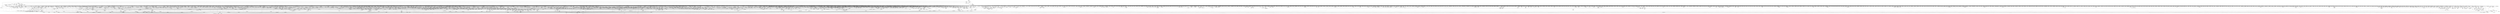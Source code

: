 digraph kerncollapsed {
    "arch_local_irq_save" [color="black"];
    "Indirect call125" [color="black"];
    "do_raw_spin_lock.constprop.0_6" [color="black"];
    "gfp_pfmemalloc_allowed" [color="black"];
    "xas_set_mark" [color="black"];
    "test_tsk_need_resched" [color="black"];
    "irq_disable" [color="black"];
    "do_raw_spin_lock_17" [color="black"];
    "_compound_head" [color="black"];
    "do_raw_spin_lock_25" [color="black"];
    "__raw_spin_lock_irqsave_41" [color="black"];
    "Indirect call182" [color="black"];
    "do_raw_spin_lock_66" [color="black"];
    "_compound_head_3" [color="black"];
    "skb_cloned" [color="black"];
    "rcu_gp_is_normal" [color="black"];
    "mte_dead_walk" [color="black"];
    "spin_lock_irqsave_ssp_contention" [color="black"];
    "__anon_vma_interval_tree_subtree_search" [color="black"];
    "find_task_by_vpid" [color="black"];
    "__prepare_to_swait" [color="black"];
    "arch_local_irq_save_1" [color="black"];
    "do_raw_spin_lock_28" [color="black"];
    "redirty_tail_locked" [color="black"];
    "__sw_hweight64" [color="black"];
    "do_raw_spin_lock_34" [color="black"];
    "Indirect call135" [color="black"];
    "walk_page_range" [color="black"];
    "__raw_spin_lock_23" [color="black"];
    "do_raw_spin_lock_85" [color="black"];
    "__rb_change_child.constprop.0" [color="black"];
    "do_raw_spin_lock_8" [color="black"];
    "__cmpxchg_case_acq_32.constprop.0_12" [color="black"];
    "arm_timer" [color="black"];
    "proto_memory_pcpu_drain" [color="black"];
    "Indirect call28" [color="black"];
    "is_migration_entry" [color="black"];
    "arch_stack_walk" [color="black"];
    "rpm_check_suspend_allowed" [color="black"];
    "eth_type_vlan" [color="black"];
    "kthread_should_stop" [color="black"];
    "prepend_char" [color="black"];
    "mmget" [color="black"];
    "errseq_sample" [color="black"];
    "__raw_spin_lock_irqsave_29" [color="black"];
    "tlb_remove_table_sync_one" [color="black"];
    "strscpy" [color="black"];
    "ktime_get_mono_fast_ns" [color="black"];
    "folio_size" [color="black"];
    "find_mergeable_anon_vma" [color="black"];
    "__raw_spin_lock_irq_20" [color="black"];
    "mas_wr_new_end" [color="black"];
    "__remove_inode_hash" [color="black"];
    "__mnt_is_readonly" [color="black"];
    "__raw_spin_lock_15" [color="black"];
    "folio_trylock_1" [color="black"];
    "Indirect call171" [color="black"];
    "xas_pause" [color="black"];
    "put_ldops.constprop.0" [color="black"];
    "mas_next_range" [color="black"];
    "mte_parent_slot" [color="black"];
    "rcu_segcblist_pend_cbs" [color="black"];
    "is_rlimit_overlimit" [color="black"];
    "percpu_counter_dec" [color="black"];
    "shrink_lock_dentry" [color="black"];
    "__kern_my_cpu_offset_17" [color="black"];
    "__cmpxchg_case_mb_64_4" [color="black"];
    "post_ttbr_update_workaround" [color="black"];
    "Indirect call180" [color="black"];
    "io_file_get_flags" [color="black"];
    "__fsnotify_recalc_mask" [color="black"];
    "rb_insert_color_cached" [color="black"];
    "__irq_can_set_affinity" [color="black"];
    "rcu_advance_cbs" [color="black"];
    "wake_up_bit" [color="black"];
    "mas_prev_range" [color="black"];
    "__irq_domain_deactivate_irq" [color="black"];
    "mnt_dec_writers" [color="black"];
    "folio_trylock_flag" [color="black"];
    "mte_destroy_descend.constprop.0" [color="black"];
    "sched_clock_noinstr" [color="black"];
    "iov_iter_revert" [color="black"];
    "Indirect call112" [color="black"];
    "Indirect call67" [color="black"];
    "__percpu_add_case_32_1" [color="black"];
    "fill_contig_page_info" [color="black"];
    "mas_push_data" [color="black"];
    "prepare_to_wait" [color="black"];
    "check_and_switch_context" [color="black"];
    "mas_bulk_rebalance" [color="black"];
    "__raw_spin_lock_42" [color="black"];
    "__raw_spin_unlock_irqrestore_29" [color="black"];
    "io_req_complete_defer" [color="black"];
    "__raw_spin_unlock_irqrestore_15" [color="black"];
    "Indirect call204" [color="black"];
    "mte_sync_tags" [color="black"];
    "__raw_spin_lock_27" [color="black"];
    "find_next_bit_13" [color="black"];
    "Indirect call102" [color="black"];
    "__mm_populate" [color="black"];
    "migrate_disable" [color="black"];
    "load_unaligned_zeropad_1" [color="black"];
    "__raw_spin_lock_30" [color="black"];
    "__count_vm_events_2" [color="black"];
    "__percpu_down_write_trylock" [color="black"];
    "xas_next_offset" [color="black"];
    "kernfs_should_drain_open_files" [color="black"];
    "timer_delete" [color="black"];
    "__kern_my_cpu_offset_38" [color="black"];
    "d_shrink_add" [color="black"];
    "srcu_gp_start" [color="black"];
    "__raise_softirq_irqoff" [color="black"];
    "inc_tlb_flush_pending" [color="black"];
    "vma_fs_can_writeback" [color="black"];
    "__raw_spin_unlock_irq_12" [color="black"];
    "Indirect call83" [color="black"];
    "cpu_util_cfs" [color="black"];
    "current_wq_worker" [color="black"];
    "hrtimer_force_reprogram.constprop.0" [color="black"];
    "do_raw_spin_lock_35" [color="black"];
    "__efistub_caches_clean_inval_pou" [color="black"];
    "find_next_bit_6" [color="black"];
    "Indirect call219" [color="black"];
    "Indirect call158" [color="black"];
    "ptep_set_access_flags" [color="black"];
    "__raw_spin_lock_irqsave_18" [color="black"];
    "arch_get_random_longs" [color="black"];
    "device_links_read_lock" [color="black"];
    "__kern_my_cpu_offset_15" [color="black"];
    "do_raw_spin_lock_86" [color="black"];
    "__pi_strlen" [color="black"];
    "console_is_usable" [color="black"];
    "__radix_tree_lookup" [color="black"];
    "__raw_spin_lock_irq_34" [color="black"];
    "clear_ti_thread_flag_5" [color="black"];
    "__raw_spin_lock_irq_32" [color="black"];
    "sme_save_state" [color="black"];
    "rt_mutex_setprio" [color="black"];
    "pde_subdir_find" [color="black"];
    "__raw_spin_lock_irqsave_34" [color="black"];
    "__kern_my_cpu_offset_49" [color="black"];
    "__mod_zone_page_state" [color="black"];
    "get_file" [color="black"];
    "Indirect call43" [color="black"];
    "pm_runtime_deactivate_timer" [color="black"];
    "dev_pm_disable_wake_irq_check" [color="black"];
    "cpu_util_cfs_boost" [color="black"];
    "sock_rfree" [color="black"];
    "anon_vma_interval_tree_iter_next" [color="black"];
    "__msecs_to_jiffies" [color="black"];
    "__irq_disable" [color="black"];
    "__srcu_read_unlock" [color="black"];
    "do_raw_spin_lock_45" [color="black"];
    "Indirect call57" [color="black"];
    "Indirect call175" [color="black"];
    "attach_entity_load_avg" [color="black"];
    "Indirect call193" [color="black"];
    "__xchg_case_mb_32.constprop.0" [color="black"];
    "_find_next_or_bit" [color="black"];
    "folio_nr_pages_1" [color="black"];
    "skb_zcopy_clear" [color="black"];
    "copy_from_kernel_nofault_allowed" [color="black"];
    "__raw_spin_lock.constprop.0_1" [color="black"];
    "clear_buddies.isra.0" [color="black"];
    "__raw_spin_lock_irq_23" [color="black"];
    "wb_has_dirty_io" [color="black"];
    "Indirect call212" [color="black"];
    "virt_to_head_page.isra.0" [color="black"];
    "__set_close_on_exec.isra.0" [color="black"];
    "mas_next_slot" [color="black"];
    "rcu_segcblist_init" [color="black"];
    "cpumask_copy_1" [color="black"];
    "no_page_table" [color="black"];
    "__dl_update" [color="black"];
    "__cmpxchg_case_mb_64_7" [color="black"];
    "console_srcu_read_lock" [color="black"];
    "__update_load_avg_cfs_rq" [color="black"];
    "security_task_kill" [color="black"];
    "__wake_up_locked_key_bookmark" [color="black"];
    "arch_local_irq_save_5" [color="black"];
    "hlist_bl_lock" [color="black"];
    "global_dirtyable_memory" [color="black"];
    "__kern_my_cpu_offset_16" [color="black"];
    "signal_pending_state" [color="black"];
    "arm64_kernel_unmapped_at_el0_3" [color="black"];
    "find_suitable_fallback" [color="black"];
    "dl_clear_overload.part.0" [color="black"];
    "percpu_ref_put_many.constprop.0" [color="black"];
    "__find_vmap_area.constprop.0" [color="black"];
    "mas_leaf_set_meta" [color="black"];
    "Indirect call173" [color="black"];
    "mapping_shrinkable_1" [color="black"];
    "wb_stat_mod" [color="black"];
    "Indirect call76" [color="black"];
    "remove_wait_queue" [color="black"];
    "allow_write_access" [color="black"];
    "__preempt_count_sub" [color="black"];
    "rcu_seq_start" [color="black"];
    "copy_thread" [color="black"];
    "osq_lock" [color="black"];
    "folio_activate_fn" [color="black"];
    "mm_counter" [color="black"];
    "get_file_1" [color="black"];
    "dl_task_is_earliest_deadline" [color="black"];
    "__kern_my_cpu_offset_21" [color="black"];
    "__raw_spin_lock_irq_35" [color="black"];
    "task_fits_cpu" [color="black"];
    "rcu_jiffies_till_stall_check" [color="black"];
    "__kern_my_cpu_offset_51" [color="black"];
    "get_cpu_fpsimd_context" [color="black"];
    "cfs_rq_of" [color="black"];
    "signalfd_cleanup" [color="black"];
    "io_req_defer_failed" [color="black"];
    "__cmpxchg_case_mb_32_13" [color="black"];
    "__mutex_add_waiter" [color="black"];
    "cpumask_intersects.constprop.0_1" [color="black"];
    "find_vmap_area" [color="black"];
    "task_active_pid_ns" [color="black"];
    "__kern_my_cpu_offset_44" [color="black"];
    "do_raw_spin_lock_67" [color="black"];
    "_find_first_and_bit" [color="black"];
    "__raw_spin_unlock_irq_11" [color="black"];
    "__smp_call_single_queue" [color="black"];
    "__wake_up_bit" [color="black"];
    "Indirect call139" [color="black"];
    "__wake_up_pollfree" [color="black"];
    "__cmpxchg_case_acq_32_1" [color="black"];
    "irqd_irq_disabled.isra.0" [color="black"];
    "Indirect call69" [color="black"];
    "__bitmap_intersects" [color="black"];
    "lock_mnt_tree" [color="black"];
    "system_supports_generic_auth" [color="black"];
    "init_timer_key" [color="black"];
    "next_mnt" [color="black"];
    "compaction_free" [color="black"];
    "check_cb_ovld_locked" [color="black"];
    "collect_posix_cputimers" [color="black"];
    "dequeue_load_avg" [color="black"];
    "mas_find_child" [color="black"];
    "next_zone" [color="black"];
    "netlink_has_listeners" [color="black"];
    "fatal_signal_pending_6" [color="black"];
    "test_ti_thread_flag_7" [color="black"];
    "io_wq_cancel_pending_work" [color="black"];
    "cpumask_and" [color="black"];
    "__percpu_add_case_64.constprop.0_1" [color="black"];
    "page_ref_dec_and_test_2" [color="black"];
    "__kern_my_cpu_offset_50" [color="black"];
    "do_softirq_own_stack" [color="black"];
    "list_del_4" [color="black"];
    "system_supports_mte_1" [color="black"];
    "Indirect call130" [color="black"];
    "Indirect call29" [color="black"];
    "__raw_spin_lock_irq_25" [color="black"];
    "io_cancel_task_cb" [color="black"];
    "__udelay" [color="black"];
    "fsnotify" [color="black"];
    "io_cqring_wake" [color="black"];
    "__kern_my_cpu_offset_19" [color="black"];
    "kernel_init_pages" [color="black"];
    "need_mlock_drain" [color="black"];
    "rwsem_set_reader_owned" [color="black"];
    "__raw_spin_lock_irqsave_22" [color="black"];
    "do_raw_spin_lock_88" [color="black"];
    "remove_nodes.constprop.0" [color="black"];
    "_compound_head_4" [color="black"];
    "vma_interval_tree_augment_rotate" [color="black"];
    "skb_header_cloned" [color="black"];
    "Indirect call197" [color="black"];
    "__kern_my_cpu_offset_22" [color="black"];
    "sync_rcu_exp_done_unlocked" [color="black"];
    "Indirect call47" [color="black"];
    "strchr" [color="black"];
    "mas_wr_end_piv" [color="black"];
    "xas_find_conflict" [color="black"];
    "Indirect call84" [color="black"];
    "__attach_to_pi_owner" [color="black"];
    "io_run_cancel" [color="black"];
    "workingset_test_recent" [color="black"];
    "mas_pop_node" [color="black"];
    "Indirect call105" [color="black"];
    "decay_load" [color="black"];
    "Indirect call90" [color="black"];
    "Indirect call37" [color="black"];
    "local_bh_enable" [color="black"];
    "Indirect call131" [color="black"];
    "io_prep_async_link" [color="black"];
    "rt_mutex_proxy_unlock" [color="black"];
    "Indirect call169" [color="black"];
    "page_vma_mapped_walk_done_1" [color="black"];
    "wake_up_klogd" [color="black"];
    "Indirect call3" [color="black"];
    "d_set_d_op" [color="black"];
    "cpumask_subset" [color="black"];
    "update_rt_rq_load_avg" [color="black"];
    "Indirect call132" [color="black"];
    "find_next_zero_bit" [color="black"];
    "flush_dcache_page" [color="black"];
    "find_next_bit.constprop.0_6" [color="black"];
    "Indirect call30" [color="black"];
    "srcu_funnel_exp_start" [color="black"];
    "tlb_gather_mmu_fullmm" [color="black"];
    "task_ppid_nr" [color="black"];
    "__pi_strcmp" [color="black"];
    "update_curr" [color="black"];
    "fsnotify_update_flags" [color="black"];
    "init_completion" [color="black"];
    "__io_disarm_linked_timeout" [color="black"];
    "Indirect call196" [color="black"];
    "free_unref_page_commit" [color="black"];
    "mm_set_has_pinned_flag" [color="black"];
    "rcu_seq_end" [color="black"];
    "capacity_of" [color="black"];
    "workingset_update_node" [color="black"];
    "page_ref_inc_3" [color="black"];
    "__percpu_add_case_64_6" [color="black"];
    "__raw_spin_lock_irqsave.constprop.0_1" [color="black"];
    "__kern_my_cpu_offset_11" [color="black"];
    "set_page_dirty" [color="black"];
    "io_is_timeout_noseq" [color="black"];
    "hlist_del_init" [color="black"];
    "set_ptes.isra.0" [color="black"];
    "Indirect call52" [color="black"];
    "lockref_put_return" [color="black"];
    "mas_next_sibling" [color="black"];
    "Indirect call44" [color="black"];
    "__update_gt_cputime" [color="black"];
    "Indirect call82" [color="black"];
    "do_raw_spin_lock_18" [color="black"];
    "synchronize_rcu.part.0" [color="black"];
    "__cmpxchg_case_acq_32.constprop.0_18" [color="black"];
    "try_release_thread_stack_to_cache" [color="black"];
    "Indirect call213" [color="black"];
    "get_state_synchronize_rcu" [color="black"];
    "update_sd_lb_stats" [color="black"];
    "rcu_gpnum_ovf" [color="black"];
    "Indirect call101" [color="black"];
    "inode_maybe_inc_iversion" [color="black"];
    "Indirect call133" [color="black"];
    "__gfp_pfmemalloc_flags" [color="black"];
    "Indirect call26" [color="black"];
    "list_del_init_8" [color="black"];
    "Indirect call49" [color="black"];
    "__to_kthread" [color="black"];
    "update_group_capacity" [color="black"];
    "device_links_read_unlock" [color="black"];
    "kernfs_root" [color="black"];
    "do_raw_spin_lock_37" [color="black"];
    "init_entity_runnable_average" [color="black"];
    "dl_bw_of" [color="black"];
    "mapping_unmap_writable" [color="black"];
    "workingset_age_nonresident" [color="black"];
    "cpupri_set" [color="black"];
    "set_ti_thread_flag_5" [color="black"];
    "do_raw_spin_lock.constprop.0_14" [color="black"];
    "Indirect call183" [color="black"];
    "__futex_unqueue" [color="black"];
    "do_kernel_restart" [color="black"];
    "tlb_flush_mmu_tlbonly" [color="black"];
    "sane_fdtable_size" [color="black"];
    "Indirect call186" [color="black"];
    "blake2s_update" [color="black"];
    "mnt_get_writers" [color="black"];
    "count_vm_event_1" [color="black"];
    "posix_cpu_timers_exit" [color="black"];
    "io_wq_get_acct" [color="black"];
    "radix_tree_next_chunk" [color="black"];
    "__raw_spin_unlock_irqrestore_2" [color="black"];
    "invalid_folio_referenced_vma" [color="black"];
    "find_busiest_group" [color="black"];
    "posix_cpu_timers_exit_group" [color="black"];
    "xas_start" [color="black"];
    "mod_timer" [color="black"];
    "fsnotify_compare_groups" [color="black"];
    "__kern_my_cpu_offset_74" [color="black"];
    "__bpf_free_used_maps" [color="black"];
    "zone_page_state_snapshot.constprop.0" [color="black"];
    "__ipi_send_mask" [color="black"];
    "__update_min_deadline" [color="black"];
    "_raw_spin_rq_lock_irqsave" [color="black"];
    "sock_rmem_free" [color="black"];
    "list_move_tail" [color="black"];
    "__xchg_case_mb_64.constprop.0_2" [color="black"];
    "add_timer" [color="black"];
    "mas_prev" [color="black"];
    "chacha_block_generic" [color="black"];
    "enqueue_timer" [color="black"];
    "__raw_spin_lock_32" [color="black"];
    "Indirect call216" [color="black"];
    "percpu_ref_put_many.constprop.0_1" [color="black"];
    "cd_forget" [color="black"];
    "__cmpxchg_case_acq_32" [color="black"];
    "memcg_charge_kernel_stack.part.0" [color="black"];
    "__bitmap_set" [color="black"];
    "skb_header_pointer_2" [color="black"];
    "Indirect call108" [color="black"];
    "__raw_spin_lock_irq_5" [color="black"];
    "memblock_search" [color="black"];
    "get_file_2" [color="black"];
    "Indirect call211" [color="black"];
    "__reuseport_detach_sock.isra.0" [color="black"];
    "__reuseport_detach_closed_sock" [color="black"];
    "rcu_segcblist_accelerate" [color="black"];
    "is_subdir" [color="black"];
    "mutex_is_locked" [color="black"];
    "set_ti_thread_flag" [color="black"];
    "Indirect call154" [color="black"];
    "signal_pending_state_1" [color="black"];
    "req_set_fail_3" [color="black"];
    "Indirect call64" [color="black"];
    "Indirect call14" [color="black"];
    "prep_compound_page" [color="black"];
    "cpu_util.constprop.0" [color="black"];
    "skb_orphan_1" [color="black"];
    "Indirect call97" [color="black"];
    "find_first_bit_4" [color="black"];
    "__raw_spin_lock_irq_6" [color="black"];
    "del_page_from_free_list" [color="black"];
    "addr_to_vb_xa" [color="black"];
    "try_grab_page" [color="black"];
    "process_vma_walk_lock" [color="black"];
    "strscpy_pad" [color="black"];
    "netlink_overrun" [color="black"];
    "fpsimd_flush_task_state" [color="black"];
    "__percpu_add_case_32_21" [color="black"];
    "rt_mutex_slowtrylock" [color="black"];
    "irq_to_desc" [color="black"];
    "__raw_spin_lock_14" [color="black"];
    "node_tag_clear" [color="black"];
    "__percpu_counter_sum" [color="black"];
    "exit_rcu" [color="black"];
    "folio_account_cleaned" [color="black"];
    "pfn_valid_1" [color="black"];
    "mtree_load" [color="black"];
    "prb_final_commit" [color="black"];
    "rb_erase" [color="black"];
    "__raw_spin_lock_irqsave_19" [color="black"];
    "cpumask_and.isra.0_3" [color="black"];
    "__kern_my_cpu_offset_52" [color="black"];
    "list_splice" [color="black"];
    "pcpu_chunk_refresh_hint" [color="black"];
    "task_get_vl" [color="black"];
    "do_raw_spin_lock_63" [color="black"];
    "update_dl_migration" [color="black"];
    "__posix_timers_find" [color="black"];
    "rcu_seq_snap" [color="black"];
    "do_raw_spin_lock_15" [color="black"];
    "inode_to_bdi" [color="black"];
    "copy_user_highpage" [color="black"];
    "Indirect call33" [color="black"];
    "vmalloc_to_page" [color="black"];
    "arch_local_irq_restore_2" [color="black"];
    "rt_mutex_top_waiter" [color="black"];
    "__cmpxchg_case_mb_64_1" [color="black"];
    "__nr_to_section" [color="black"];
    "_compound_head_2" [color="black"];
    "check_vma_flags" [color="black"];
    "wb_stat_error" [color="black"];
    "class_raw_spinlock_irqsave_destructor" [color="black"];
    "Indirect call27" [color="black"];
    "__kern_my_cpu_offset_37" [color="black"];
    "Indirect call121" [color="black"];
    "xa_is_node" [color="black"];
    "user_disable_single_step" [color="black"];
    "io_poll_find.constprop.0" [color="black"];
    "console_trylock" [color="black"];
    "do_raw_spin_lock_5" [color="black"];
    "percpu_counter_add" [color="black"];
    "Indirect call150" [color="black"];
    "__mod_lruvec_state" [color="black"];
    "do_raw_spin_lock_41" [color="black"];
    "folio_invalidate" [color="black"];
    "__cmpxchg_case_mb_32_2" [color="black"];
    "do_raw_spin_lock_72" [color="black"];
    "access_ok_12" [color="black"];
    "change_page_range" [color="black"];
    "req_set_fail" [color="black"];
    "list_del_init_2" [color="black"];
    "Indirect call202" [color="black"];
    "io_cqe_cache_refill" [color="black"];
    "Indirect call72" [color="black"];
    "prepare_to_swait_event" [color="black"];
    "__lshrti3" [color="black"];
    "tls_preserve_current_state" [color="black"];
    "steal_suitable_fallback" [color="black"];
    "llist_reverse_order" [color="black"];
    "sve_save_state" [color="black"];
    "mas_prev_slot" [color="black"];
    "__kern_my_cpu_offset_54" [color="black"];
    "u64_stats_add_1" [color="black"];
    "cpu_online_1" [color="black"];
    "sve_state_size" [color="black"];
    "vma_interval_tree_iter_first" [color="black"];
    "node_page_state_add" [color="black"];
    "pte_to_swp_entry_2" [color="black"];
    "list_lru_del" [color="black"];
    "task_join_group_stop" [color="black"];
    "Indirect call146" [color="black"];
    "io_schedule_prepare" [color="black"];
    "mas_wr_store_setup" [color="black"];
    "read_seqbegin_or_lock" [color="black"];
    "__anon_vma_interval_tree_augment_rotate" [color="black"];
    "folio_add_new_anon_rmap" [color="black"];
    "find_next_bit.constprop.0_11" [color="black"];
    "page_vma_mapped_walk_done" [color="black"];
    "Indirect call170" [color="black"];
    "__raw_spin_lock_irqsave_32" [color="black"];
    "cpu_online_3" [color="black"];
    "idr_for_each" [color="black"];
    "rcu_stall_is_suppressed" [color="black"];
    "Indirect call70" [color="black"];
    "__cmpxchg_case_64.isra.0" [color="black"];
    "mas_prev_sibling" [color="black"];
    "prep_new_page" [color="black"];
    "prb_first_valid_seq" [color="black"];
    "security_release_secctx" [color="black"];
    "__raw_spin_unlock_irq_1" [color="black"];
    "rcu_is_watching" [color="black"];
    "Indirect call32" [color="black"];
    "kmap_local_page" [color="black"];
    "futex_hash" [color="black"];
    "mas_set_height" [color="black"];
    "pcpu_page_idx" [color="black"];
    "folio_trylock" [color="black"];
    "can_migrate_task" [color="black"];
    "put_prev_task" [color="black"];
    "__cmpxchg_case_acq_32.constprop.0_10" [color="black"];
    "down_read_trylock" [color="black"];
    "desc_read" [color="black"];
    "rcu_exp_jiffies_till_stall_check" [color="black"];
    "pageblock_skip_persistent" [color="black"];
    "mte_update_sctlr_user" [color="black"];
    "do_raw_spin_lock_80" [color="black"];
    "rb_prev" [color="black"];
    "Indirect call68" [color="black"];
    "__list_del_entry" [color="black"];
    "noop_dirty_folio" [color="black"];
    "get_arm64_ftr_reg" [color="black"];
    "tick_get_wakeup_device" [color="black"];
    "__raw_spin_unlock_irqrestore_18" [color="black"];
    "mask_irq" [color="black"];
    "skb_copy_bits" [color="black"];
    "__cmpxchg_case_mb_32_8" [color="black"];
    "data_push_tail" [color="black"];
    "pagefault_disable" [color="black"];
    "__put_cpu_fpsimd_context" [color="black"];
    "__raw_spin_lock.constprop.0_2" [color="black"];
    "__raw_spin_unlock_irq_38" [color="black"];
    "__raw_spin_lock_irq_26" [color="black"];
    "__set_task_special" [color="black"];
    "percpu_counter_add_batch" [color="black"];
    "hrtimer_forward" [color="black"];
    "test_ti_thread_flag_6" [color="black"];
    "__raw_spin_lock_irqsave_44" [color="black"];
    "Indirect call10" [color="black"];
    "do_raw_spin_lock_24" [color="black"];
    "queued_read_lock.constprop.0" [color="black"];
    "__kern_my_cpu_offset_134" [color="black"];
    "io_run_local_work_continue" [color="black"];
    "do_raw_spin_lock_9" [color="black"];
    "kmap_atomic_1" [color="black"];
    "kobj_child_ns_ops" [color="black"];
    "pcpu_find_block_fit" [color="black"];
    "io_wq_work_match_all" [color="black"];
    "io_acct_cancel_pending_work" [color="black"];
    "__kern_my_cpu_offset_47" [color="black"];
    "is_zero_page" [color="black"];
    "rcu_gp_is_expedited" [color="black"];
    "replace_mark_chunk" [color="black"];
    "pcpu_block_refresh_hint" [color="black"];
    "Indirect call11" [color="black"];
    "arch_asym_cpu_priority" [color="black"];
    "access_ok_16" [color="black"];
    "deny_write_access.isra.0" [color="black"];
    "_find_next_zero_bit" [color="black"];
    "Indirect call60" [color="black"];
    "Indirect call18" [color="black"];
    "cpuhp_invoke_callback" [color="black"];
    "wake_all_kswapds" [color="black"];
    "folio_mapping" [color="black"];
    "sk_memory_allocated_sub" [color="black"];
    "xas_find" [color="black"];
    "fragmentation_index" [color="black"];
    "__kern_my_cpu_offset_71" [color="black"];
    "security_secid_to_secctx" [color="black"];
    "pte_mkdirty" [color="black"];
    "vma_needs_dirty_tracking" [color="black"];
    "move_linked_works" [color="black"];
    "fpsimd_preserve_current_state" [color="black"];
    "posix_cputimers_group_init" [color="black"];
    "do_raw_spin_lock_1" [color="black"];
    "Indirect call40" [color="black"];
    "tty_ldisc_close" [color="black"];
    "hrtimer_active" [color="black"];
    "try_check_zero" [color="black"];
    "__raw_spin_lock_63" [color="black"];
    "__fsnotify_update_child_dentry_flags" [color="black"];
    "signal_pending" [color="black"];
    "zone_watermark_fast.constprop.0" [color="black"];
    "__kern_my_cpu_offset_26" [color="black"];
    "Indirect call134" [color="black"];
    "get_pfnblock_flags_mask" [color="black"];
    "ptrauth_keys_install_user" [color="black"];
    "do_raw_spin_lock_93" [color="black"];
    "pmd_offset.isra.0_1" [color="black"];
    "next_signal" [color="black"];
    "hrtimer_reprogram.constprop.0" [color="black"];
    "pagefault_enable_1" [color="black"];
    "arch_local_irq_save_4" [color="black"];
    "audit_serial" [color="black"];
    "security_file_set_fowner" [color="black"];
    "sync_icache_aliases" [color="black"];
    "__raw_spin_lock_irq.constprop.0_2" [color="black"];
    "__cmpxchg_case_acq_32.constprop.0_5" [color="black"];
    "set_pageblock_migratetype" [color="black"];
    "retain_dentry" [color="black"];
    "__raw_spin_trylock" [color="black"];
    "__init_swait_queue_head" [color="black"];
    "group_classify" [color="black"];
    "__integrity_iint_find" [color="black"];
    "hlist_del_init_4" [color="black"];
    "_compound_head_5" [color="black"];
    "d_find_alias" [color="black"];
    "do_raw_spin_lock_64" [color="black"];
    "virt_to_folio" [color="black"];
    "__raw_read_unlock.constprop.0_6" [color="black"];
    "cpumask_any_distribute" [color="black"];
    "__sw_hweight32" [color="black"];
    "security_d_instantiate" [color="black"];
    "irq_work_claim" [color="black"];
    "Indirect call120" [color="black"];
    "cpu_clock_sample_group" [color="black"];
    "is_vmalloc_addr" [color="black"];
    "do_raw_spin_lock_61" [color="black"];
    "do_raw_spin_lock_65" [color="black"];
    "is_cpu_allowed" [color="black"];
    "__raw_spin_unlock_irqrestore.constprop.0_1" [color="black"];
    "find_first_bit_6" [color="black"];
    "find_next_and_bit" [color="black"];
    "d_instantiate" [color="black"];
    "radix_tree_tag_get" [color="black"];
    "Indirect call214" [color="black"];
    "__kern_my_cpu_offset_23" [color="black"];
    "__raw_spin_lock_irq_7" [color="black"];
    "__raw_spin_lock" [color="black"];
    "xas_next_entry.constprop.0" [color="black"];
    "deactivate_task" [color="black"];
    "oom_badness" [color="black"];
    "anon_vma_interval_tree_post_update_vma" [color="black"];
    "__wb_calc_thresh" [color="black"];
    "mast_split_data" [color="black"];
    "irq_work_queue" [color="black"];
    "inactive_is_low.constprop.0" [color="black"];
    "io_should_retry_thread" [color="black"];
    "pud_clear_huge" [color="black"];
    "do_raw_spin_lock_3" [color="black"];
    "update_sctlr_el1" [color="black"];
    "audit_gid_comparator" [color="black"];
    "do_raw_spin_lock_36" [color="black"];
    "mapping_shrinkable_2" [color="black"];
    "Indirect call123" [color="black"];
    "dec_rlimit_ucounts" [color="black"];
    "irq_chip_retrigger_hierarchy" [color="black"];
    "__raw_spin_unlock_irq_36" [color="black"];
    "do_raw_spin_lock_38" [color="black"];
    "__raw_spin_unlock_irq_17" [color="black"];
    "_compound_head_7" [color="black"];
    "find_next_zero_bit_1" [color="black"];
    "lru_note_cost_refault" [color="black"];
    "is_software_node" [color="black"];
    "page_ref_add_1" [color="black"];
    "__wake_up_common" [color="black"];
    "kick_process" [color="black"];
    "Indirect call179" [color="black"];
    "Indirect call189" [color="black"];
    "__count_vm_events_3" [color="black"];
    "__io_put_kbuf" [color="black"];
    "do_raw_spin_lock_69" [color="black"];
    "disable_irq_nosync" [color="black"];
    "__iget" [color="black"];
    "set_task_cpu" [color="black"];
    "arch_get_random_seed_longs" [color="black"];
    "arch_local_irq_save_8" [color="black"];
    "Indirect call168" [color="black"];
    "percpu_counter_set" [color="black"];
    "rcu_cblist_init" [color="black"];
    "wake_up_var" [color="black"];
    "thread_group_cputime" [color="black"];
    "set_kpti_asid_bits" [color="black"];
    "mm_trace_rss_stat" [color="black"];
    "sig_handler_ignored" [color="black"];
    "compound_order" [color="black"];
    "nsec_to_clock_t" [color="black"];
    "compact_lock_irqsave" [color="black"];
    "Indirect call142" [color="black"];
    "fd_install" [color="black"];
    "test_taint" [color="black"];
    "Indirect call74" [color="black"];
    "copy_page" [color="black"];
    "do_raw_spin_lock_99" [color="black"];
    "__wake_q_add" [color="black"];
    "wp_page_reuse" [color="black"];
    "plist_del" [color="black"];
    "free_vmap_area_rb_augment_cb_rotate" [color="black"];
    "will_become_orphaned_pgrp" [color="black"];
    "anon_vma_interval_tree_insert" [color="black"];
    "compaction_suitable" [color="black"];
    "reusable_anon_vma" [color="black"];
    "dev_bus_name" [color="black"];
    "memblock_is_map_memory" [color="black"];
    "irq_get_irq_data" [color="black"];
    "check_preempt_curr" [color="black"];
    "arm_smccc_1_1_get_conduit" [color="black"];
    "walk_pte_range_inner" [color="black"];
    "mapping_shrinkable" [color="black"];
    "__raw_spin_lock_irqsave.constprop.0_9" [color="black"];
    "prepend_name" [color="black"];
    "Indirect call38" [color="black"];
    "__raw_spin_unlock_irqrestore_8" [color="black"];
    "dev_nit_active" [color="black"];
    "fsnotify_grab_connector" [color="black"];
    "get_page" [color="black"];
    "__raw_spin_lock_irqsave_12" [color="black"];
    "find_vma_prev" [color="black"];
    "clear_ti_thread_flag_1" [color="black"];
    "__raw_spin_unlock_irqrestore.constprop.0_2" [color="black"];
    "__raw_spin_unlock_irq.constprop.0_2" [color="black"];
    "skb_flow_get_icmp_tci" [color="black"];
    "__raw_spin_lock_34" [color="black"];
    "expand" [color="black"];
    "____do_softirq" [color="black"];
    "lru_add_fn" [color="black"];
    "kernfs_name_hash" [color="black"];
    "drain_local_pages" [color="black"];
    "Indirect call15" [color="black"];
    "__kern_my_cpu_offset_91" [color="black"];
    "forward_timer_base" [color="black"];
    "task_will_free_mem" [color="black"];
    "__raw_spin_unlock_irq_21" [color="black"];
    "sub_rq_bw.isra.0" [color="black"];
    "__xchg_case_mb_64.constprop.0_3" [color="black"];
    "find_alive_thread.isra.0" [color="black"];
    "se_weight.isra.0" [color="black"];
    "kernfs_leftmost_descendant" [color="black"];
    "vma_interval_tree_iter_next" [color="black"];
    "rb_insert_color" [color="black"];
    "__set_fixmap" [color="black"];
    "tty_name" [color="black"];
    "rb_next" [color="black"];
    "__tlb_reset_range" [color="black"];
    "Indirect call51" [color="black"];
    "Indirect call92" [color="black"];
    "compaction_defer_reset" [color="black"];
    "__raw_spin_lock_irq_43" [color="black"];
    "test_ti_thread_flag_19" [color="black"];
    "rcu_poll_gp_seq_end_unlocked" [color="black"];
    "xas_init_marks" [color="black"];
    "mab_mas_cp" [color="black"];
    "__raw_spin_unlock_irqrestore" [color="black"];
    "__cmpxchg_case_mb_32_3" [color="black"];
    "print_tainted" [color="black"];
    "get_work_pool" [color="black"];
    "arch_smp_send_reschedule" [color="black"];
    "__clear_close_on_exec.isra.0" [color="black"];
    "__dl_clear_params" [color="black"];
    "cpu_online_2" [color="black"];
    "pcpu_size_to_slot" [color="black"];
    "__raw_spin_lock_18" [color="black"];
    "__percpu_add_case_64_2" [color="black"];
    "u64_stats_inc" [color="black"];
    "xas_clear_mark" [color="black"];
    "IS_ERR_OR_NULL_3" [color="black"];
    "do_raw_spin_lock_12" [color="black"];
    "reweight_task" [color="black"];
    "Indirect call111" [color="black"];
    "__flush_tlb_page_nosync" [color="black"];
    "__skb_set_length" [color="black"];
    "mas_safe_min" [color="black"];
    "__raw_write_unlock_irq_5" [color="black"];
    "io_poll_get_ownership" [color="black"];
    "fasync_insert_entry" [color="black"];
    "mas_walk" [color="black"];
    "__var_waitqueue" [color="black"];
    "vm_commit_limit" [color="black"];
    "lru_deactivate_file_fn" [color="black"];
    "put_dec_full8" [color="black"];
    "do_raw_spin_lock_2" [color="black"];
    "__cmpxchg_case_acq_32.constprop.0_7" [color="black"];
    "first_zones_zonelist_1" [color="black"];
    "__d_drop" [color="black"];
    "skb_zcopy" [color="black"];
    "Indirect call66" [color="black"];
    "vm_unacct_memory_1" [color="black"];
    "get_state_synchronize_rcu_full" [color="black"];
    "find_next_bit_11" [color="black"];
    "skb_queue_tail" [color="black"];
    "io_timeout_extract" [color="black"];
    "kmem_valid_obj" [color="black"];
    "__raw_read_lock.constprop.0_5" [color="black"];
    "mas_find" [color="black"];
    "__raw_spin_unlock_irqrestore_11" [color="black"];
    "__hlist_del" [color="black"];
    "__anon_vma_interval_tree_augment_propagate" [color="black"];
    "__raw_spin_lock_2" [color="black"];
    "__raw_read_lock.constprop.0_1" [color="black"];
    "mas_update_gap" [color="black"];
    "Indirect call147" [color="black"];
    "set_ti_thread_flag_4" [color="black"];
    "mas_mab_cp" [color="black"];
    "xas_error.isra.0" [color="black"];
    "__cmpxchg_case_acq_64" [color="black"];
    "audit_comparator" [color="black"];
    "cpumask_first" [color="black"];
    "task_work_cancel_match" [color="black"];
    "percpu_ref_noop_confirm_switch" [color="black"];
    "do_init_timer.constprop.0" [color="black"];
    "simple_xattr_space" [color="black"];
    "folio_nr_pages" [color="black"];
    "do_raw_spin_lock_6" [color="black"];
    "set_ptes.constprop.0.isra.0" [color="black"];
    "__raw_spin_unlock_irq_23" [color="black"];
    "find_later_rq" [color="black"];
    "__percpu_add_case_64.constprop.0" [color="black"];
    "__percpu_add_case_64" [color="black"];
    "test_ti_thread_flag_4" [color="black"];
    "pcpu_block_update_hint_alloc" [color="black"];
    "anon_vma_interval_tree_remove" [color="black"];
    "cpumask_next_and" [color="black"];
    "spin_lock_irqsave_check_contention" [color="black"];
    "kmalloc_slab" [color="black"];
    "get_task_mm" [color="black"];
    "lockref_put_or_lock" [color="black"];
    "sched_ttwu_pending" [color="black"];
    "__raw_spin_lock_irqsave_17" [color="black"];
    "clear_bit_unlock.constprop.0" [color="black"];
    "Indirect call19" [color="black"];
    "mnt_add_count" [color="black"];
    "set_pud" [color="black"];
    "pcpu_next_md_free_region" [color="black"];
    "fast_dput" [color="black"];
    "__do_set_cpus_allowed" [color="black"];
    "Indirect call194" [color="black"];
    "__clear_open_fd" [color="black"];
    "list_del_init_7" [color="black"];
    "Indirect call162" [color="black"];
    "sched_clock_cpu" [color="black"];
    "io_wq_worker_running" [color="black"];
    "folio_mapped_3" [color="black"];
    "__mutex_remove_waiter" [color="black"];
    "enqueue_hrtimer.constprop.0" [color="black"];
    "__raw_spin_lock_28" [color="black"];
    "find_next_bit.constprop.0_7" [color="black"];
    "find_next_and_bit.constprop.0" [color="black"];
    "count_vm_event_2" [color="black"];
    "Indirect call185" [color="black"];
    "task_sigpending_1" [color="black"];
    "dev_xmit_recursion_inc" [color="black"];
    "io_prep_async_work" [color="black"];
    "count_vm_event" [color="black"];
    "zone_page_state_snapshot" [color="black"];
    "rcu_inkernel_boot_has_ended" [color="black"];
    "Indirect call181" [color="black"];
    "queued_spin_lock_slowpath" [color="black"];
    "__cmpxchg_case_acq_32_3" [color="black"];
    "clear_nonspinnable" [color="black"];
    "set_tsk_need_resched" [color="black"];
    "xas_update.isra.0" [color="black"];
    "do_raw_spin_lock_56" [color="black"];
    "__skb_zcopy_downgrade_managed" [color="black"];
    "futex_top_waiter" [color="black"];
    "page_ref_inc_2" [color="black"];
    "list_del_init_6" [color="black"];
    "__cmpxchg_case_acq_32.constprop.0_13" [color="black"];
    "kthread_is_per_cpu" [color="black"];
    "find_lock_later_rq" [color="black"];
    "__raw_spin_lock_irq_4" [color="black"];
    "get_cred" [color="black"];
    "pm_ops_is_empty" [color="black"];
    "Indirect call81" [color="black"];
    "vma_is_secretmem" [color="black"];
    "crng_make_state" [color="black"];
    "folio_total_mapcount" [color="black"];
    "__kern_my_cpu_offset_77" [color="black"];
    "__walk_page_range" [color="black"];
    "futex_cmpxchg_value_locked" [color="black"];
    "fatal_signal_pending_3" [color="black"];
    "mas_wr_walk_index.isra.0" [color="black"];
    "count_vm_events_2" [color="black"];
    "task_call_func" [color="black"];
    "__kern_my_cpu_offset_80" [color="black"];
    "__percpu_add_case_32_13" [color="black"];
    "rb_erase_cached.isra.0" [color="black"];
    "attach_task" [color="black"];
    "system_supports_mte" [color="black"];
    "io_fill_cqe_aux" [color="black"];
    "__raw_spin_lock_irq_11" [color="black"];
    "Indirect call20" [color="black"];
    "unlock_mount_hash" [color="black"];
    "folio_unlock" [color="black"];
    "current_is_kswapd" [color="black"];
    "lowest_in_progress" [color="black"];
    "__skb_dequeue_3" [color="black"];
    "update_load_avg" [color="black"];
    "set_cpu_online" [color="black"];
    "__raw_spin_lock_irqsave_15" [color="black"];
    "__raw_spin_unlock_irqrestore_12" [color="black"];
    "arch_local_irq_restore" [color="black"];
    "do_raw_spin_lock_10" [color="black"];
    "Indirect call177" [color="black"];
    "folio_evictable" [color="black"];
    "Indirect call104" [color="black"];
    "xas_result" [color="black"];
    "fsnotify_handle_inode_event.isra.0" [color="black"];
    "__raw_spin_unlock_irqrestore_6" [color="black"];
    "prepare_alloc_pages.constprop.0" [color="black"];
    "data_alloc" [color="black"];
    "futex_hb_waiters_dec" [color="black"];
    "vma_interval_tree_insert" [color="black"];
    "mte_dead_leaves.constprop.0" [color="black"];
    "__raw_spin_lock_irq_21" [color="black"];
    "Indirect call89" [color="black"];
    "prb_read_valid" [color="black"];
    "folio_evictable_1" [color="black"];
    "mas_descend" [color="black"];
    "osq_wait_next" [color="black"];
    "finish_wait" [color="black"];
    "fsnotify_group_assert_locked" [color="black"];
    "PageMovable" [color="black"];
    "__percpu_add_return_case_32_1" [color="black"];
    "cpu_clock_sample" [color="black"];
    "__pageblock_pfn_to_page" [color="black"];
    "lock_mount_hash" [color="black"];
    "pcpu_unit_page_offset" [color="black"];
    "Indirect call110" [color="black"];
    "read_sanitised_ftr_reg" [color="black"];
    "ktime_add_safe" [color="black"];
    "__raw_spin_lock_49" [color="black"];
    "__raw_spin_lock_irq_3" [color="black"];
    "Indirect call138" [color="black"];
    "find_last_bit" [color="black"];
    "invalid_migration_vma" [color="black"];
    "mas_prev_setup.constprop.0" [color="black"];
    "_get_random_bytes" [color="black"];
    "lru_note_cost" [color="black"];
    "d_path" [color="black"];
    "__rb_rotate_set_parents" [color="black"];
    "radix_tree_load_root" [color="black"];
    "raw_spin_rq_unlock" [color="black"];
    "anon_vma_interval_tree_pre_update_vma" [color="black"];
    "__cmpxchg_case_mb_32_10" [color="black"];
    "rcu_poll_gp_seq_end" [color="black"];
    "__kern_my_cpu_offset_36" [color="black"];
    "get_new_cred" [color="black"];
    "__list_del_entry_2" [color="black"];
    "kill_super_notify" [color="black"];
    "arm64_kernel_unmapped_at_el0_2" [color="black"];
    "Indirect call91" [color="black"];
    "req_set_fail_4" [color="black"];
    "Indirect call79" [color="black"];
    "__raw_spin_lock_46" [color="black"];
    "sk_mem_reclaim" [color="black"];
    "cpudl_heapify" [color="black"];
    "__raw_spin_trylock_4" [color="black"];
    "__raw_spin_lock_irqsave_39" [color="black"];
    "__raw_read_unlock.constprop.0" [color="black"];
    "pfn_swap_entry_to_page" [color="black"];
    "__raw_spin_trylock_5" [color="black"];
    "folio_try_get_rcu" [color="black"];
    "lock_parent" [color="black"];
    "release_thread" [color="black"];
    "rcu_segcblist_first_pend_cb" [color="black"];
    "Indirect call77" [color="black"];
    "__kern_my_cpu_offset_56" [color="black"];
    "rwsem_read_trylock" [color="black"];
    "__hrtimer_next_event_base.constprop.0" [color="black"];
    "Indirect call1" [color="black"];
    "__raw_spin_unlock_irq_28" [color="black"];
    "__raw_spin_lock.constprop.0" [color="black"];
    "set_swapper_pgd" [color="black"];
    "exit_task_stack_account" [color="black"];
    "clear_ti_thread_flag_4" [color="black"];
    "__kern_my_cpu_offset_14" [color="black"];
    "__update_load_avg_se" [color="black"];
    "fprop_fraction_percpu" [color="black"];
    "__wait_for_common" [color="black"];
    "io_wq_exit_start" [color="black"];
    "mas_split_final_node.isra.0" [color="black"];
    "__raw_spin_lock_31" [color="black"];
    "override_creds" [color="black"];
    "system_supports_address_auth_1" [color="black"];
    "io_get_cqe_overflow" [color="black"];
    "bsearch" [color="black"];
    "mte_clear_page_tags" [color="black"];
    "Indirect call152" [color="black"];
    "__d_instantiate" [color="black"];
    "__raw_spin_trylock_1" [color="black"];
    "lockref_get_not_zero" [color="black"];
    "find_next_bit.constprop.0_1" [color="black"];
    "__cmpxchg_case_acq_32.constprop.0_1" [color="black"];
    "check_stable_address_space" [color="black"];
    "clear_ti_thread_flag_3" [color="black"];
    "netdev_name" [color="black"];
    "__raw_spin_lock_5" [color="black"];
    "mas_put_in_tree" [color="black"];
    "do_raw_spin_lock_11" [color="black"];
    "__raw_spin_unlock_irqrestore_21" [color="black"];
    "folio_mapped" [color="black"];
    "new_context" [color="black"];
    "debug_locks_off" [color="black"];
    "need_active_balance" [color="black"];
    "io_put_kbuf_comp.isra.0" [color="black"];
    "__printk_cpu_sync_try_get" [color="black"];
    "rcu_segcblist_move_seglen" [color="black"];
    "tty_termios_input_baud_rate" [color="black"];
    "_prb_commit" [color="black"];
    "pcpu_free_area.isra.0" [color="black"];
    "__sk_mem_reclaim" [color="black"];
    "task_clear_jobctl_pending" [color="black"];
    "do_raw_spin_lock_7" [color="black"];
    "hrtimer_sleeper_start_expires" [color="black"];
    "netlink_lock_table" [color="black"];
    "Indirect call16" [color="black"];
    "Indirect call127" [color="black"];
    "xas_find_marked" [color="black"];
    "mas_find_setup.constprop.0" [color="black"];
    "should_fail_alloc_page" [color="black"];
    "timerqueue_iterate_next" [color="black"];
    "find_task_by_pid_ns" [color="black"];
    "mas_allocated.isra.0" [color="black"];
    "get_next_ino" [color="black"];
    "add_mm_rss_vec" [color="black"];
    "kthread_insert_work_sanity_check" [color="black"];
    "mas_next" [color="black"];
    "apply_vma_lock_flags" [color="black"];
    "list_lru_add" [color="black"];
    "__srcu_read_lock" [color="black"];
    "__raw_spin_unlock_irqrestore_32" [color="black"];
    "add_timer_on" [color="black"];
    "__cmpxchg_case_acq_32.constprop.0_17" [color="black"];
    "__kern_my_cpu_offset_18" [color="black"];
    "tcp_get_info_chrono_stats" [color="black"];
    "__next_zones_zonelist" [color="black"];
    "__const_udelay" [color="black"];
    "xas_set_offset" [color="black"];
    "mmgrab_1" [color="black"];
    "__set_task_comm" [color="black"];
    "do_raw_spin_lock_73" [color="black"];
    "Indirect call6" [color="black"];
    "Indirect call107" [color="black"];
    "tlb_gather_mmu" [color="black"];
    "Indirect call203" [color="black"];
    "rcu_is_cpu_rrupt_from_idle" [color="black"];
    "cpumask_empty_3" [color="black"];
    "osq_unlock" [color="black"];
    "wants_signal" [color="black"];
    "__kern_my_cpu_offset_78" [color="black"];
    "__raw_spin_lock_irq_17" [color="black"];
    "Indirect call42" [color="black"];
    "rwsem_spin_on_owner" [color="black"];
    "d_lru_del" [color="black"];
    "Indirect call164" [color="black"];
    "percpu_ref_get_many" [color="black"];
    "timer_delete_sync" [color="black"];
    "qdisc_qstats_cpu_backlog_dec" [color="black"];
    "lockref_get" [color="black"];
    "Indirect call36" [color="black"];
    "skb_zcopy_downgrade_managed" [color="black"];
    "list_move_1" [color="black"];
    "Indirect call87" [color="black"];
    "Indirect call208" [color="black"];
    "cpu_timer_dequeue" [color="black"];
    "folio_anon_vma" [color="black"];
    "Indirect call35" [color="black"];
    "kmalloc_size_roundup" [color="black"];
    "arch_local_irq_restore_1" [color="black"];
    "Indirect call59" [color="black"];
    "kernfs_next_descendant_post" [color="black"];
    "put_cpu_fpsimd_context" [color="black"];
    "mod_node_state" [color="black"];
    "recalc_sigpending_tsk" [color="black"];
    "__raw_spin_lock_43" [color="black"];
    "clear_ti_thread_flag" [color="black"];
    "__xchg_case_acq_64.isra.0" [color="black"];
    "move_queued_task.constprop.0" [color="black"];
    "sk_error_report" [color="black"];
    "io_cancel_req_match" [color="black"];
    "copy_from_kernel_nofault" [color="black"];
    "_find_first_bit" [color="black"];
    "is_bad_inode" [color="black"];
    "tag_clear_highpage" [color="black"];
    "__count_vm_events_1" [color="black"];
    "vm_stat_account" [color="black"];
    "Indirect call46" [color="black"];
    "__printk_cpu_sync_put" [color="black"];
    "__cmpxchg_case_64" [color="black"];
    "arch_local_irq_save_2" [color="black"];
    "Indirect call218" [color="black"];
    "do_raw_spin_lock_31" [color="black"];
    "zone_reclaimable_pages" [color="black"];
    "Indirect call215" [color="black"];
    "show_mem_node_skip" [color="black"];
    "csum_block_add_ext" [color="black"];
    "printk_parse_prefix" [color="black"];
    "try_to_take_rt_mutex" [color="black"];
    "Indirect call167" [color="black"];
    "node_dirty_ok" [color="black"];
    "Indirect call106" [color="black"];
    "freezing_slow_path" [color="black"];
    "compound_order_1" [color="black"];
    "io_match_task_safe" [color="black"];
    "kobj_ns_ops" [color="black"];
    "slab_is_available" [color="black"];
    "Indirect call9" [color="black"];
    "find_next_bit_17" [color="black"];
    "__raw_spin_lock_irqsave_50" [color="black"];
    "_double_lock_balance" [color="black"];
    "tty_driver_name" [color="black"];
    "flush_dcache_folio" [color="black"];
    "jiffies_to_usecs" [color="black"];
    "pm_qos_read_value" [color="black"];
    "__ptrace_link" [color="black"];
    "mas_max_gap" [color="black"];
    "fsnotify_put_sb_connectors" [color="black"];
    "do_raw_spin_lock_52" [color="black"];
    "__cmpwait_case_32_3" [color="black"];
    "d_walk" [color="black"];
    "mab_calc_split" [color="black"];
    "Indirect call54" [color="black"];
    "cpumask_and.isra.0_1" [color="black"];
    "sched_clock" [color="black"];
    "sched_asym_prefer" [color="black"];
    "rt_mutex_futex_trylock" [color="black"];
    "__skb_flow_get_ports" [color="black"];
    "__raw_write_unlock_irq_4" [color="black"];
    "__cmpxchg_case_mb_32_5" [color="black"];
    "__wake_up_klogd.part.0" [color="black"];
    "__list_del_entry_1" [color="black"];
    "mas_is_err" [color="black"];
    "flush_tlb_batched_pending" [color="black"];
    "populate_vma_page_range" [color="black"];
    "__raw_spin_lock_irqsave_21" [color="black"];
    "__raw_spin_unlock_bh.constprop.0" [color="black"];
    "pmd_set_huge" [color="black"];
    "raw_spin_rq_lock_1" [color="black"];
    "Indirect call190" [color="black"];
    "__kern_my_cpu_offset_133" [color="black"];
    "Indirect call23" [color="black"];
    "access_ok_2" [color="black"];
    "__dl_add" [color="black"];
    "update_min_vruntime" [color="black"];
    "fatal_signal_pending_1" [color="black"];
    "cpu_do_switch_mm" [color="black"];
    "__kern_my_cpu_offset_89" [color="black"];
    "rcu_segcblist_ready_cbs" [color="black"];
    "d_shrink_del" [color="black"];
    "__printk_cpu_sync_wait" [color="black"];
    "mas_store_prealloc.part.0" [color="black"];
    "arch_local_irq_disable_2" [color="black"];
    "pmd_offset.isra.0" [color="black"];
    "mas_new_ma_node" [color="black"];
    "folio_isolate_lru" [color="black"];
    "int_sqrt" [color="black"];
    "tick_get_broadcast_device" [color="black"];
    "find_vma" [color="black"];
    "pvm_find_va_enclose_addr" [color="black"];
    "__raw_spin_lock_22" [color="black"];
    "__dput_to_list" [color="black"];
    "Indirect call12" [color="black"];
    "Indirect call41" [color="black"];
    "__init_rwsem" [color="black"];
    "desc_read_finalized_seq" [color="black"];
    "__io_prep_linked_timeout" [color="black"];
    "skb_tailroom_1" [color="black"];
    "should_zap_page" [color="black"];
    "free_pcppages_bulk" [color="black"];
    "io_cancel_cb" [color="black"];
    "get_random_bytes" [color="black"];
    "folio_mapped_2" [color="black"];
    "first_online_pgdat" [color="black"];
    "Indirect call4" [color="black"];
    "hlist_bl_unlock" [color="black"];
    "hrtimer_cancel" [color="black"];
    "_find_last_bit" [color="black"];
    "_copy_from_iter" [color="black"];
    "fatal_signal_pending_4" [color="black"];
    "smp_call_function_single" [color="black"];
    "percpu_ref_put_many" [color="black"];
    "__kern_my_cpu_offset_55" [color="black"];
    "lock_timer_base" [color="black"];
    "process_shares_mm" [color="black"];
    "__fprop_add_percpu_max" [color="black"];
    "queued_write_lock_slowpath" [color="black"];
    "llist_del_first" [color="black"];
    "blake2s_final" [color="black"];
    "unmask_irq" [color="black"];
    "do_raw_spin_lock.constprop.0_10" [color="black"];
    "__raw_spin_lock_irq_19" [color="black"];
    "arch_teardown_dma_ops" [color="black"];
    "get_mm_exe_file" [color="black"];
    "Indirect call144" [color="black"];
    "file_ns_capable" [color="black"];
    "pud_set_huge" [color="black"];
    "Indirect call143" [color="black"];
    "pcpu_post_unmap_tlb_flush" [color="black"];
    "__cmpxchg_case_8" [color="black"];
    "detach_entity_load_avg" [color="black"];
    "Indirect call206" [color="black"];
    "__free_one_page" [color="black"];
    "resched_curr" [color="black"];
    "blake2s_compress" [color="black"];
    "mab_shift_right" [color="black"];
    "Indirect call174" [color="black"];
    "folio_lruvec_relock_irq.constprop.0" [color="black"];
    "compaction_zonelist_suitable" [color="black"];
    "dup_anon_vma" [color="black"];
    "rcu_segcblist_extract_done_cbs" [color="black"];
    "futex_get_value_locked" [color="black"];
    "__raw_spin_unlock_irqrestore_4" [color="black"];
    "__io_acct_run_queue" [color="black"];
    "csum_partial" [color="black"];
    "__kern_my_cpu_offset_62" [color="black"];
    "mntget" [color="black"];
    "wb_update_bandwidth" [color="black"];
    "blake2s.constprop.0" [color="black"];
    "Indirect call114" [color="black"];
    "Indirect call113" [color="black"];
    "pagetable_pte_dtor" [color="black"];
    "cpumask_any_and_distribute" [color="black"];
    "__rt_mutex_futex_trylock" [color="black"];
    "__sk_mem_reduce_allocated" [color="black"];
    "rcu_segcblist_enqueue" [color="black"];
    "Indirect call128" [color="black"];
    "enqueue_pushable_dl_task" [color="black"];
    "allow_direct_reclaim" [color="black"];
    "bump_cpu_timer" [color="black"];
    "notifier_call_chain" [color="black"];
    "io_poll_remove_entries" [color="black"];
    "__raw_spin_lock_64" [color="black"];
    "virt_to_slab" [color="black"];
    "put_filesystem" [color="black"];
    "Indirect call53" [color="black"];
    "__cmpxchg_case_acq_32_2" [color="black"];
    "atomic_notifier_call_chain" [color="black"];
    "Indirect call178" [color="black"];
    "update_pm_runtime_accounting" [color="black"];
    "mnt_set_mountpoint" [color="black"];
    "add_device_randomness" [color="black"];
    "to_desc" [color="black"];
    "find_next_bit_29" [color="black"];
    "do_raw_spin_lock_58" [color="black"];
    "post_init_entity_util_avg" [color="black"];
    "tag_set" [color="black"];
    "__percpu_add_case_64_3" [color="black"];
    "kill_device" [color="black"];
    "security_capable" [color="black"];
    "inode_io_list_del" [color="black"];
    "___d_drop" [color="black"];
    "__cmpxchg_case_acq_32.constprop.0_6" [color="black"];
    "group_open_release" [color="black"];
    "detach_if_pending" [color="black"];
    "posix_cpu_timer_rearm" [color="black"];
    "update_blocked_averages" [color="black"];
    "tty_ldisc_open" [color="black"];
    "__xa_clear_mark" [color="black"];
    "__skb_checksum" [color="black"];
    "fatal_signal_pending" [color="black"];
    "num_other_online_cpus" [color="black"];
    "skb_tailroom" [color="black"];
    "rcu_seq_end_1" [color="black"];
    "has_managed_dma" [color="black"];
    "entity_eligible" [color="black"];
    "__raw_spin_unlock_irq_37" [color="black"];
    "timer_base.isra.0" [color="black"];
    "arch_send_call_function_single_ipi" [color="black"];
    "_find_first_zero_bit" [color="black"];
    "mas_start" [color="black"];
    "__irq_domain_activate_irq" [color="black"];
    "can_set_direct_map" [color="black"];
    "do_raw_spin_lock_117" [color="black"];
    "Indirect call153" [color="black"];
    "tk_xtime.constprop.0" [color="black"];
    "kmsg_dump" [color="black"];
    "qdisc_maybe_clear_missed" [color="black"];
    "arch_local_irq_enable_2" [color="black"];
    "__kern_my_cpu_offset_70" [color="black"];
    "do_raw_spin_lock_43" [color="black"];
    "dec_mm_counter" [color="black"];
    "group_balance_cpu" [color="black"];
    "take_dentry_name_snapshot" [color="black"];
    "task_set_jobctl_pending" [color="black"];
    "__kern_my_cpu_offset_35" [color="black"];
    "mas_push_node" [color="black"];
    "tty_port_kopened" [color="black"];
    "Indirect call17" [color="black"];
    "Indirect call141" [color="black"];
    "Indirect call129" [color="black"];
    "xa_err" [color="black"];
    "pcpu_init_md_blocks" [color="black"];
    "task_pid_vnr_1" [color="black"];
    "folio_nr_pages_3" [color="black"];
    "__pm_relax" [color="black"];
    "audit_mark_compare" [color="black"];
    "mt_find" [color="black"];
    "Indirect call2" [color="black"];
    "test_ti_thread_flag_10" [color="black"];
    "rcu_poll_gp_seq_start" [color="black"];
    "skb_has_frag_list" [color="black"];
    "__rt_mutex_slowtrylock" [color="black"];
    "__attach_mnt" [color="black"];
    "__raw_spin_unlock_irq_35" [color="black"];
    "mtree_range_walk" [color="black"];
    "task_pid_vnr" [color="black"];
    "tick_get_broadcast_mask" [color="black"];
    "flush_tlb_mm_1" [color="black"];
    "folio_order" [color="black"];
    "signal_set_stop_flags" [color="black"];
    "__raw_spin_lock_irqsave_7" [color="black"];
    "skb_headers_offset_update" [color="black"];
    "account_pipe_buffers" [color="black"];
    "plist_add" [color="black"];
    "hrtimer_start_expires" [color="black"];
    "do_raw_spin_lock_16" [color="black"];
    "mte_copy_page_tags" [color="black"];
    "__raw_spin_lock_20" [color="black"];
    "audit_rate_check.part.0" [color="black"];
    "Indirect call7" [color="black"];
    "dput_to_list" [color="black"];
    "mas_set_alloc_req" [color="black"];
    "slab_want_init_on_alloc" [color="black"];
    "fprop_reflect_period_percpu.isra.0" [color="black"];
    "__cmpxchg_case_acq_32.constprop.0_8" [color="black"];
    "lazy_max_pages" [color="black"];
    "cpudl_heapify_up" [color="black"];
    "futex_q_unlock" [color="black"];
    "Indirect call8" [color="black"];
    "rwsem_set_nonspinnable" [color="black"];
    "siginfo_layout" [color="black"];
    "jiffies_to_msecs" [color="black"];
    "Indirect call78" [color="black"];
    "Indirect call48" [color="black"];
    "d_hash" [color="black"];
    "prb_reserve_in_last" [color="black"];
    "pick_next_pushable_dl_task" [color="black"];
    "arch_send_call_function_ipi_mask" [color="black"];
    "timerqueue_add" [color="black"];
    "Indirect call71" [color="black"];
    "Indirect call88" [color="black"];
    "__raw_spin_unlock_irq_43" [color="black"];
    "task_rq_unlock" [color="black"];
    "__rb_insert_augmented" [color="black"];
    "xas_load" [color="black"];
    "__cmpxchg_case_mb_32_6" [color="black"];
    "test_ti_thread_flag_21" [color="black"];
    "test_ti_thread_flag_22" [color="black"];
    "__add_wait_queue" [color="black"];
    "page_ref_inc_4" [color="black"];
    "pageblock_pfn_to_page" [color="black"];
    "__cmpxchg_case_acq_64_1" [color="black"];
    "__rb_erase_color" [color="black"];
    "tlb_flush_mmu_tlbonly_1" [color="black"];
    "page_move_anon_rmap" [color="black"];
    "__get_task_comm" [color="black"];
    "check_class_changed" [color="black"];
    "Indirect call75" [color="black"];
    "queued_write_lock.constprop.0_1" [color="black"];
    "update_rq_clock" [color="black"];
    "get_ucounts_or_wrap" [color="black"];
    "__raw_spin_lock_irqsave_3" [color="black"];
    "page_try_share_anon_rmap" [color="black"];
    "device_match_devt" [color="black"];
    "group_close_release" [color="black"];
    "__percpu_add_case_32_15" [color="black"];
    "llist_add_batch" [color="black"];
    "rseq_migrate" [color="black"];
    "__raw_spin_lock_6" [color="black"];
    "fpsimd_thread_switch" [color="black"];
    "__peernet2id" [color="black"];
    "rcu_segcblist_entrain" [color="black"];
    "Indirect call126" [color="black"];
    "strcpy" [color="black"];
    "__mod_node_page_state" [color="black"];
    "get_task_exe_file" [color="black"];
    "Indirect call118" [color="black"];
    "__cmpxchg_case_acq_32.constprop.0_15" [color="black"];
    "Indirect call210" [color="black"];
    "__do_once_start" [color="black"];
    "access_ok_39" [color="black"];
    "Indirect call85" [color="black"];
    "find_next_bit_15" [color="black"];
    "smp_call_function" [color="black"];
    "__kern_my_cpu_offset_2" [color="black"];
    "io_poll_remove_entry" [color="black"];
    "__cmpxchg_case_rel_32" [color="black"];
    "prb_reserve" [color="black"];
    "Indirect call159" [color="black"];
    "try_to_unmap_flush" [color="black"];
    "folio_nr_pages_2" [color="black"];
    "set_work_data" [color="black"];
    "get_cred_1" [color="black"];
    "__raw_write_lock_irq_1" [color="black"];
    "__irq_work_queue_local" [color="black"];
    "find_next_bit_8" [color="black"];
    "fetch_robust_entry" [color="black"];
    "is_mergeable_anon_vma" [color="black"];
    "find_vma_intersection" [color="black"];
    "ttwu_queue_wakelist" [color="black"];
    "tag_clear" [color="black"];
    "Indirect call100" [color="black"];
    "skip_atoi" [color="black"];
    "irq_set_thread_affinity" [color="black"];
    "arch_timer_evtstrm_available" [color="black"];
    "Indirect call199" [color="black"];
    "find_next_bit.constprop.0_21" [color="black"];
    "__kern_my_cpu_offset_27" [color="black"];
    "invalid_mkclean_vma" [color="black"];
    "tag_get" [color="black"];
    "ptep_clear_flush" [color="black"];
    "skb_frag_ref" [color="black"];
    "do_raw_spin_lock_29" [color="black"];
    "__wake_up_sync_key" [color="black"];
    "tlb_flush" [color="black"];
    "irqd_set.isra.0_1" [color="black"];
    "do_raw_spin_lock_57" [color="black"];
    "double_unlock_balance" [color="black"];
    "__raw_read_unlock.constprop.0_2" [color="black"];
    "find_next_zero_bit_2" [color="black"];
    "get_arm64_ftr_reg_nowarn" [color="black"];
    "fpsimd_save" [color="black"];
    "read_seqbegin.constprop.0" [color="black"];
    "posixtimer_rearm" [color="black"];
    "min_deadline_cb_rotate" [color="black"];
    "do_raw_spin_lock_26" [color="black"];
    "tty_update_time" [color="black"];
    "panic_smp_self_stop" [color="black"];
    "tick_get_device" [color="black"];
    "wb_dirty_limits" [color="black"];
    "__remove_shared_vm_struct.constprop.0" [color="black"];
    "__timer_delete_sync" [color="black"];
    "cpumask_next.constprop.0" [color="black"];
    "generic_exec_single" [color="black"];
    "test_and_set_bit_lock.constprop.0" [color="black"];
    "propagation_next" [color="black"];
    "__raw_spin_lock_irqsave_5" [color="black"];
    "__kern_my_cpu_offset_25" [color="black"];
    "rcu_segcblist_add_len" [color="black"];
    "rcu_segcblist_inc_len" [color="black"];
    "arch_tlbbatch_should_defer.constprop.0" [color="black"];
    "flush_tlb_kernel_range" [color="black"];
    "should_failslab" [color="black"];
    "Indirect call98" [color="black"];
    "Indirect call24" [color="black"];
    "kernfs_release_file.part.0.isra.0" [color="black"];
    "_mix_pool_bytes" [color="black"];
    "get_ldops" [color="black"];
    "__raw_spin_lock_52" [color="black"];
    "update_newidle_cost" [color="black"];
    "rb_first" [color="black"];
    "timekeeping_get_ns" [color="black"];
    "io_cancel_ctx_cb" [color="black"];
    "ktime_get_coarse_real_ts64" [color="black"];
    "dl_set_overload.part.0" [color="black"];
    "__irq_put_desc_unlock" [color="black"];
    "__cmpwait_case_32_2" [color="black"];
    "u64_stats_add_2" [color="black"];
    "__raw_spin_unlock_irq_6" [color="black"];
    "cpumask_weight" [color="black"];
    "free_vmap_area_rb_augment_cb_propagate" [color="black"];
    "__raw_spin_unlock_irq_19" [color="black"];
    "strncmp" [color="black"];
    "mas_set_split_parent.isra.0" [color="black"];
    "other_cpu_in_panic" [color="black"];
    "__raw_spin_unlock_irqrestore_1" [color="black"];
    "queued_read_lock_slowpath" [color="black"];
    "clear_page" [color="black"];
    "__raw_spin_unlock_irqrestore_24" [color="black"];
    "__wb_writeout_add" [color="black"];
    "cpumask_first_and" [color="black"];
    "tty_audit_fork" [color="black"];
    "auditsc_get_stamp" [color="black"];
    "propagate_mount_unlock" [color="black"];
    "__raw_spin_lock_irqsave_51" [color="black"];
    "inc_rlimit_ucounts" [color="black"];
    "crng_fast_key_erasure" [color="black"];
    "signal_pending_11" [color="black"];
    "__pi_memcmp" [color="black"];
    "eventfd_signal_mask" [color="black"];
    "path_get" [color="black"];
    "system_supports_tlb_range_1" [color="black"];
    "__flow_hash_from_keys" [color="black"];
    "memmove" [color="black"];
    "rcu_segcblist_advance" [color="black"];
    "percpu_ref_get_many.constprop.0" [color="black"];
    "__raw_spin_lock_irqsave_42" [color="black"];
    "__kern_my_cpu_offset_79" [color="black"];
    "mutex_can_spin_on_owner" [color="black"];
    "timerqueue_del" [color="black"];
    "__kmem_obj_info" [color="black"];
    "pi_state_update_owner" [color="black"];
    "search_cmp_ftr_reg" [color="black"];
    "__raw_spin_unlock_irq_25" [color="black"];
    "move_freelist_tail" [color="black"];
    "__raw_spin_unlock_irqrestore_33" [color="black"];
    "radix_tree_iter_tag_clear" [color="black"];
    "clear_ti_thread_flag_6" [color="black"];
    "__kern_my_cpu_offset_76" [color="black"];
    "queued_read_unlock.constprop.0_2" [color="black"];
    "try_to_unmap_flush_dirty" [color="black"];
    "__raw_write_lock_irq.constprop.0" [color="black"];
    "recalc_sigpending" [color="black"];
    "io_poll_can_finish_inline.isra.0" [color="black"];
    "pgattr_change_is_safe" [color="black"];
    "do_raw_spin_lock_118" [color="black"];
    "do_raw_spin_lock_33" [color="black"];
    "Indirect call116" [color="black"];
    "sched_post_fork" [color="black"];
    "__percpu_add_case_32_3" [color="black"];
    "walk_page_test" [color="black"];
    "__raw_spin_lock_irqsave_6" [color="black"];
    "Indirect call58" [color="black"];
    "lock_hrtimer_base" [color="black"];
    "do_raw_spin_lock.constprop.0_7" [color="black"];
    "Indirect call200" [color="black"];
    "finish_swait" [color="black"];
    "sock_flag_3" [color="black"];
    "skb_tailroom_2" [color="black"];
    "_atomic_dec_and_lock_irqsave" [color="black"];
    "__percpu_add_case_64.constprop.0_3" [color="black"];
    "mas_ascend" [color="black"];
    "do_raw_spin_lock_87" [color="black"];
    "rcu_start_this_gp" [color="black"];
    "__dequeue_entity" [color="black"];
    "pcpu_next_fit_region.constprop.0" [color="black"];
    "Indirect call145" [color="black"];
    "ma_slots" [color="black"];
    "memzero_explicit" [color="black"];
    "kthread_probe_data" [color="black"];
    "do_raw_spin_lock_83" [color="black"];
    "tk_clock_read" [color="black"];
    "Indirect call184" [color="black"];
    "__accumulate_pelt_segments" [color="black"];
    "__bitmap_and" [color="black"];
    "__raw_spin_lock_irqsave_11" [color="black"];
    "smp_call_function_many" [color="black"];
    "move_freepages_block" [color="black"];
    "_compound_head_13" [color="black"];
    "can_do_mlock" [color="black"];
    "Indirect call115" [color="black"];
    "find_unlink_vmap_area" [color="black"];
    "folio_size_2" [color="black"];
    "__remove_hrtimer" [color="black"];
    "maybe_mkwrite.isra.0" [color="black"];
    "slab_want_init_on_free" [color="black"];
    "chacha_permute" [color="black"];
    "data_check_size" [color="black"];
    "audit_string_contains_control" [color="black"];
    "aio_nr_sub" [color="black"];
    "inode_cgwb_move_to_attached" [color="black"];
    "can_vma_merge_before.isra.0" [color="black"];
    "timer_reduce" [color="black"];
    "active_load_balance_cpu_stop" [color="black"];
    "__disable_irq" [color="black"];
    "test_ti_thread_flag_11" [color="black"];
    "console_verbose" [color="black"];
    "mod_zone_page_state" [color="black"];
    "update_cfs_rq_load_avg.isra.0" [color="black"];
    "__rpm_get_callback" [color="black"];
    "test_ti_thread_flag_1" [color="black"];
    "mas_parent_type" [color="black"];
    "raw_spin_rq_unlock_irqrestore" [color="black"];
    "compound_order_2" [color="black"];
    "xas_next_entry" [color="black"];
    "double_rq_lock" [color="black"];
    "__raw_read_lock_irqsave.constprop.0_1" [color="black"];
    "vma_interval_tree_remove" [color="black"];
    "prepend_path" [color="black"];
    "__delay" [color="black"];
    "__raw_write_lock_irq" [color="black"];
    "__set_open_fd" [color="black"];
    "__cmpxchg_case_mb_64_6" [color="black"];
    "__raw_spin_lock_irqsave_25" [color="black"];
    "__raw_spin_lock_irqsave.constprop.0_7" [color="black"];
    "security_task_getsecid_obj" [color="black"];
    "call_on_irq_stack" [color="black"];
    "__raw_spin_unlock_irqrestore_14" [color="black"];
    "pfn_is_map_memory" [color="black"];
    "copy_fd_bitmaps" [color="black"];
    "radix_tree_lookup" [color="black"];
    "pcpu_block_update" [color="black"];
    "folio_pfn" [color="black"];
    "Indirect call122" [color="black"];
    "set_next_entity" [color="black"];
    "d_ancestor" [color="black"];
    "vma_iter_config" [color="black"];
    "__wait_on_bit" [color="black"];
    "__raw_spin_unlock_irq_45" [color="black"];
    "update_dl_rq_load_avg" [color="black"];
    "mast_spanning_rebalance.isra.0" [color="black"];
    "__raw_spin_lock_21" [color="black"];
    "Indirect call63" [color="black"];
    "__pfn_to_section" [color="black"];
    "copyin" [color="black"];
    "__get_cpu_fpsimd_context" [color="black"];
    "strnlen" [color="black"];
    "mab_set_b_end" [color="black"];
    "dev_xmit_recursion_dec" [color="black"];
    "wakeup_kcompactd" [color="black"];
    "security_sk_free" [color="black"];
    "raw_spin_rq_trylock" [color="black"];
    "pcpu_chunk_relocate" [color="black"];
    "srcu_get_delay.isra.0" [color="black"];
    "wakeup_kswapd" [color="black"];
    "do_raw_spin_lock_27" [color="black"];
    "exit_oom_victim" [color="black"];
    "_find_next_bit" [color="black"];
    "rt_mutex_init_proxy_locked" [color="black"];
    "__raw_spin_lock_irq_31" [color="black"];
    "__reset_isolation_pfn" [color="black"];
    "task_sched_runtime" [color="black"];
    "__flush_tlb_kernel_pgtable" [color="black"];
    "io_put_kbuf" [color="black"];
    "pwq_activate_inactive_work" [color="black"];
    "cpudl_set" [color="black"];
    "____core____" [color="kernel"];
    "__raw_write_lock.constprop.0_1" [color="black"];
    "clear_ti_thread_flag_8" [color="black"];
    "mod_zone_state" [color="black"];
    "io_acct_run_queue" [color="black"];
    "strcspn" [color="black"];
    "__mnt_want_write_file" [color="black"];
    "list_del_init" [color="black"];
    "__raw_spin_unlock_irq_4" [color="black"];
    "do_softirq" [color="black"];
    "__hrtimer_get_next_event" [color="black"];
    "__kern_my_cpu_offset_6" [color="black"];
    "__init_waitqueue_head" [color="black"];
    "Indirect call192" [color="black"];
    "__cmpxchg_case_rel_64" [color="black"];
    "idr_find" [color="black"];
    "arm64_kernel_unmapped_at_el0_4" [color="black"];
    "__cmpxchg_case_acq_32.constprop.0_4" [color="black"];
    "can_vma_merge_after.constprop.0" [color="black"];
    "__cmpxchg_case_mb_64_2" [color="black"];
    "__mutex_trylock" [color="black"];
    "mte_zero_clear_page_tags" [color="black"];
    "wb_io_lists_depopulated" [color="black"];
    "add_nr_running" [color="black"];
    "pcpu_update_empty_pages" [color="black"];
    "set_tlb_ubc_flush_pending" [color="black"];
    "__percpu_add_case_64_7" [color="black"];
    "audit_uid_comparator" [color="black"];
    "hlist_del_init_2" [color="black"];
    "desc_make_final" [color="black"];
    "security_audit_rule_free" [color="black"];
    "__raw_spin_unlock_irqrestore_17" [color="black"];
    "signal_pending_state_2" [color="black"];
    "Indirect call95" [color="black"];
    "console_srcu_read_unlock" [color="black"];
    "cpu_switch_to" [color="black"];
    "__wake_up" [color="black"];
    "local_bh_disable" [color="black"];
    "Indirect call73" [color="black"];
    "page_ref_inc_6" [color="black"];
    "lookup_mountpoint" [color="black"];
    "mapping_allow_writable" [color="black"];
    "need_seqretry" [color="black"];
    "d_find_any_alias" [color="black"];
    "Indirect call165" [color="black"];
    "__kern_my_cpu_offset_4" [color="black"];
    "dcache_clean_pou" [color="black"];
    "__raw_spin_lock_irqsave.constprop.0_2" [color="black"];
    "Indirect call201" [color="black"];
    "io_poll_mark_cancelled" [color="black"];
    "__kern_my_cpu_offset_67" [color="black"];
    "__raw_spin_lock_irqsave.constprop.0_3" [color="black"];
    "mas_wr_node_walk" [color="black"];
    "memchr" [color="black"];
    "Indirect call119" [color="black"];
    "ksize" [color="black"];
    "Indirect call34" [color="black"];
    "Indirect call86" [color="black"];
    "sve_get_vl" [color="black"];
    "qdisc_qstats_cpu_qlen_inc" [color="black"];
    "__inode_add_lru" [color="black"];
    "sb_clear_inode_writeback" [color="black"];
    "set_pfnblock_flags_mask" [color="black"];
    "__mnt_want_write" [color="black"];
    "__lock_timer" [color="black"];
    "__raw_spin_unlock_irqrestore_31" [color="black"];
    "get_data" [color="black"];
    "Indirect call22" [color="black"];
    "peernet2id" [color="black"];
    "stackinfo_on_stack" [color="black"];
    "prb_next_seq" [color="black"];
    "mas_next_setup.constprop.0" [color="black"];
    "kthread_data" [color="black"];
    "Indirect call136" [color="black"];
    "put_dec" [color="black"];
    "test_and_set_ti_thread_flag_1" [color="black"];
    "find_next_bit.constprop.0_14" [color="black"];
    "mas_adopt_children.isra.0" [color="black"];
    "cpumask_weight.constprop.0_5" [color="black"];
    "timer_delete_hook" [color="black"];
    "lru_lazyfree_fn" [color="black"];
    "__irq_startup" [color="black"];
    "folio_nr_pages_4" [color="black"];
    "Indirect call61" [color="black"];
    "prepend" [color="black"];
    "__task_pid_nr_ns" [color="black"];
    "ma_pivots" [color="black"];
    "hrtimer_start_range_ns" [color="black"];
    "__raw_spin_lock_bh.constprop.0_5" [color="black"];
    "__raw_spin_unlock_irqrestore_37" [color="black"];
    "zone_page_state_add" [color="black"];
    "timer_wait_running" [color="black"];
    "tty_termios_baud_rate" [color="black"];
    "anon_vma_interval_tree_iter_first" [color="black"];
    "irq_domain_activate_irq" [color="black"];
    "Indirect call209" [color="black"];
    "attach_pid" [color="black"];
    "gup_signal_pending" [color="black"];
    "req_ref_put_and_test" [color="black"];
    "find_vm_area" [color="black"];
    "flush_tlb_mm" [color="black"];
    "fsnotify_free_mark" [color="black"];
    "__page_cache_release" [color="black"];
    "pagefault_enable_2" [color="black"];
    "__kern_my_cpu_offset_60" [color="black"];
    "Indirect call148" [color="black"];
    "xas_retry" [color="black"];
    "page_ref_inc_1" [color="black"];
    "netlink_unlock_table" [color="black"];
    "vma_interval_tree_augment_propagate" [color="black"];
    "kernfs_get" [color="black"];
    "pagefault_enable" [color="black"];
    "put_unused_fd" [color="black"];
    "ktime_get_with_offset" [color="black"];
    "pid_nr_ns" [color="black"];
    "__cmpxchg_case_acq_32.constprop.0_21" [color="black"];
    "zone_watermark_ok" [color="black"];
    "Indirect call198" [color="black"];
    "do_raw_spin_lock_51" [color="black"];
    "Indirect call93" [color="black"];
    "unlock_page" [color="black"];
    "cpu_mitigations_off" [color="black"];
    "__printk_safe_exit" [color="black"];
    "ktime_get_real_seconds" [color="black"];
    "__percpu_add_case_32_20" [color="black"];
    "__raw_spin_unlock_irq" [color="black"];
    "vma_start_write_3" [color="black"];
    "arch_local_irq_save_3" [color="black"];
    "get_work_pwq" [color="black"];
    "_task_util_est" [color="black"];
    "cpus_share_cache" [color="black"];
    "__kern_my_cpu_offset_42" [color="black"];
    "Indirect call187" [color="black"];
    "__wake_up_locked_key" [color="black"];
    "Indirect call140" [color="black"];
    "qdisc_qstats_cpu_qlen_dec" [color="black"];
    "rcu_accelerate_cbs" [color="black"];
    "put_dec_trunc8" [color="black"];
    "drain_pages_zone" [color="black"];
    "ma_data_end" [color="black"];
    "_prb_read_valid" [color="black"];
    "__kern_my_cpu_offset_28" [color="black"];
    "xa_find_after" [color="black"];
    "Indirect call31" [color="black"];
    "__raw_spin_lock_3" [color="black"];
    "raw_spin_rq_lock" [color="black"];
    "Indirect call191" [color="black"];
    "__skb_fill_page_desc" [color="black"];
    "__bitmap_subset" [color="black"];
    "__raw_spin_unlock_irq_3" [color="black"];
    "__raw_spin_unlock_irq_18" [color="black"];
    "folio_test_uptodate" [color="black"];
    "__percpu_add_case_64_1" [color="black"];
    "__local_bh_enable_ip" [color="black"];
    "first_zones_zonelist" [color="black"];
    "workingset_refault" [color="black"];
    "find_worker_executing_work" [color="black"];
    "unhash_mnt" [color="black"];
    "io_poll_add_hash" [color="black"];
    "__raw_spin_lock_41" [color="black"];
    "mte_thread_switch" [color="black"];
    "__raw_spin_lock_irq" [color="black"];
    "do_raw_spin_lock_32" [color="black"];
    "filemap_release_folio" [color="black"];
    "rcu_seq_start_1" [color="black"];
    "inode_add_lru" [color="black"];
    "__raw_spin_lock_62" [color="black"];
    "__dl_sub" [color="black"];
    "split_page" [color="black"];
    "__enqueue_entity" [color="black"];
    "vma_interval_tree_subtree_search" [color="black"];
    "__dev_pm_qos_resume_latency" [color="black"];
    "__lookup_mnt" [color="black"];
    "mas_rewalk_if_dead" [color="black"];
    "Indirect call172" [color="black"];
    "__cmpxchg_case_acq_32.constprop.0" [color="black"];
    "__fswab32_10" [color="black"];
    "avg_vruntime" [color="black"];
    "get_sd_balance_interval" [color="black"];
    "idle_cpu" [color="black"];
    "io_wq_work_match_item" [color="black"];
    "__bitmap_weight" [color="black"];
    "list_splice_tail_init" [color="black"];
    "pmd_install" [color="black"];
    "Indirect call124" [color="black"];
    "__mnt_drop_write" [color="black"];
    "walk_pgd_range" [color="black"];
    "workingset_eviction" [color="black"];
    "lru_deactivate_fn" [color="black"];
    "do_raw_spin_lock_97" [color="black"];
    "__try_to_del_timer_sync" [color="black"];
    "unlock_task_sighand.isra.0_1" [color="black"];
    "pcpu_chunk_populated" [color="black"];
    "__sync_icache_dcache" [color="black"];
    "__wb_update_bandwidth.constprop.0" [color="black"];
    "dl_bw_cpus" [color="black"];
    "Indirect call155" [color="black"];
    "page_ref_dec_and_test_1" [color="black"];
    "pfn_valid_2" [color="black"];
    "xas_reload" [color="black"];
    "Indirect call166" [color="black"];
    "domain_dirty_limits" [color="black"];
    "mas_safe_pivot" [color="black"];
    "Indirect call0" [color="black"];
    "do_raw_spin_lock_23" [color="black"];
    "ktime_get_real_ts64" [color="black"];
    "internal_add_timer" [color="black"];
    "mas_pause" [color="black"];
    "tty_driver_flush_buffer" [color="black"];
    "pick_next_task_idle" [color="black"];
    "inode_lru_list_del" [color="black"];
    "clear_inode" [color="black"];
    "Indirect call56" [color="black"];
    "pde_subdir_first" [color="black"];
    "this_cpu_has_cap" [color="black"];
    "efi_reboot" [color="black"];
    "Indirect call45" [color="black"];
    "raw_spin_rq_lock_nested" [color="black"];
    "fpsimd_save_state" [color="black"];
    "arch_irq_work_raise" [color="black"];
    "__cmpxchg_case_acq_32.constprop.0_16" [color="black"];
    "__kern_my_cpu_offset_24" [color="black"];
    "find_next_bit_7" [color="black"];
    "__cmpwait_case_32_1" [color="black"];
    "select_collect" [color="black"];
    "filemap_check_errors" [color="black"];
    "__raw_spin_unlock_irq.constprop.0_1" [color="black"];
    "__raw_spin_lock_12" [color="black"];
    "__raw_spin_lock_irqsave_1" [color="black"];
    "drain_pages" [color="black"];
    "Indirect call161" [color="black"];
    "mas_wr_walk_descend" [color="black"];
    "__siphash_unaligned" [color="black"];
    "__percpu_add_case_64_4" [color="black"];
    "find_buddy_page_pfn" [color="black"];
    "__lock_parent" [color="black"];
    "pcpu_chunk_slot" [color="black"];
    "convert_prio" [color="black"];
    "auditd_test_task" [color="black"];
    "list_del_init_3" [color="black"];
    "__cmpwait_case_32" [color="black"];
    "do_raw_spin_lock_14" [color="black"];
    "find_first_bit_3" [color="black"];
    "mas_store_b_node" [color="black"];
    "vma_last_pgoff" [color="black"];
    "dl_rq_of_se" [color="black"];
    "__raw_spin_lock_irq_12" [color="black"];
    "security_sock_rcv_skb" [color="black"];
    "__irq_get_desc_lock" [color="black"];
    "__mnt_drop_write_file" [color="black"];
    "enqueue_task" [color="black"];
    "sock_flag.constprop.0" [color="black"];
    "Indirect call62" [color="black"];
    "calc_wheel_index" [color="black"];
    "this_cpu_has_cap.part.0" [color="black"];
    "lru_move_tail_fn" [color="black"];
    "Indirect call94" [color="black"];
    "Indirect call217" [color="black"];
    "dequeue_task" [color="black"];
    "rcu_cblist_dequeue" [color="black"];
    "__raw_spin_unlock_irqrestore_3" [color="black"];
    "__wake_up_parent" [color="black"];
    "call_function_single_prep_ipi" [color="black"];
    "pvm_determine_end_from_reverse" [color="black"];
    "tsk_fork_get_node" [color="black"];
    "lockref_mark_dead" [color="black"];
    "prb_commit" [color="black"];
    "calc_delta_fair" [color="black"];
    "do_raw_spin_lock_44" [color="black"];
    "folio_trylock_2" [color="black"];
    "Indirect call137" [color="black"];
    "__bitmap_equal" [color="black"];
    "sock_flag_1" [color="black"];
    "mas_set_parent.constprop.0" [color="black"];
    "set_secondary_fwnode" [color="black"];
    "__raw_spin_lock_54" [color="black"];
    "online_section_nr" [color="black"];
    "arch_local_irq_save_7" [color="black"];
    "vma_merge" [color="black"];
    "net_eq_idr" [color="black"];
    "pid_task" [color="black"];
    "__raw_spin_lock_irqsave" [color="black"];
    "init_multi_vma_prep" [color="black"];
    "pte_to_swp_entry" [color="black"];
    "gup_folio_next" [color="black"];
    "__task_will_free_mem" [color="black"];
    "Indirect call157" [color="black"];
    "__disable_irq_nosync" [color="black"];
    "rcu_seq_set_state" [color="black"];
    "xa_find" [color="black"];
    "cpu_active" [color="black"];
    "__note_gp_changes" [color="black"];
    "find_first_bit_1" [color="black"];
    "bstats_update" [color="black"];
    "wb_io_lists_populated" [color="black"];
    "mutex_trylock" [color="black"];
    "__raw_spin_unlock_irq_5" [color="black"];
    "__xchg_case_64.constprop.0" [color="black"];
    "__kern_my_cpu_offset_83" [color="black"];
    "__skb_set_length_1" [color="black"];
    "fsnotify_detach_connector_from_object" [color="black"];
    "fsnotify_data_inode" [color="black"];
    "__dev_fwnode" [color="black"];
    "mmgrab_2" [color="black"];
    "pmd_clear_huge" [color="black"];
    "pte_offset_kernel.isra.0" [color="black"];
    "get_group_info.isra.0" [color="black"];
    "ma_dead_node" [color="black"];
    "__lock_task_sighand" [color="black"];
    "Indirect call156" [color="black"];
    "mast_fill_bnode" [color="black"];
    "__timer_delete" [color="black"];
    "set_load_weight" [color="black"];
    "list_del_init_5" [color="black"];
    "activate_task" [color="black"];
    "list_del_2" [color="black"];
    "__raw_spin_unlock_irqrestore_38" [color="black"];
    "do_raw_spin_lock_47" [color="black"];
    "dget" [color="black"];
    "__page_dup_rmap.constprop.0" [color="black"];
    "__raw_spin_lock_irqsave_4" [color="black"];
    "__xas_next" [color="black"];
    "Indirect call160" [color="black"];
    "Indirect call117" [color="black"];
    "select_collect2" [color="black"];
    "memset" [color="black"];
    "__d_find_any_alias" [color="black"];
    "is_current_pgrp_orphaned" [color="black"];
    "ktime_get" [color="black"];
    "pm_runtime_autosuspend_expiration" [color="black"];
    "__kern_my_cpu_offset_29" [color="black"];
    "__raw_spin_lock_irq.constprop.0_1" [color="black"];
    "__cmpxchg_case_mb_32.constprop.0" [color="black"];
    "__raw_spin_lock_16" [color="black"];
    "split_vma" [color="black"];
    "__put_unused_fd" [color="black"];
    "mas_leaf_max_gap" [color="black"];
    "Indirect call205" [color="black"];
    "page_mapping" [color="black"];
    "xas_error.isra.0_1" [color="black"];
    "__raw_spin_unlock_irqrestore_5" [color="black"];
    "__percpu_add_case_32" [color="black"];
    "__raw_spin_unlock_irq_7" [color="black"];
    "__audit_uring_entry" [color="black"];
    "update_cached_migrate" [color="black"];
    "mas_data_end" [color="black"];
    "do_raw_spin_lock_50" [color="black"];
    "__dev_put.part.0" [color="black"];
    "Indirect call96" [color="black"];
    "__folio_cancel_dirty" [color="black"];
    "page_ref_inc" [color="black"];
    "__wake_up_common_lock" [color="black"];
    "find_next_bit.constprop.0_8" [color="black"];
    "sibling_imbalance.isra.0" [color="black"];
    "add_wait_queue_exclusive" [color="black"];
    "no_blink" [color="black"];
    "cpudl_find" [color="black"];
    "fsnotify_connector_sb" [color="black"];
    "Indirect call195" [color="black"];
    "list_del_1" [color="black"];
    "__mutex_init" [color="black"];
    "dev_to_swnode" [color="black"];
    "irq_work_single" [color="black"];
    "tlb_flush_1" [color="black"];
    "task_curr" [color="black"];
    "__kern_my_cpu_offset_61" [color="black"];
    "count_vm_events" [color="black"];
    "__arch_copy_from_user" [color="black"];
    "local_cpu_stop" [color="black"];
    "__io_put_kbuf_list" [color="black"];
    "pgdat_balanced" [color="black"];
    "inode_io_list_move_locked" [color="black"];
    "split_map_pages" [color="black"];
    "Indirect call163" [color="black"];
    "flush_signal_handlers" [color="black"];
    "__raw_spin_lock_irqsave.constprop.0_8" [color="black"];
    "desc_make_reusable" [color="black"];
    "Indirect call207" [color="black"];
    "copy_to_user_page" [color="black"];
    "set_ptes.constprop.0.isra.0_1" [color="black"];
    "cpu_online" [color="black"];
    "cpu_timer_task_rcu" [color="black"];
    "do_raw_spin_lock" [color="black"];
    "xas_set_order.part.0" [color="black"];
    "mte_set_pivot" [color="black"];
    "rcu_exp_need_qs" [color="black"];
    "number" [color="black"];
    "Indirect call103" [color="black"];
    "find_next_bit.constprop.0_5" [color="black"];
    "rcu_dynticks_snap" [color="black"];
    "find_next_bit_3" [color="black"];
    "find_next_bit_10" [color="black"];
    "sk_leave_memory_pressure" [color="black"];
    "__cmpxchg_case_acq_32.constprop.0_2" [color="black"];
    "dev_driver_string" [color="black"];
    "__zone_watermark_ok" [color="black"];
    "mnt_get_count" [color="black"];
    "update_misfit_status" [color="black"];
    "arch_local_irq_restore_3" [color="black"];
    "folio_wake_bit" [color="black"];
    "__cmpxchg_case_mb_64" [color="black"];
    "folio_mapped_1" [color="black"];
    "ldsem_down_read_trylock" [color="black"];
    "prepare_to_wait_event" [color="black"];
    "zone_watermark_ok_safe" [color="black"];
    "mlock_fixup" [color="black"];
    "__task_rq_lock" [color="black"];
    "add_wait_queue" [color="black"];
    "mutex_spin_on_owner" [color="black"];
    "__count_vm_events" [color="black"];
    "get_pwq" [color="black"];
    "check_preempt_curr_dl" [color="black"];
    "__cmpxchg_case_acq_32.constprop.0_9" [color="black"];
    "oom_unkillable_task.isra.0" [color="black"];
    "mod_node_page_state" [color="black"];
    "_atomic_dec_and_lock" [color="black"];
    "__raw_spin_trylock_3" [color="black"];
    "min_deadline_cb_propagate" [color="black"];
    "mab_no_null_split" [color="black"];
    "smp_call_function_many_cond" [color="black"];
    "futex_q_lock" [color="black"];
    "sub_running_bw.isra.0" [color="black"];
    "down_trylock" [color="black"];
    "post_alloc_hook" [color="black"];
    "skb_checksum" [color="black"];
    "__futex_queue" [color="black"];
    "__preempt_count_add.constprop.0_1" [color="black"];
    "set_area_direct_map" [color="black"];
    "page_ref_dec_and_test" [color="black"];
    "do_raw_spin_lock_42" [color="black"];
    "mm_counter_file" [color="black"];
    "get_file.isra.0" [color="black"];
    "isolation_suitable.isra.0" [color="black"];
    "defer_console_output" [color="black"];
    "Indirect call21" [color="black"];
    "find_next_bit_18" [color="black"];
    "unreserve_highatomic_pageblock" [color="black"];
    "set_task_reclaim_state" [color="black"];
    "xa_load" [color="black"];
    "__cmpxchg_case_acq_32.constprop.0_14" [color="black"];
    "skb_pfmemalloc" [color="black"];
    "__percpu_add_case_32_8" [color="black"];
    "csum_partial_ext" [color="black"];
    "klist_node_attached" [color="black"];
    "Indirect call55" [color="black"];
    "wq_worker_running" [color="black"];
    "sock_inuse_add" [color="black"];
    "_find_next_and_bit" [color="black"];
    "tlb_remove_table_smp_sync" [color="black"];
    "task_participate_group_stop" [color="black"];
    "task_sigpending_2" [color="black"];
    "do_raw_spin_lock_60" [color="black"];
    "security_current_getsecid_subj" [color="black"];
    "__balance_callbacks" [color="black"];
    "mas_state_walk" [color="black"];
    "device_pm_check_callbacks" [color="black"];
    "hrtimer_try_to_cancel" [color="black"];
    "bit_waitqueue" [color="black"];
    "mast_ascend" [color="black"];
    "system_supports_tlb_range" [color="black"];
    "set_next_task" [color="black"];
    "d_flags_for_inode" [color="black"];
    "Indirect call13" [color="black"];
    "mmap_write_unlock_1" [color="black"];
    "extract_entropy.constprop.0" [color="black"];
    "pcpu_alloc_area" [color="black"];
    "ttwu_do_activate.constprop.0" [color="black"];
    "do_raw_spin_lock_48" [color="black"];
    "purge_fragmented_block" [color="black"];
    "fsnotify_first_mark" [color="black"];
    "count_vm_events_1" [color="black"];
    "membarrier_update_current_mm" [color="black"];
    "Indirect call80" [color="black"];
    "do_raw_spin_lock_13" [color="black"];
    "Indirect call188" [color="black"];
    "__mod_timer" [color="black"];
    "do_raw_spin_lock.constprop.0_13" [color="black"];
    "__down_trylock_console_sem.constprop.0" [color="black"];
    "gup_must_unshare" [color="black"];
    "__ksize" [color="black"];
    "folio_trylock_4" [color="black"];
    "wakeup_source_deactivate" [color="black"];
    "cleanup_timerqueue" [color="black"];
    "Indirect call39" [color="black"];
    "__cmpxchg_case_acq_32.constprop.0_19" [color="black"];
    "sync_exp_work_done" [color="black"];
    "netdev_start_xmit" [color="black"];
    "__raw_spin_unlock_irq_20" [color="black"];
    "Indirect call25" [color="black"];
    "find_submount" [color="black"];
    "pm_qos_update_flags" [color="black"];
    "__arm64_sys_mlock" [color="black"];
    "io_wq_hash_work" [color="black"];
    "__raw_spin_lock_irq_1" [color="black"];
    "xa_mk_value" [color="black"];
    "freezing" [color="black"];
    "do_csum" [color="black"];
    "Indirect call50" [color="black"];
    "__raw_spin_lock_irqsave_52" [color="black"];
    "vmf_pte_changed" [color="black"];
    "__raw_spin_lock_irq_41" [color="black"];
    "folio_not_mapped" [color="black"];
    "__page_set_anon_rmap" [color="black"];
    "fatal_signal_pending_5" [color="black"];
    "__pick_first_entity" [color="black"];
    "rcu_poll_gp_seq_start_unlocked" [color="black"];
    "__acct_reclaim_writeback" [color="black"];
    "clear_siginfo" [color="black"];
    "do_raw_spin_lock_116" [color="black"];
    "__finish_swait" [color="black"];
    "__raw_spin_lock_4" [color="black"];
    "igrab" [color="black"];
    "folio_mark_dirty" [color="black"];
    "Indirect call5" [color="black"];
    "mte_update_gcr_excl.isra.0" [color="black"];
    "do_raw_spin_lock_46" [color="black"];
    "Indirect call151" [color="black"];
    "to_kthread" [color="black"];
    "security_inode_init_security_anon" [color="black"];
    "list_del_3" [color="black"];
    "__cmpxchg_case_acq_32.constprop.0_20" [color="black"];
    "access_ok_14" [color="black"];
    "__raw_spin_lock_24" [color="black"];
    "__raw_spin_unlock_irqrestore_9" [color="black"];
    "xas_not_node" [color="black"];
    "__mutex_trylock_common" [color="black"];
    "Indirect call65" [color="black"];
    "irq_enable" [color="black"];
    "do_raw_spin_lock.constprop.0_3" [color="black"];
    "__percpu_add_case_32_2" [color="black"];
    "prepare_to_wait_exclusive" [color="black"];
    "Indirect call99" [color="black"];
    "__raw_spin_lock_26" [color="black"];
    "__cmpxchg_case_mb_32_4" [color="black"];
    "Indirect call176" [color="black"];
    "__printk_safe_enter" [color="black"];
    "__raw_spin_unlock_irqrestore_10" [color="black"];
    "next_online_pgdat" [color="black"];
    "skb_may_tx_timestamp.part.0" [color="black"];
    "strreplace" [color="black"];
    "do_mlock" [color="black"];
    "sched_cgroup_fork" [color="black"];
    "srcu_read_unlock.constprop.0" [color="black"];
    "__raw_spin_lock_irq_18" [color="black"];
    "__raw_spin_unlock_irq_29" [color="black"];
    "extfrag_for_order" [color="black"];
    "pm_runtime_put_noidle_2" [color="black"];
    "vma_interval_tree_insert_after" [color="black"];
    "__raw_spin_lock_irqsave_23" [color="black"];
    "space_used" [color="black"];
    "page_ref_add" [color="black"];
    "Indirect call149" [color="black"];
    "__kern_my_cpu_offset_53" [color="black"];
    "is_valid_gup_args" [color="black"];
    "do_raw_spin_lock_30" [color="black"];
    "task_clear_jobctl_trapping" [color="black"];
    "__bitmap_clear" [color="black"];
    "__isolate_free_page" [color="black"];
    "mas_wr_walk" [color="black"];
    "copy_highpage" [color="black"];
    "security_audit_rule_match" [color="black"];
    "task_rq_lock" [color="black"];
    "_compound_head_1" [color="black"];
    "timespec64_equal" [color="black"];
    "__finalize_skb_around" [color="black"];
    "find_lock_task_mm" [color="black"];
    "__fprop_add_percpu" [color="black"];
    "vma_address" [color="black"];
    "ihold" [color="black"];
    "mas_alloc_req.isra.0" [color="black"];
    "qdisc_run_begin" [color="black"];
    "workingset_activation" [color="black"];
    "Indirect call109" [color="black"];
    "__skb_header_pointer" [color="black"];
    "pm_runtime_get_noresume" [color="black"];
    "super_wake" [color="black"];
    "vma_interval_tree_iter_next" -> "vma_last_pgoff" [color="black"];
    "vma_interval_tree_iter_next" -> "vma_interval_tree_subtree_search" [color="black"];
    "read_sanitised_ftr_reg" -> "get_arm64_ftr_reg" [color="black"];
    "membarrier_update_current_mm" -> "__kern_my_cpu_offset_24" [color="black"];
    "__wait_for_common" -> "__finish_swait" [color="black"];
    "__wait_for_common" -> "Indirect call12" [color="black"];
    "__wait_for_common" -> "signal_pending_state" [color="black"];
    "__wait_for_common" -> "__raw_spin_unlock_irq_5" [color="black"];
    "__wait_for_common" -> "__raw_spin_lock_irq_5" [color="black"];
    "__wait_for_common" -> "__prepare_to_swait" [color="black"];
    "ktime_get_coarse_real_ts64" -> "tk_xtime.constprop.0" [color="black"];
    "do_raw_spin_lock_51" -> "queued_spin_lock_slowpath" [color="black"];
    "qdisc_qstats_cpu_qlen_dec" -> "__kern_my_cpu_offset_89" [color="black"];
    "qdisc_qstats_cpu_qlen_dec" -> "__percpu_add_case_32_20" [color="black"];
    "get_ldops" -> "__raw_spin_lock_irqsave.constprop.0_9" [color="black"];
    "sk_memory_allocated_sub" -> "__kern_my_cpu_offset_77" [color="black"];
    "sk_memory_allocated_sub" -> "__percpu_add_return_case_32_1" [color="black"];
    "sk_memory_allocated_sub" -> "proto_memory_pcpu_drain" [color="black"];
    "mod_zone_state" -> "__cmpxchg_case_8" [color="black"];
    "mod_zone_state" -> "__kern_my_cpu_offset_52" [color="black"];
    "mod_zone_state" -> "zone_page_state_add" [color="black"];
    "remove_nodes.constprop.0" -> "group_open_release" [color="black"];
    "remove_nodes.constprop.0" -> "group_close_release" [color="black"];
    "__wake_up" -> "__wake_up_common_lock" [color="black"];
    "proto_memory_pcpu_drain" -> "__kern_my_cpu_offset_77" [color="black"];
    "try_to_take_rt_mutex" -> "__xchg_case_acq_64.isra.0" [color="black"];
    "try_to_take_rt_mutex" -> "rb_insert_color_cached" [color="black"];
    "try_to_take_rt_mutex" -> "rt_mutex_top_waiter" [color="black"];
    "try_to_take_rt_mutex" -> "__raw_spin_lock_5" [color="black"];
    "try_to_take_rt_mutex" -> "rb_erase_cached.isra.0" [color="black"];
    "security_audit_rule_match" -> "Indirect call150" [color="black"];
    "wake_all_kswapds" -> "wakeup_kswapd" [color="black"];
    "wake_all_kswapds" -> "__next_zones_zonelist" [color="black"];
    "wake_all_kswapds" -> "first_zones_zonelist_1" [color="black"];
    "folio_mark_dirty" -> "Indirect call42" [color="black"];
    "folio_mark_dirty" -> "noop_dirty_folio" [color="black"];
    "folio_mark_dirty" -> "folio_mapping" [color="black"];
    "do_raw_spin_lock_36" -> "queued_spin_lock_slowpath" [color="black"];
    "vma_start_write_3" -> "____core____" [color="black"];
    "try_grab_page" -> "page_ref_inc_2" [color="black"];
    "try_grab_page" -> "is_zero_page" [color="black"];
    "try_grab_page" -> "_compound_head_4" [color="black"];
    "try_grab_page" -> "mod_node_page_state" [color="black"];
    "try_grab_page" -> "page_ref_add_1" [color="black"];
    "__raw_spin_lock_irq_26" -> "do_raw_spin_lock_52" [color="black"];
    "count_vm_events" -> "__kern_my_cpu_offset_51" [color="black"];
    "count_vm_events" -> "__percpu_add_case_64_1" [color="black"];
    "update_rq_clock" -> "sched_clock_cpu" [color="black"];
    "__raw_spin_lock_63" -> "queued_spin_lock_slowpath" [color="black"];
    "this_cpu_has_cap" -> "this_cpu_has_cap.part.0" [color="black"];
    "add_device_randomness" -> "Indirect call177" [color="black"];
    "add_device_randomness" -> "__raw_spin_unlock_irqrestore_29" [color="black"];
    "add_device_randomness" -> "_mix_pool_bytes" [color="black"];
    "add_device_randomness" -> "__raw_spin_lock_irqsave_39" [color="black"];
    "timer_delete_sync" -> "__timer_delete_sync" [color="black"];
    "reweight_task" -> "update_min_vruntime" [color="black"];
    "reweight_task" -> "cfs_rq_of" [color="black"];
    "reweight_task" -> "dequeue_load_avg" [color="black"];
    "reweight_task" -> "avg_vruntime" [color="black"];
    "reweight_task" -> "calc_delta_fair" [color="black"];
    "reweight_task" -> "__dequeue_entity" [color="black"];
    "reweight_task" -> "update_curr" [color="black"];
    "reweight_task" -> "__enqueue_entity" [color="black"];
    "reweight_task" -> "se_weight.isra.0" [color="black"];
    "__raw_spin_lock_22" -> "do_raw_spin_lock_50" [color="black"];
    "do_raw_spin_lock_23" -> "queued_spin_lock_slowpath" [color="black"];
    "rcu_exp_need_qs" -> "set_tsk_need_resched" [color="black"];
    "rcu_exp_need_qs" -> "__kern_my_cpu_offset_36" [color="black"];
    "select_collect2" -> "d_shrink_add" [color="black"];
    "select_collect2" -> "d_lru_del" [color="black"];
    "local_cpu_stop" -> "__kern_my_cpu_offset_11" [color="black"];
    "local_cpu_stop" -> "set_cpu_online" [color="black"];
    "mlock_fixup" -> "walk_page_range" [color="black"];
    "mlock_fixup" -> "vma_is_secretmem" [color="black"];
    "mlock_fixup" -> "____core____" [color="black"];
    "mlock_fixup" -> "vma_start_write_3" [color="black"];
    "mlock_fixup" -> "vma_merge" [color="black"];
    "mlock_fixup" -> "split_vma" [color="black"];
    "tlb_flush_mmu_tlbonly_1" -> "__tlb_reset_range" [color="black"];
    "tlb_flush_mmu_tlbonly_1" -> "tlb_flush_1" [color="black"];
    "__raw_spin_lock_irq_23" -> "queued_spin_lock_slowpath" [color="black"];
    "isolation_suitable.isra.0" -> "get_pfnblock_flags_mask" [color="black"];
    "io_cqring_wake" -> "__wake_up" [color="black"];
    "skb_orphan_1" -> "Indirect call95" [color="black"];
    "pmd_install" -> "__raw_spin_lock_12" [color="black"];
    "call_on_irq_stack" -> "Indirect call24" [color="black"];
    "kernfs_name_hash" -> "__pi_strlen" [color="black"];
    "__delay" -> "Indirect call15" [color="black"];
    "__delay" -> "arch_timer_evtstrm_available" [color="black"];
    "__raw_spin_lock_irqsave_22" -> "queued_spin_lock_slowpath" [color="black"];
    "__raw_spin_lock_irqsave_22" -> "__cmpxchg_case_acq_32.constprop.0_10" [color="black"];
    "init_timer_key" -> "do_init_timer.constprop.0" [color="black"];
    "__mnt_want_write" -> "__kern_my_cpu_offset_62" [color="black"];
    "__mnt_want_write" -> "__percpu_add_case_32_8" [color="black"];
    "__mnt_want_write" -> "__mnt_is_readonly" [color="black"];
    "__mnt_want_write" -> "mnt_dec_writers" [color="black"];
    "____core____" -> "_find_first_bit" [color="black"];
    "____core____" -> "__kmem_obj_info" [color="black"];
    "____core____" -> "folio_trylock" [color="black"];
    "____core____" -> "futex_top_waiter" [color="black"];
    "____core____" -> "filemap_check_errors" [color="black"];
    "____core____" -> "Indirect call36" [color="black"];
    "____core____" -> "do_raw_spin_lock_73" [color="black"];
    "____core____" -> "mas_start" [color="black"];
    "____core____" -> "rt_mutex_proxy_unlock" [color="black"];
    "____core____" -> "qdisc_maybe_clear_missed" [color="black"];
    "____core____" -> "sub_running_bw.isra.0" [color="black"];
    "____core____" -> "update_pm_runtime_accounting" [color="black"];
    "____core____" -> "__raw_spin_lock_32" [color="black"];
    "____core____" -> "rcu_segcblist_pend_cbs" [color="black"];
    "____core____" -> "mutex_trylock" [color="black"];
    "____core____" -> "page_try_share_anon_rmap" [color="black"];
    "____core____" -> "__printk_cpu_sync_try_get" [color="black"];
    "____core____" -> "Indirect call178" [color="black"];
    "____core____" -> "Indirect call212" [color="black"];
    "____core____" -> "device_links_read_unlock" [color="black"];
    "____core____" -> "__raw_spin_lock_22" [color="black"];
    "____core____" -> "arch_local_irq_save_4" [color="black"];
    "____core____" -> "mas_data_end" [color="black"];
    "____core____" -> "__percpu_add_case_32_3" [color="black"];
    "____core____" -> "io_cancel_req_match" [color="black"];
    "____core____" -> "siginfo_layout" [color="black"];
    "____core____" -> "set_task_cpu" [color="black"];
    "____core____" -> "is_current_pgrp_orphaned" [color="black"];
    "____core____" -> "sock_flag.constprop.0" [color="black"];
    "____core____" -> "anon_vma_interval_tree_post_update_vma" [color="black"];
    "____core____" -> "__raw_spin_lock_6" [color="black"];
    "____core____" -> "folio_mapped" [color="black"];
    "____core____" -> "recalc_sigpending_tsk" [color="black"];
    "____core____" -> "free_unref_page_commit" [color="black"];
    "____core____" -> "folio_nr_pages" [color="black"];
    "____core____" -> "try_to_unmap_flush_dirty" [color="black"];
    "____core____" -> "__raw_spin_lock_bh.constprop.0_5" [color="black"];
    "____core____" -> "__raw_spin_unlock_irq_12" [color="black"];
    "____core____" -> "set_secondary_fwnode" [color="black"];
    "____core____" -> "page_ref_add_1" [color="black"];
    "____core____" -> "llist_del_first" [color="black"];
    "____core____" -> "pte_to_swp_entry" [color="black"];
    "____core____" -> "__raw_spin_unlock_irq_3" [color="black"];
    "____core____" -> "__raw_spin_lock_irqsave.constprop.0_3" [color="black"];
    "____core____" -> "__task_pid_nr_ns" [color="black"];
    "____core____" -> "io_fill_cqe_aux" [color="black"];
    "____core____" -> "__kern_my_cpu_offset_56" [color="black"];
    "____core____" -> "qdisc_qstats_cpu_qlen_dec" [color="black"];
    "____core____" -> "zone_page_state_snapshot" [color="black"];
    "____core____" -> "audit_mark_compare" [color="black"];
    "____core____" -> "auditd_test_task" [color="black"];
    "____core____" -> "test_ti_thread_flag_19" [color="black"];
    "____core____" -> "dec_rlimit_ucounts" [color="black"];
    "____core____" -> "xas_find_marked" [color="black"];
    "____core____" -> "__printk_cpu_sync_wait" [color="black"];
    "____core____" -> "cpumask_next.constprop.0" [color="black"];
    "____core____" -> "kernfs_next_descendant_post" [color="black"];
    "____core____" -> "percpu_counter_add_batch" [color="black"];
    "____core____" -> "task_participate_group_stop" [color="black"];
    "____core____" -> "__skb_dequeue_3" [color="black"];
    "____core____" -> "__raw_spin_lock_irq_7" [color="black"];
    "____core____" -> "vma_interval_tree_iter_first" [color="black"];
    "____core____" -> "Indirect call60" [color="black"];
    "____core____" -> "check_preempt_curr" [color="black"];
    "____core____" -> "Indirect call135" [color="black"];
    "____core____" -> "mte_thread_switch" [color="black"];
    "____core____" -> "arch_local_irq_restore_1" [color="black"];
    "____core____" -> "unlock_page" [color="black"];
    "____core____" -> "__raw_spin_unlock_irq_7" [color="black"];
    "____core____" -> "__const_udelay" [color="black"];
    "____core____" -> "__free_one_page" [color="black"];
    "____core____" -> "__dl_clear_params" [color="black"];
    "____core____" -> "test_ti_thread_flag_7" [color="black"];
    "____core____" -> "__raw_spin_unlock_irqrestore_9" [color="black"];
    "____core____" -> "_atomic_dec_and_lock" [color="black"];
    "____core____" -> "page_ref_inc_3" [color="black"];
    "____core____" -> "lru_lazyfree_fn" [color="black"];
    "____core____" -> "move_queued_task.constprop.0" [color="black"];
    "____core____" -> "arch_local_irq_save_1" [color="black"];
    "____core____" -> "mas_prev" [color="black"];
    "____core____" -> "__ipi_send_mask" [color="black"];
    "____core____" -> "__dev_put.part.0" [color="black"];
    "____core____" -> "req_set_fail_3" [color="black"];
    "____core____" -> "init_multi_vma_prep" [color="black"];
    "____core____" -> "tty_termios_input_baud_rate" [color="black"];
    "____core____" -> "__pm_relax" [color="black"];
    "____core____" -> "test_ti_thread_flag_21" [color="black"];
    "____core____" -> "__kern_my_cpu_offset_83" [color="black"];
    "____core____" -> "__kern_my_cpu_offset_2" [color="black"];
    "____core____" -> "__raw_spin_unlock_irq.constprop.0_2" [color="black"];
    "____core____" -> "__kern_my_cpu_offset_60" [color="black"];
    "____core____" -> "mte_dead_leaves.constprop.0" [color="black"];
    "____core____" -> "io_cancel_ctx_cb" [color="black"];
    "____core____" -> "Indirect call137" [color="black"];
    "____core____" -> "cpumask_intersects.constprop.0_1" [color="black"];
    "____core____" -> "find_task_by_vpid" [color="black"];
    "____core____" -> "percpu_ref_put_many.constprop.0_1" [color="black"];
    "____core____" -> "futex_q_unlock" [color="black"];
    "____core____" -> "rcu_gp_is_normal" [color="black"];
    "____core____" -> "Indirect call104" [color="black"];
    "____core____" -> "pwq_activate_inactive_work" [color="black"];
    "____core____" -> "Indirect call39" [color="black"];
    "____core____" -> "__page_dup_rmap.constprop.0" [color="black"];
    "____core____" -> "set_ti_thread_flag_4" [color="black"];
    "____core____" -> "__xas_next" [color="black"];
    "____core____" -> "dev_to_swnode" [color="black"];
    "____core____" -> "account_pipe_buffers" [color="black"];
    "____core____" -> "netlink_lock_table" [color="black"];
    "____core____" -> "prb_read_valid" [color="black"];
    "____core____" -> "inactive_is_low.constprop.0" [color="black"];
    "____core____" -> "Indirect call54" [color="black"];
    "____core____" -> "task_set_jobctl_pending" [color="black"];
    "____core____" -> "__skb_set_length" [color="black"];
    "____core____" -> "__raw_spin_unlock_irqrestore_4" [color="black"];
    "____core____" -> "__raw_spin_lock_15" [color="black"];
    "____core____" -> "__mnt_want_write_file" [color="black"];
    "____core____" -> "list_del_3" [color="black"];
    "____core____" -> "Indirect call51" [color="black"];
    "____core____" -> "tick_get_device" [color="black"];
    "____core____" -> "compaction_free" [color="black"];
    "____core____" -> "audit_rate_check.part.0" [color="black"];
    "____core____" -> "irq_to_desc" [color="black"];
    "____core____" -> "__set_close_on_exec.isra.0" [color="black"];
    "____core____" -> "mast_fill_bnode" [color="black"];
    "____core____" -> "mast_split_data" [color="black"];
    "____core____" -> "__attach_mnt" [color="black"];
    "____core____" -> "Indirect call200" [color="black"];
    "____core____" -> "folio_nr_pages_2" [color="black"];
    "____core____" -> "vma_interval_tree_insert" [color="black"];
    "____core____" -> "list_del_4" [color="black"];
    "____core____" -> "io_put_kbuf" [color="black"];
    "____core____" -> "io_get_cqe_overflow" [color="black"];
    "____core____" -> "io_poll_add_hash" [color="black"];
    "____core____" -> "__raw_spin_lock_irqsave_6" [color="black"];
    "____core____" -> "__raw_spin_lock_52" [color="black"];
    "____core____" -> "compound_order_2" [color="black"];
    "____core____" -> "io_run_local_work_continue" [color="black"];
    "____core____" -> "skb_tailroom_1" [color="black"];
    "____core____" -> "wb_dirty_limits" [color="black"];
    "____core____" -> "is_migration_entry" [color="black"];
    "____core____" -> "__raw_spin_lock_irqsave_29" [color="black"];
    "____core____" -> "find_next_bit.constprop.0_14" [color="black"];
    "____core____" -> "io_poll_mark_cancelled" [color="black"];
    "____core____" -> "lru_add_fn" [color="black"];
    "____core____" -> "do_raw_spin_lock.constprop.0_6" [color="black"];
    "____core____" -> "__io_disarm_linked_timeout" [color="black"];
    "____core____" -> "task_will_free_mem" [color="black"];
    "____core____" -> "audit_gid_comparator" [color="black"];
    "____core____" -> "folio_lruvec_relock_irq.constprop.0" [color="black"];
    "____core____" -> "mas_next_range" [color="black"];
    "____core____" -> "pmd_offset.isra.0_1" [color="black"];
    "____core____" -> "__raw_spin_unlock_irq_29" [color="black"];
    "____core____" -> "__count_vm_events_1" [color="black"];
    "____core____" -> "__raw_spin_unlock_irqrestore.constprop.0_2" [color="black"];
    "____core____" -> "unlock_task_sighand.isra.0_1" [color="black"];
    "____core____" -> "mtree_range_walk" [color="black"];
    "____core____" -> "cpu_switch_to" [color="black"];
    "____core____" -> "update_misfit_status" [color="black"];
    "____core____" -> "task_work_cancel_match" [color="black"];
    "____core____" -> "__clear_open_fd" [color="black"];
    "____core____" -> "dec_mm_counter" [color="black"];
    "____core____" -> "_find_next_zero_bit" [color="black"];
    "____core____" -> "skb_flow_get_icmp_tci" [color="black"];
    "____core____" -> "__percpu_add_case_32_21" [color="black"];
    "____core____" -> "_compound_head_13" [color="black"];
    "____core____" -> "mas_leaf_max_gap" [color="black"];
    "____core____" -> "should_failslab" [color="black"];
    "____core____" -> "Indirect call116" [color="black"];
    "____core____" -> "__set_task_special" [color="black"];
    "____core____" -> "pcpu_init_md_blocks" [color="black"];
    "____core____" -> "check_preempt_curr_dl" [color="black"];
    "____core____" -> "Indirect call191" [color="black"];
    "____core____" -> "__irq_put_desc_unlock" [color="black"];
    "____core____" -> "active_load_balance_cpu_stop" [color="black"];
    "____core____" -> "__raw_spin_unlock_irqrestore_5" [color="black"];
    "____core____" -> "__raw_spin_lock_62" [color="black"];
    "____core____" -> "futex_hash" [color="black"];
    "____core____" -> "is_subdir" [color="black"];
    "____core____" -> "Indirect call163" [color="black"];
    "____core____" -> "__cmpxchg_case_acq_32.constprop.0_12" [color="black"];
    "____core____" -> "ktime_add_safe" [color="black"];
    "____core____" -> "Indirect call73" [color="black"];
    "____core____" -> "__percpu_counter_sum" [color="black"];
    "____core____" -> "rcu_dynticks_snap" [color="black"];
    "____core____" -> "hrtimer_try_to_cancel" [color="black"];
    "____core____" -> "__cmpxchg_case_mb_32_3" [color="black"];
    "____core____" -> "kmem_valid_obj" [color="black"];
    "____core____" -> "bstats_update" [color="black"];
    "____core____" -> "rcu_segcblist_extract_done_cbs" [color="black"];
    "____core____" -> "get_cred" [color="black"];
    "____core____" -> "__mod_zone_page_state" [color="black"];
    "____core____" -> "zone_watermark_ok" [color="black"];
    "____core____" -> "Indirect call179" [color="black"];
    "____core____" -> "__raw_spin_unlock_irqrestore_1" [color="black"];
    "____core____" -> "wants_signal" [color="black"];
    "____core____" -> "xas_result" [color="black"];
    "____core____" -> "Indirect call161" [color="black"];
    "____core____" -> "__raw_spin_lock_irqsave_34" [color="black"];
    "____core____" -> "mas_set_alloc_req" [color="black"];
    "____core____" -> "__raw_spin_lock_irq_20" [color="black"];
    "____core____" -> "__cmpxchg_case_acq_64" [color="black"];
    "____core____" -> "skb_queue_tail" [color="black"];
    "____core____" -> "update_dl_migration" [color="black"];
    "____core____" -> "hlist_del_init_2" [color="black"];
    "____core____" -> "do_raw_spin_lock_9" [color="black"];
    "____core____" -> "__raw_spin_lock_irqsave_17" [color="black"];
    "____core____" -> "plist_add" [color="black"];
    "____core____" -> "__raw_spin_lock.constprop.0" [color="black"];
    "____core____" -> "copy_to_user_page" [color="black"];
    "____core____" -> "ktime_get_real_ts64" [color="black"];
    "____core____" -> "rcu_cblist_dequeue" [color="black"];
    "____core____" -> "Indirect call99" [color="black"];
    "____core____" -> "__dl_add" [color="black"];
    "____core____" -> "find_next_bit.constprop.0_8" [color="black"];
    "____core____" -> "d_set_d_op" [color="black"];
    "____core____" -> "strcspn" [color="black"];
    "____core____" -> "arch_teardown_dma_ops" [color="black"];
    "____core____" -> "do_raw_spin_lock_38" [color="black"];
    "____core____" -> "__xchg_case_64.constprop.0" [color="black"];
    "____core____" -> "xas_next_entry" [color="black"];
    "____core____" -> "mab_set_b_end" [color="black"];
    "____core____" -> "mas_is_err" [color="black"];
    "____core____" -> "free_vmap_area_rb_augment_cb_rotate" [color="black"];
    "____core____" -> "pmd_install" [color="black"];
    "____core____" -> "__raw_spin_unlock_irqrestore_32" [color="black"];
    "____core____" -> "prepare_to_swait_event" [color="black"];
    "____core____" -> "debug_locks_off" [color="black"];
    "____core____" -> "Indirect call53" [color="black"];
    "____core____" -> "__down_trylock_console_sem.constprop.0" [color="black"];
    "____core____" -> "__list_del_entry_2" [color="black"];
    "____core____" -> "skb_zcopy" [color="black"];
    "____core____" -> "folio_order" [color="black"];
    "____core____" -> "folio_nr_pages_3" [color="black"];
    "____core____" -> "Indirect call56" [color="black"];
    "____core____" -> "find_next_bit.constprop.0_6" [color="black"];
    "____core____" -> "Indirect call109" [color="black"];
    "____core____" -> "find_next_bit.constprop.0_5" [color="black"];
    "____core____" -> "mod_node_page_state" [color="black"];
    "____core____" -> "mas_find_child" [color="black"];
    "____core____" -> "xa_mk_value" [color="black"];
    "____core____" -> "__cmpxchg_case_mb_32_2" [color="black"];
    "____core____" -> "task_join_group_stop" [color="black"];
    "____core____" -> "vm_commit_limit" [color="black"];
    "____core____" -> "count_vm_events_1" [color="black"];
    "____core____" -> "irq_set_thread_affinity" [color="black"];
    "____core____" -> "expand" [color="black"];
    "____core____" -> "pfn_valid_1" [color="black"];
    "____core____" -> "is_bad_inode" [color="black"];
    "____core____" -> "mas_next_sibling" [color="black"];
    "____core____" -> "lockref_get_not_zero" [color="black"];
    "____core____" -> "__kern_my_cpu_offset_25" [color="black"];
    "____core____" -> "get_work_pool" [color="black"];
    "____core____" -> "lowest_in_progress" [color="black"];
    "____core____" -> "skb_orphan_1" [color="black"];
    "____core____" -> "__mnt_drop_write" [color="black"];
    "____core____" -> "raw_spin_rq_lock_1" [color="black"];
    "____core____" -> "__raw_read_unlock.constprop.0_6" [color="black"];
    "____core____" -> "Indirect call125" [color="black"];
    "____core____" -> "mas_mab_cp" [color="black"];
    "____core____" -> "__mod_lruvec_state" [color="black"];
    "____core____" -> "mas_find" [color="black"];
    "____core____" -> "Indirect call152" [color="black"];
    "____core____" -> "sane_fdtable_size" [color="black"];
    "____core____" -> "folio_anon_vma" [color="black"];
    "____core____" -> "io_req_defer_failed" [color="black"];
    "____core____" -> "security_task_kill" [color="black"];
    "____core____" -> "domain_dirty_limits" [color="black"];
    "____core____" -> "__remove_inode_hash" [color="black"];
    "____core____" -> "rt_mutex_setprio" [color="black"];
    "____core____" -> "posix_cpu_timers_exit" [color="black"];
    "____core____" -> "do_kernel_restart" [color="black"];
    "____core____" -> "radix_tree_iter_tag_clear" [color="black"];
    "____core____" -> "find_next_zero_bit_1" [color="black"];
    "____core____" -> "select_collect2" [color="black"];
    "____core____" -> "smp_call_function_single" [color="black"];
    "____core____" -> "mas_ascend" [color="black"];
    "____core____" -> "try_to_unmap_flush" [color="black"];
    "____core____" -> "task_sigpending_2" [color="black"];
    "____core____" -> "mm_counter" [color="black"];
    "____core____" -> "fsnotify_group_assert_locked" [color="black"];
    "____core____" -> "__raw_read_unlock.constprop.0_2" [color="black"];
    "____core____" -> "get_file_1" [color="black"];
    "____core____" -> "rcu_segcblist_accelerate" [color="black"];
    "____core____" -> "pm_qos_update_flags" [color="black"];
    "____core____" -> "__srcu_read_lock" [color="black"];
    "____core____" -> "find_lock_later_rq" [color="black"];
    "____core____" -> "security_audit_rule_match" [color="black"];
    "____core____" -> "pte_offset_kernel.isra.0" [color="black"];
    "____core____" -> "xas_load" [color="black"];
    "____core____" -> "__clear_close_on_exec.isra.0" [color="black"];
    "____core____" -> "Indirect call129" [color="black"];
    "____core____" -> "dev_xmit_recursion_dec" [color="black"];
    "____core____" -> "list_del_init_8" [color="black"];
    "____core____" -> "add_wait_queue" [color="black"];
    "____core____" -> "Indirect call156" [color="black"];
    "____core____" -> "list_move_tail" [color="black"];
    "____core____" -> "get_file_2" [color="black"];
    "____core____" -> "mapping_shrinkable_1" [color="black"];
    "____core____" -> "__raw_spin_lock_26" [color="black"];
    "____core____" -> "__raw_spin_lock_irqsave.constprop.0_8" [color="black"];
    "____core____" -> "mast_ascend" [color="black"];
    "____core____" -> "Indirect call193" [color="black"];
    "____core____" -> "spin_lock_irqsave_ssp_contention" [color="black"];
    "____core____" -> "Indirect call32" [color="black"];
    "____core____" -> "down_read_trylock" [color="black"];
    "____core____" -> "__wake_q_add" [color="black"];
    "____core____" -> "folio_activate_fn" [color="black"];
    "____core____" -> "__percpu_add_case_64_3" [color="black"];
    "____core____" -> "Indirect call190" [color="black"];
    "____core____" -> "Indirect call102" [color="black"];
    "____core____" -> "Indirect call62" [color="black"];
    "____core____" -> "zone_reclaimable_pages" [color="black"];
    "____core____" -> "first_zones_zonelist" [color="black"];
    "____core____" -> "sched_post_fork" [color="black"];
    "____core____" -> "__raw_spin_lock_irq_25" [color="black"];
    "____core____" -> "__percpu_add_case_64" [color="black"];
    "____core____" -> "mte_set_pivot" [color="black"];
    "____core____" -> "dput_to_list" [color="black"];
    "____core____" -> "test_ti_thread_flag_10" [color="black"];
    "____core____" -> "__raw_spin_lock_irqsave_44" [color="black"];
    "____core____" -> "mapping_shrinkable" [color="black"];
    "____core____" -> "__lookup_mnt" [color="black"];
    "____core____" -> "Indirect call65" [color="black"];
    "____core____" -> "io_schedule_prepare" [color="black"];
    "____core____" -> "device_match_devt" [color="black"];
    "____core____" -> "__bitmap_subset" [color="black"];
    "____core____" -> "exit_rcu" [color="black"];
    "____core____" -> "__cmpxchg_case_mb_32_5" [color="black"];
    "____core____" -> "purge_fragmented_block" [color="black"];
    "____core____" -> "do_raw_spin_lock_31" [color="black"];
    "____core____" -> "__mod_timer" [color="black"];
    "____core____" -> "read_sanitised_ftr_reg" [color="black"];
    "____core____" -> "srcu_funnel_exp_start" [color="black"];
    "____core____" -> "__mutex_remove_waiter" [color="black"];
    "____core____" -> "__tlb_reset_range" [color="black"];
    "____core____" -> "__page_cache_release" [color="black"];
    "____core____" -> "find_next_bit_11" [color="black"];
    "____core____" -> "need_active_balance" [color="black"];
    "____core____" -> "__percpu_add_case_64_4" [color="black"];
    "____core____" -> "timer_wait_running" [color="black"];
    "____core____" -> "mas_wr_new_end" [color="black"];
    "____core____" -> "access_ok_12" [color="black"];
    "____core____" -> "__raw_spin_lock_irqsave_42" [color="black"];
    "____core____" -> "audit_comparator" [color="black"];
    "____core____" -> "task_sigpending_1" [color="black"];
    "____core____" -> "clear_ti_thread_flag_8" [color="black"];
    "____core____" -> "mas_split_final_node.isra.0" [color="black"];
    "____core____" -> "_compound_head_3" [color="black"];
    "____core____" -> "pick_next_pushable_dl_task" [color="black"];
    "____core____" -> "__wake_up_parent" [color="black"];
    "____core____" -> "folio_mark_dirty" [color="black"];
    "____core____" -> "__raw_spin_trylock_1" [color="black"];
    "____core____" -> "pm_runtime_get_noresume" [color="black"];
    "____core____" -> "wb_stat_error" [color="black"];
    "____core____" -> "pcpu_chunk_populated" [color="black"];
    "____core____" -> "strscpy" [color="black"];
    "____core____" -> "security_file_set_fowner" [color="black"];
    "____core____" -> "set_next_entity" [color="black"];
    "____core____" -> "Indirect call92" [color="black"];
    "____core____" -> "inode_io_list_move_locked" [color="black"];
    "____core____" -> "__skb_fill_page_desc" [color="black"];
    "____core____" -> "local_bh_enable" [color="black"];
    "____core____" -> "clear_ti_thread_flag_1" [color="black"];
    "____core____" -> "inode_to_bdi" [color="black"];
    "____core____" -> "radix_tree_tag_get" [color="black"];
    "____core____" -> "printk_parse_prefix" [color="black"];
    "____core____" -> "__io_acct_run_queue" [color="black"];
    "____core____" -> "dev_driver_string" [color="black"];
    "____core____" -> "__reuseport_detach_sock.isra.0" [color="black"];
    "____core____" -> "Indirect call93" [color="black"];
    "____core____" -> "mnt_get_count" [color="black"];
    "____core____" -> "lock_mount_hash" [color="black"];
    "____core____" -> "io_acct_cancel_pending_work" [color="black"];
    "____core____" -> "io_acct_run_queue" [color="black"];
    "____core____" -> "Indirect call189" [color="black"];
    "____core____" -> "__rb_erase_color" [color="black"];
    "____core____" -> "activate_task" [color="black"];
    "____core____" -> "find_busiest_group" [color="black"];
    "____core____" -> "mas_wr_walk_index.isra.0" [color="black"];
    "____core____" -> "page_vma_mapped_walk_done_1" [color="black"];
    "____core____" -> "put_prev_task" [color="black"];
    "____core____" -> "Indirect call199" [color="black"];
    "____core____" -> "Indirect call188" [color="black"];
    "____core____" -> "workingset_activation" [color="black"];
    "____core____" -> "rcu_seq_snap" [color="black"];
    "____core____" -> "__raw_spin_lock_irq_41" [color="black"];
    "____core____" -> "xas_find" [color="black"];
    "____core____" -> "__lock_parent" [color="black"];
    "____core____" -> "wake_all_kswapds" [color="black"];
    "____core____" -> "__raw_spin_lock_irq_19" [color="black"];
    "____core____" -> "wake_up_klogd" [color="black"];
    "____core____" -> "find_suitable_fallback" [color="black"];
    "____core____" -> "group_balance_cpu" [color="black"];
    "____core____" -> "ptep_set_access_flags" [color="black"];
    "____core____" -> "hlist_del_init" [color="black"];
    "____core____" -> "zone_watermark_fast.constprop.0" [color="black"];
    "____core____" -> "__cmpxchg_case_mb_64" [color="black"];
    "____core____" -> "__list_del_entry_1" [color="black"];
    "____core____" -> "io_poll_remove_entries" [color="black"];
    "____core____" -> "folio_trylock_4" [color="black"];
    "____core____" -> "hrtimer_cancel" [color="black"];
    "____core____" -> "rt_mutex_futex_trylock" [color="black"];
    "____core____" -> "io_prep_async_link" [color="black"];
    "____core____" -> "__raw_spin_lock_irqsave_11" [color="black"];
    "____core____" -> "Indirect call96" [color="black"];
    "____core____" -> "__raw_write_unlock_irq_5" [color="black"];
    "____core____" -> "srcu_gp_start" [color="black"];
    "____core____" -> "add_wait_queue_exclusive" [color="black"];
    "____core____" -> "fsnotify" [color="black"];
    "____core____" -> "inode_add_lru" [color="black"];
    "____core____" -> "__raw_spin_lock_irq" [color="black"];
    "____core____" -> "io_wq_work_match_item" [color="black"];
    "____core____" -> "Indirect call173" [color="black"];
    "____core____" -> "skb_checksum" [color="black"];
    "____core____" -> "kobj_ns_ops" [color="black"];
    "____core____" -> "do_raw_spin_lock.constprop.0_14" [color="black"];
    "____core____" -> "__raw_spin_lock_23" [color="black"];
    "____core____" -> "dev_nit_active" [color="black"];
    "____core____" -> "Indirect call157" [color="black"];
    "____core____" -> "prb_first_valid_seq" [color="black"];
    "____core____" -> "timer_delete" [color="black"];
    "____core____" -> "do_raw_spin_lock_45" [color="black"];
    "____core____" -> "do_raw_spin_lock_36" [color="black"];
    "____core____" -> "notifier_call_chain" [color="black"];
    "____core____" -> "Indirect call210" [color="black"];
    "____core____" -> "find_first_bit_3" [color="black"];
    "____core____" -> "do_raw_spin_lock_66" [color="black"];
    "____core____" -> "Indirect call19" [color="black"];
    "____core____" -> "kthread_data" [color="black"];
    "____core____" -> "find_next_bit.constprop.0_21" [color="black"];
    "____core____" -> "io_cqring_wake" [color="black"];
    "____core____" -> "tick_get_broadcast_mask" [color="black"];
    "____core____" -> "cpumask_and" [color="black"];
    "____core____" -> "next_signal" [color="black"];
    "____core____" -> "tlb_flush_mmu_tlbonly_1" [color="black"];
    "____core____" -> "Indirect call162" [color="black"];
    "____core____" -> "plist_del" [color="black"];
    "____core____" -> "mas_adopt_children.isra.0" [color="black"];
    "____core____" -> "rb_insert_color" [color="black"];
    "____core____" -> "xas_clear_mark" [color="black"];
    "____core____" -> "__cmpxchg_case_rel_64" [color="black"];
    "____core____" -> "__xchg_case_mb_32.constprop.0" [color="black"];
    "____core____" -> "rcu_segcblist_first_pend_cb" [color="black"];
    "____core____" -> "do_raw_spin_lock_35" [color="black"];
    "____core____" -> "__printk_safe_enter" [color="black"];
    "____core____" -> "mas_put_in_tree" [color="black"];
    "____core____" -> "list_del_1" [color="black"];
    "____core____" -> "xas_set_mark" [color="black"];
    "____core____" -> "posix_cpu_timers_exit_group" [color="black"];
    "____core____" -> "migrate_disable" [color="black"];
    "____core____" -> "workingset_age_nonresident" [color="black"];
    "____core____" -> "Indirect call112" [color="black"];
    "____core____" -> "skb_zcopy_downgrade_managed" [color="black"];
    "____core____" -> "_find_first_zero_bit" [color="black"];
    "____core____" -> "hrtimer_sleeper_start_expires" [color="black"];
    "____core____" -> "Indirect call197" [color="black"];
    "____core____" -> "list_move_1" [color="black"];
    "____core____" -> "check_cb_ovld_locked" [color="black"];
    "____core____" -> "__raw_spin_lock_34" [color="black"];
    "____core____" -> "__acct_reclaim_writeback" [color="black"];
    "____core____" -> "count_vm_event" [color="black"];
    "____core____" -> "percpu_ref_get_many" [color="black"];
    "____core____" -> "kernfs_release_file.part.0.isra.0" [color="black"];
    "____core____" -> "fasync_insert_entry" [color="black"];
    "____core____" -> "auditsc_get_stamp" [color="black"];
    "____core____" -> "Indirect call142" [color="black"];
    "____core____" -> "hrtimer_start_range_ns" [color="black"];
    "____core____" -> "__dl_sub" [color="black"];
    "____core____" -> "class_raw_spinlock_irqsave_destructor" [color="black"];
    "____core____" -> "tick_get_wakeup_device" [color="black"];
    "____core____" -> "do_raw_spin_lock_16" [color="black"];
    "____core____" -> "maybe_mkwrite.isra.0" [color="black"];
    "____core____" -> "dev_xmit_recursion_inc" [color="black"];
    "____core____" -> "mab_calc_split" [color="black"];
    "____core____" -> "Indirect call194" [color="black"];
    "____core____" -> "xas_error.isra.0_1" [color="black"];
    "____core____" -> "ttwu_do_activate.constprop.0" [color="black"];
    "____core____" -> "try_check_zero" [color="black"];
    "____core____" -> "__kern_my_cpu_offset_61" [color="black"];
    "____core____" -> "set_ptes.constprop.0.isra.0_1" [color="black"];
    "____core____" -> "__kern_my_cpu_offset_49" [color="black"];
    "____core____" -> "page_ref_inc_1" [color="black"];
    "____core____" -> "do_raw_spin_lock.constprop.0_13" [color="black"];
    "____core____" -> "list_del_init_3" [color="black"];
    "____core____" -> "hrtimer_forward" [color="black"];
    "____core____" -> "qdisc_run_begin" [color="black"];
    "____core____" -> "fsnotify_detach_connector_from_object" [color="black"];
    "____core____" -> "rcu_exp_jiffies_till_stall_check" [color="black"];
    "____core____" -> "init_entity_runnable_average" [color="black"];
    "____core____" -> "__raw_spin_unlock_irq_28" [color="black"];
    "____core____" -> "skb_cloned" [color="black"];
    "____core____" -> "strncmp" [color="black"];
    "____core____" -> "folio_unlock" [color="black"];
    "____core____" -> "mas_wr_store_setup" [color="black"];
    "____core____" -> "d_shrink_del" [color="black"];
    "____core____" -> "kick_process" [color="black"];
    "____core____" -> "device_links_read_lock" [color="black"];
    "____core____" -> "kernfs_get" [color="black"];
    "____core____" -> "pageblock_skip_persistent" [color="black"];
    "____core____" -> "task_active_pid_ns" [color="black"];
    "____core____" -> "__raw_read_lock.constprop.0_1" [color="black"];
    "____core____" -> "sched_clock_cpu" [color="black"];
    "____core____" -> "Indirect call44" [color="black"];
    "____core____" -> "mas_safe_pivot" [color="black"];
    "____core____" -> "__raw_spin_lock_42" [color="black"];
    "____core____" -> "__kern_my_cpu_offset_16" [color="black"];
    "____core____" -> "irq_domain_activate_irq" [color="black"];
    "____core____" -> "_task_util_est" [color="black"];
    "____core____" -> "iov_iter_revert" [color="black"];
    "____core____" -> "rb_first" [color="black"];
    "____core____" -> "skb_tailroom" [color="black"];
    "____core____" -> "get_pwq" [color="black"];
    "____core____" -> "ma_slots" [color="black"];
    "____core____" -> "get_mm_exe_file" [color="black"];
    "____core____" -> "copy_user_highpage" [color="black"];
    "____core____" -> "copy_thread" [color="black"];
    "____core____" -> "pm_qos_read_value" [color="black"];
    "____core____" -> "workingset_eviction" [color="black"];
    "____core____" -> "timer_delete_hook" [color="black"];
    "____core____" -> "__raw_spin_lock_irqsave" [color="black"];
    "____core____" -> "kmap_atomic_1" [color="black"];
    "____core____" -> "find_next_bit_18" [color="black"];
    "____core____" -> "vm_unacct_memory_1" [color="black"];
    "____core____" -> "__do_once_start" [color="black"];
    "____core____" -> "__fsnotify_update_child_dentry_flags" [color="black"];
    "____core____" -> "console_is_usable" [color="black"];
    "____core____" -> "rcu_accelerate_cbs" [color="black"];
    "____core____" -> "lock_mnt_tree" [color="black"];
    "____core____" -> "count_vm_event_2" [color="black"];
    "____core____" -> "do_raw_spin_lock_83" [color="black"];
    "____core____" -> "__percpu_add_case_32_20" [color="black"];
    "____core____" -> "sub_rq_bw.isra.0" [color="black"];
    "____core____" -> "Indirect call105" [color="black"];
    "____core____" -> "Indirect call141" [color="black"];
    "____core____" -> "dev_pm_disable_wake_irq_check" [color="black"];
    "____core____" -> "isolation_suitable.isra.0" [color="black"];
    "____core____" -> "set_pud" [color="black"];
    "____core____" -> "tag_set" [color="black"];
    "____core____" -> "lockref_mark_dead" [color="black"];
    "____core____" -> "__kern_my_cpu_offset_18" [color="black"];
    "____core____" -> "__raw_spin_unlock_irqrestore_15" [color="black"];
    "____core____" -> "Indirect call70" [color="black"];
    "____core____" -> "mas_prev_range" [color="black"];
    "____core____" -> "__kern_my_cpu_offset_35" [color="black"];
    "____core____" -> "__raw_spin_unlock_irqrestore_6" [color="black"];
    "____core____" -> "queued_write_lock.constprop.0_1" [color="black"];
    "____core____" -> "mntget" [color="black"];
    "____core____" -> "__cmpxchg_case_mb_32_6" [color="black"];
    "____core____" -> "find_submount" [color="black"];
    "____core____" -> "__raw_spin_unlock_irqrestore_31" [color="black"];
    "____core____" -> "__raw_spin_lock_irqsave_41" [color="black"];
    "____core____" -> "rwsem_spin_on_owner" [color="black"];
    "____core____" -> "pud_set_huge" [color="black"];
    "____core____" -> "fpsimd_thread_switch" [color="black"];
    "____core____" -> "tlb_gather_mmu" [color="black"];
    "____core____" -> "__count_vm_events_3" [color="black"];
    "____core____" -> "task_call_func" [color="black"];
    "____core____" -> "arch_stack_walk" [color="black"];
    "____core____" -> "Indirect call128" [color="black"];
    "____core____" -> "test_and_set_ti_thread_flag_1" [color="black"];
    "____core____" -> "kernfs_root" [color="black"];
    "____core____" -> "__kern_my_cpu_offset_55" [color="black"];
    "____core____" -> "get_random_bytes" [color="black"];
    "____core____" -> "__kern_my_cpu_offset_79" [color="black"];
    "____core____" -> "Indirect call84" [color="black"];
    "____core____" -> "wb_update_bandwidth" [color="black"];
    "____core____" -> "tlb_flush_mmu_tlbonly" [color="black"];
    "____core____" -> "irq_chip_retrigger_hierarchy" [color="black"];
    "____core____" -> "signal_pending_state" [color="black"];
    "____core____" -> "access_ok_14" [color="black"];
    "____core____" -> "io_req_complete_defer" [color="black"];
    "____core____" -> "retain_dentry" [color="black"];
    "____core____" -> "__raw_spin_unlock_bh.constprop.0" [color="black"];
    "____core____" -> "put_unused_fd" [color="black"];
    "____core____" -> "propagate_mount_unlock" [color="black"];
    "____core____" -> "init_completion" [color="black"];
    "____core____" -> "__percpu_down_write_trylock" [color="black"];
    "____core____" -> "sock_rmem_free" [color="black"];
    "____core____" -> "__cmpxchg_case_mb_32_10" [color="black"];
    "____core____" -> "init_timer_key" [color="black"];
    "____core____" -> "netlink_overrun" [color="black"];
    "____core____" -> "ktime_get_with_offset" [color="black"];
    "____core____" -> "split_map_pages" [color="black"];
    "____core____" -> "fpsimd_preserve_current_state" [color="black"];
    "____core____" -> "cpumask_weight" [color="black"];
    "____core____" -> "ma_pivots" [color="black"];
    "____core____" -> "workingset_update_node" [color="black"];
    "____core____" -> "__rb_change_child.constprop.0" [color="black"];
    "____core____" -> "arch_local_irq_disable_2" [color="black"];
    "____core____" -> "Indirect call22" [color="black"];
    "____core____" -> "__msecs_to_jiffies" [color="black"];
    "____core____" -> "propagation_next" [color="black"];
    "____core____" -> "test_and_set_bit_lock.constprop.0" [color="black"];
    "____core____" -> "sync_exp_work_done" [color="black"];
    "____core____" -> "dl_bw_cpus" [color="black"];
    "____core____" -> "Indirect call192" [color="black"];
    "____core____" -> "set_tlb_ubc_flush_pending" [color="black"];
    "____core____" -> "console_verbose" [color="black"];
    "____core____" -> "Indirect call63" [color="black"];
    "____core____" -> "strreplace" [color="black"];
    "____core____" -> "kmsg_dump" [color="black"];
    "____core____" -> "Indirect call166" [color="black"];
    "____core____" -> "io_wq_cancel_pending_work" [color="black"];
    "____core____" -> "__folio_cancel_dirty" [color="black"];
    "____core____" -> "__raw_spin_unlock_irq_43" [color="black"];
    "____core____" -> "do_raw_spin_lock_63" [color="black"];
    "____core____" -> "wb_stat_mod" [color="black"];
    "____core____" -> "try_grab_page" [color="black"];
    "____core____" -> "to_kthread" [color="black"];
    "____core____" -> "__raw_spin_lock_irq_12" [color="black"];
    "____core____" -> "device_pm_check_callbacks" [color="black"];
    "____core____" -> "__dput_to_list" [color="black"];
    "____core____" -> "folio_size" [color="black"];
    "____core____" -> "xa_find" [color="black"];
    "____core____" -> "__remove_shared_vm_struct.constprop.0" [color="black"];
    "____core____" -> "rb_prev" [color="black"];
    "____core____" -> "mmget" [color="black"];
    "____core____" -> "kill_device" [color="black"];
    "____core____" -> "exit_oom_victim" [color="black"];
    "____core____" -> "defer_console_output" [color="black"];
    "____core____" -> "arch_local_irq_restore" [color="black"];
    "____core____" -> "mte_destroy_descend.constprop.0" [color="black"];
    "____core____" -> "tty_name" [color="black"];
    "____core____" -> "d_walk" [color="black"];
    "____core____" -> "find_vm_area" [color="black"];
    "____core____" -> "path_get" [color="black"];
    "____core____" -> "__fswab32_10" [color="black"];
    "____core____" -> "tty_driver_flush_buffer" [color="black"];
    "____core____" -> "__raw_spin_unlock_irq_38" [color="black"];
    "____core____" -> "security_audit_rule_free" [color="black"];
    "____core____" -> "__raw_spin_lock_irq_31" [color="black"];
    "____core____" -> "dl_rq_of_se" [color="black"];
    "____core____" -> "req_set_fail_4" [color="black"];
    "____core____" -> "timespec64_equal" [color="black"];
    "____core____" -> "wq_worker_running" [color="black"];
    "____core____" -> "tty_port_kopened" [color="black"];
    "____core____" -> "__cmpxchg_case_mb_64_7" [color="black"];
    "____core____" -> "unlock_mount_hash" [color="black"];
    "____core____" -> "__raw_spin_unlock_irqrestore_24" [color="black"];
    "____core____" -> "mod_zone_page_state" [color="black"];
    "____core____" -> "add_device_randomness" [color="black"];
    "____core____" -> "flush_tlb_kernel_range" [color="black"];
    "____core____" -> "folio_mapped_1" [color="black"];
    "____core____" -> "page_vma_mapped_walk_done" [color="black"];
    "____core____" -> "ptrauth_keys_install_user" [color="black"];
    "____core____" -> "__raw_spin_trylock" [color="black"];
    "____core____" -> "__raw_spin_unlock_irq_1" [color="black"];
    "____core____" -> "kernfs_name_hash" [color="black"];
    "____core____" -> "ldsem_down_read_trylock" [color="black"];
    "____core____" -> "Indirect call85" [color="black"];
    "____core____" -> "clear_ti_thread_flag_3" [color="black"];
    "____core____" -> "io_run_cancel" [color="black"];
    "____core____" -> "is_zero_page" [color="black"];
    "____core____" -> "workingset_refault" [color="black"];
    "____core____" -> "set_pfnblock_flags_mask" [color="black"];
    "____core____" -> "io_wq_get_acct" [color="black"];
    "____core____" -> "page_ref_inc_4" [color="black"];
    "____core____" -> "__percpu_add_case_32_8" [color="black"];
    "____core____" -> "do_raw_spin_lock_3" [color="black"];
    "____core____" -> "fatal_signal_pending_1" [color="black"];
    "____core____" -> "release_thread" [color="black"];
    "____core____" -> "pmd_offset.isra.0" [color="black"];
    "____core____" -> "folio_wake_bit" [color="black"];
    "____core____" -> "find_next_bit_17" [color="black"];
    "____core____" -> "sched_asym_prefer" [color="black"];
    "____core____" -> "exit_task_stack_account" [color="black"];
    "____core____" -> "local_bh_disable" [color="black"];
    "____core____" -> "__kern_my_cpu_offset_17" [color="black"];
    "____core____" -> "__kern_my_cpu_offset_50" [color="black"];
    "____core____" -> "folio_test_uptodate" [color="black"];
    "____core____" -> "prepare_to_wait" [color="black"];
    "____core____" -> "mas_alloc_req.isra.0" [color="black"];
    "____core____" -> "d_instantiate" [color="black"];
    "____core____" -> "__percpu_add_case_32" [color="black"];
    "____core____" -> "pte_to_swp_entry_2" [color="black"];
    "____core____" -> "other_cpu_in_panic" [color="black"];
    "____core____" -> "netdev_name" [color="black"];
    "____core____" -> "do_raw_spin_lock_118" [color="black"];
    "____core____" -> "__skb_set_length_1" [color="black"];
    "____core____" -> "__wait_for_common" [color="black"];
    "____core____" -> "pcpu_find_block_fit" [color="black"];
    "____core____" -> "io_timeout_extract" [color="black"];
    "____core____" -> "Indirect call21" [color="black"];
    "____core____" -> "page_ref_dec_and_test" [color="black"];
    "____core____" -> "mas_update_gap" [color="black"];
    "____core____" -> "__raw_spin_lock_irqsave_18" [color="black"];
    "____core____" -> "raw_spin_rq_lock" [color="black"];
    "____core____" -> "Indirect call195" [color="black"];
    "____core____" -> "vma_interval_tree_insert_after" [color="black"];
    "____core____" -> "rcu_segcblist_add_len" [color="black"];
    "____core____" -> "mas_pop_node" [color="black"];
    "____core____" -> "xas_reload" [color="black"];
    "____core____" -> "_compound_head_7" [color="black"];
    "____core____" -> "finish_swait" [color="black"];
    "____core____" -> "pi_state_update_owner" [color="black"];
    "____core____" -> "d_find_alias" [color="black"];
    "____core____" -> "lru_note_cost" [color="black"];
    "____core____" -> "mm_trace_rss_stat" [color="black"];
    "____core____" -> "rcu_seq_end" [color="black"];
    "____core____" -> "sock_flag_3" [color="black"];
    "____core____" -> "test_taint" [color="black"];
    "____core____" -> "fatal_signal_pending_6" [color="black"];
    "____core____" -> "anon_vma_interval_tree_remove" [color="black"];
    "____core____" -> "capacity_of" [color="black"];
    "____core____" -> "security_sk_free" [color="black"];
    "____core____" -> "kthread_should_stop" [color="black"];
    "____core____" -> "audit_serial" [color="black"];
    "____core____" -> "sig_handler_ignored" [color="black"];
    "____core____" -> "skb_tailroom_2" [color="black"];
    "____core____" -> "rb_insert_color_cached" [color="black"];
    "____core____" -> "llist_add_batch" [color="black"];
    "____core____" -> "set_area_direct_map" [color="black"];
    "____core____" -> "lru_deactivate_file_fn" [color="black"];
    "____core____" -> "Indirect call1" [color="black"];
    "____core____" -> "folio_mapping" [color="black"];
    "____core____" -> "nsec_to_clock_t" [color="black"];
    "____core____" -> "pud_clear_huge" [color="black"];
    "____core____" -> "__raw_spin_trylock_4" [color="black"];
    "____core____" -> "__mutex_init" [color="black"];
    "____core____" -> "mnt_get_writers" [color="black"];
    "____core____" -> "put_ldops.constprop.0" [color="black"];
    "____core____" -> "mas_prev_sibling" [color="black"];
    "____core____" -> "mtree_load" [color="black"];
    "____core____" -> "move_freelist_tail" [color="black"];
    "____core____" -> "__raw_spin_lock_irq_21" [color="black"];
    "____core____" -> "dl_bw_of" [color="black"];
    "____core____" -> "pcpu_post_unmap_tlb_flush" [color="black"];
    "____core____" -> "__raw_write_lock_irq_1" [color="black"];
    "____core____" -> "__bpf_free_used_maps" [color="black"];
    "____core____" -> "__raw_spin_unlock_irqrestore_17" [color="black"];
    "____core____" -> "add_timer" [color="black"];
    "____core____" -> "Indirect call11" [color="black"];
    "____core____" -> "security_capable" [color="black"];
    "____core____" -> "rcu_is_watching" [color="black"];
    "____core____" -> "memcg_charge_kernel_stack.part.0" [color="black"];
    "____core____" -> "security_inode_init_security_anon" [color="black"];
    "____core____" -> "cpu_online" [color="black"];
    "____core____" -> "rcu_poll_gp_seq_end_unlocked" [color="black"];
    "____core____" -> "clear_bit_unlock.constprop.0" [color="black"];
    "____core____" -> "futex_cmpxchg_value_locked" [color="black"];
    "____core____" -> "Indirect call37" [color="black"];
    "____core____" -> "tty_driver_name" [color="black"];
    "____core____" -> "task_get_vl" [color="black"];
    "____core____" -> "__raw_spin_lock_irqsave_52" [color="black"];
    "____core____" -> "bit_waitqueue" [color="black"];
    "____core____" -> "slab_is_available" [color="black"];
    "____core____" -> "mas_set_split_parent.isra.0" [color="black"];
    "____core____" -> "fatal_signal_pending_4" [color="black"];
    "____core____" -> "filemap_release_folio" [color="black"];
    "____core____" -> "skb_header_pointer_2" [color="black"];
    "____core____" -> "__raise_softirq_irqoff" [color="black"];
    "____core____" -> "Indirect call110" [color="black"];
    "____core____" -> "__note_gp_changes" [color="black"];
    "____core____" -> "security_secid_to_secctx" [color="black"];
    "____core____" -> "__init_waitqueue_head" [color="black"];
    "____core____" -> "next_mnt" [color="black"];
    "____core____" -> "num_other_online_cpus" [color="black"];
    "____core____" -> "xas_find_conflict" [color="black"];
    "____core____" -> "__task_rq_lock" [color="black"];
    "____core____" -> "Indirect call139" [color="black"];
    "____core____" -> "check_vma_flags" [color="black"];
    "____core____" -> "__mod_node_page_state" [color="black"];
    "____core____" -> "__raw_spin_unlock_irq_4" [color="black"];
    "____core____" -> "Indirect call127" [color="black"];
    "____core____" -> "__raw_spin_lock_irqsave.constprop.0_7" [color="black"];
    "____core____" -> "__raw_spin_lock_irqsave_25" [color="black"];
    "____core____" -> "__kern_my_cpu_offset_19" [color="black"];
    "____core____" -> "tcp_get_info_chrono_stats" [color="black"];
    "____core____" -> "clear_ti_thread_flag_4" [color="black"];
    "____core____" -> "wb_has_dirty_io" [color="black"];
    "____core____" -> "ttwu_queue_wakelist" [color="black"];
    "____core____" -> "inode_maybe_inc_iversion" [color="black"];
    "____core____" -> "__raw_spin_lock_irqsave_12" [color="black"];
    "____core____" -> "rcu_is_cpu_rrupt_from_idle" [color="black"];
    "____core____" -> "__hlist_del" [color="black"];
    "____core____" -> "io_wq_exit_start" [color="black"];
    "____core____" -> "cpupri_set" [color="black"];
    "____core____" -> "recalc_sigpending" [color="black"];
    "____core____" -> "__rb_insert_augmented" [color="black"];
    "____core____" -> "security_release_secctx" [color="black"];
    "____core____" -> "tag_get" [color="black"];
    "____core____" -> "Indirect call209" [color="black"];
    "____core____" -> "Indirect call108" [color="black"];
    "____core____" -> "find_unlink_vmap_area" [color="black"];
    "____core____" -> "__raw_spin_lock_16" [color="black"];
    "____core____" -> "mutex_spin_on_owner" [color="black"];
    "____core____" -> "__integrity_iint_find" [color="black"];
    "____core____" -> "_compound_head_5" [color="black"];
    "____core____" -> "cpu_online_3" [color="black"];
    "____core____" -> "atomic_notifier_call_chain" [color="black"];
    "____core____" -> "tls_preserve_current_state" [color="black"];
    "____core____" -> "deny_write_access.isra.0" [color="black"];
    "____core____" -> "vmalloc_to_page" [color="black"];
    "____core____" -> "lockref_get" [color="black"];
    "____core____" -> "__raw_spin_lock_irqsave_32" [color="black"];
    "____core____" -> "select_collect" [color="black"];
    "____core____" -> "netlink_has_listeners" [color="black"];
    "____core____" -> "do_raw_spin_lock_32" [color="black"];
    "____core____" -> "__cmpxchg_case_acq_32.constprop.0" [color="black"];
    "____core____" -> "Indirect call107" [color="black"];
    "____core____" -> "rcu_segcblist_enqueue" [color="black"];
    "____core____" -> "no_blink" [color="black"];
    "____core____" -> "do_raw_spin_lock_8" [color="black"];
    "____core____" -> "pvm_find_va_enclose_addr" [color="black"];
    "____core____" -> "fsnotify_data_inode" [color="black"];
    "____core____" -> "tty_ldisc_close" [color="black"];
    "____core____" -> "posix_cpu_timer_rearm" [color="black"];
    "____core____" -> "sched_ttwu_pending" [color="black"];
    "____core____" -> "show_mem_node_skip" [color="black"];
    "____core____" -> "pagefault_enable_2" [color="black"];
    "____core____" -> "Indirect call182" [color="black"];
    "____core____" -> "__kern_my_cpu_offset_47" [color="black"];
    "____core____" -> "arch_tlbbatch_should_defer.constprop.0" [color="black"];
    "____core____" -> "no_page_table" [color="black"];
    "____core____" -> "__raw_read_lock.constprop.0_5" [color="black"];
    "____core____" -> "find_lock_task_mm" [color="black"];
    "____core____" -> "can_set_direct_map" [color="black"];
    "____core____" -> "qdisc_qstats_cpu_qlen_inc" [color="black"];
    "____core____" -> "task_pid_vnr" [color="black"];
    "____core____" -> "page_ref_inc_6" [color="black"];
    "____core____" -> "cpumask_weight.constprop.0_5" [color="black"];
    "____core____" -> "d_path" [color="black"];
    "____core____" -> "arch_local_irq_save_5" [color="black"];
    "____core____" -> "folio_try_get_rcu" [color="black"];
    "____core____" -> "__raw_spin_trylock_3" [color="black"];
    "____core____" -> "__raw_spin_unlock_irq_23" [color="black"];
    "____core____" -> "Indirect call204" [color="black"];
    "____core____" -> "test_ti_thread_flag_4" [color="black"];
    "____core____" -> "Indirect call98" [color="black"];
    "____core____" -> "compound_order_1" [color="black"];
    "____core____" -> "__raw_spin_lock_irqsave_5" [color="black"];
    "____core____" -> "__irq_can_set_affinity" [color="black"];
    "____core____" -> "timer_delete_sync" [color="black"];
    "____core____" -> "take_dentry_name_snapshot" [color="black"];
    "____core____" -> "__arch_copy_from_user" [color="black"];
    "____core____" -> "tty_audit_fork" [color="black"];
    "____core____" -> "try_release_thread_stack_to_cache" [color="black"];
    "____core____" -> "inode_lru_list_del" [color="black"];
    "____core____" -> "find_next_and_bit" [color="black"];
    "____core____" -> "mm_counter_file" [color="black"];
    "____core____" -> "__reset_isolation_pfn" [color="black"];
    "____core____" -> "__cmpxchg_case_mb_32_4" [color="black"];
    "____core____" -> "access_ok_16" [color="black"];
    "____core____" -> "arch_local_irq_restore_3" [color="black"];
    "____core____" -> "__kern_my_cpu_offset_42" [color="black"];
    "____core____" -> "Indirect call103" [color="black"];
    "____core____" -> "lock_parent" [color="black"];
    "____core____" -> "__raw_spin_lock_30" [color="black"];
    "____core____" -> "folio_add_new_anon_rmap" [color="black"];
    "____core____" -> "set_load_weight" [color="black"];
    "____core____" -> "prb_final_commit" [color="black"];
    "____core____" -> "Indirect call101" [color="black"];
    "____core____" -> "memchr" [color="black"];
    "____core____" -> "Indirect call57" [color="black"];
    "____core____" -> "xas_init_marks" [color="black"];
    "____core____" -> "list_del_init_6" [color="black"];
    "____core____" -> "tty_update_time" [color="black"];
    "____core____" -> "do_raw_spin_lock_44" [color="black"];
    "____core____" -> "memset" [color="black"];
    "____core____" -> "kmalloc_slab" [color="black"];
    "____core____" -> "is_valid_gup_args" [color="black"];
    "____core____" -> "__raw_spin_lock_irqsave_21" [color="black"];
    "____core____" -> "cpumask_empty_3" [color="black"];
    "____core____" -> "allow_write_access" [color="black"];
    "____core____" -> "signal_set_stop_flags" [color="black"];
    "____core____" -> "rseq_migrate" [color="black"];
    "____core____" -> "__raw_spin_unlock_irq.constprop.0_1" [color="black"];
    "____core____" -> "Indirect call76" [color="black"];
    "____core____" -> "mutex_can_spin_on_owner" [color="black"];
    "____core____" -> "__raw_spin_unlock_irqrestore_33" [color="black"];
    "____core____" -> "arch_local_irq_enable_2" [color="black"];
    "____core____" -> "tlb_gather_mmu_fullmm" [color="black"];
    "____core____" -> "__raw_spin_unlock_irqrestore_3" [color="black"];
    "____core____" -> "fsnotify_free_mark" [color="black"];
    "____core____" -> "split_page" [color="black"];
    "____core____" -> "flush_dcache_page" [color="black"];
    "____core____" -> "Indirect call165" [color="black"];
    "____core____" -> "inc_rlimit_ucounts" [color="black"];
    "____core____" -> "task_rq_unlock" [color="black"];
    "____core____" -> "__raw_spin_unlock_irqrestore_2" [color="black"];
    "____core____" -> "__kern_my_cpu_offset_89" [color="black"];
    "____core____" -> "mas_pause" [color="black"];
    "____core____" -> "cpu_online_2" [color="black"];
    "____core____" -> "arch_local_irq_save" [color="black"];
    "____core____" -> "__raw_spin_lock_31" [color="black"];
    "____core____" -> "Indirect call115" [color="black"];
    "____core____" -> "do_raw_spin_lock_14" [color="black"];
    "____core____" -> "__raw_spin_lock_54" [color="black"];
    "____core____" -> "ktime_get_coarse_real_ts64" [color="black"];
    "____core____" -> "__d_drop" [color="black"];
    "____core____" -> "count_vm_events" [color="black"];
    "____core____" -> "Indirect call49" [color="black"];
    "____core____" -> "skb_copy_bits" [color="black"];
    "____core____" -> "__count_vm_events_2" [color="black"];
    "____core____" -> "mas_new_ma_node" [color="black"];
    "____core____" -> "__find_vmap_area.constprop.0" [color="black"];
    "____core____" -> "audit_string_contains_control" [color="black"];
    "____core____" -> "find_worker_executing_work" [color="black"];
    "____core____" -> "__raw_spin_unlock_irq_35" [color="black"];
    "____core____" -> "task_rq_lock" [color="black"];
    "____core____" -> "skip_atoi" [color="black"];
    "____core____" -> "cpumask_copy_1" [color="black"];
    "____core____" -> "__irq_startup" [color="black"];
    "____core____" -> "Indirect call126" [color="black"];
    "____core____" -> "rb_erase_cached.isra.0" [color="black"];
    "____core____" -> "__raw_spin_lock_irq_17" [color="black"];
    "____core____" -> "__raw_write_lock_irq" [color="black"];
    "____core____" -> "del_page_from_free_list" [color="black"];
    "____core____" -> "_find_next_bit" [color="black"];
    "____core____" -> "set_ti_thread_flag_5" [color="black"];
    "____core____" -> "mte_dead_walk" [color="black"];
    "____core____" -> "invalid_mkclean_vma" [color="black"];
    "____core____" -> "__cmpxchg_case_mb_32_8" [color="black"];
    "____core____" -> "cpumask_subset" [color="black"];
    "____core____" -> "__get_task_comm" [color="black"];
    "____core____" -> "Indirect call69" [color="black"];
    "____core____" -> "futex_q_lock" [color="black"];
    "____core____" -> "signal_pending_state_2" [color="black"];
    "____core____" -> "folio_evictable_1" [color="black"];
    "____core____" -> "percpu_ref_get_many.constprop.0" [color="black"];
    "____core____" -> "__raw_spin_lock_5" [color="black"];
    "____core____" -> "number" [color="black"];
    "____core____" -> "io_is_timeout_noseq" [color="black"];
    "____core____" -> "mas_bulk_rebalance" [color="black"];
    "____core____" -> "copy_from_kernel_nofault" [color="black"];
    "____core____" -> "__raw_spin_unlock_irqrestore_10" [color="black"];
    "____core____" -> "has_managed_dma" [color="black"];
    "____core____" -> "Indirect call130" [color="black"];
    "____core____" -> "compact_lock_irqsave" [color="black"];
    "____core____" -> "_compound_head_4" [color="black"];
    "____core____" -> "__raw_spin_lock_2" [color="black"];
    "____core____" -> "skb_pfmemalloc" [color="black"];
    "____core____" -> "ktime_get_mono_fast_ns" [color="black"];
    "____core____" -> "mast_spanning_rebalance.isra.0" [color="black"];
    "____core____" -> "kernfs_leftmost_descendant" [color="black"];
    "____core____" -> "update_sctlr_el1" [color="black"];
    "____core____" -> "pm_runtime_autosuspend_expiration" [color="black"];
    "____core____" -> "set_page_dirty" [color="black"];
    "____core____" -> "prb_commit" [color="black"];
    "____core____" -> "update_rq_clock" [color="black"];
    "____core____" -> "do_raw_spin_lock_37" [color="black"];
    "____core____" -> "task_pid_vnr_1" [color="black"];
    "____core____" -> "allow_direct_reclaim" [color="black"];
    "____core____" -> "__ptrace_link" [color="black"];
    "____core____" -> "Indirect call25" [color="black"];
    "____core____" -> "__flush_tlb_page_nosync" [color="black"];
    "____core____" -> "rcu_seq_start_1" [color="black"];
    "____core____" -> "need_mlock_drain" [color="black"];
    "____core____" -> "get_next_ino" [color="black"];
    "____core____" -> "page_ref_dec_and_test_1" [color="black"];
    "____core____" -> "pcpu_free_area.isra.0" [color="black"];
    "____core____" -> "rwsem_set_nonspinnable" [color="black"];
    "____core____" -> "__raw_spin_lock.constprop.0_2" [color="black"];
    "____core____" -> "Indirect call67" [color="black"];
    "____core____" -> "replace_mark_chunk" [color="black"];
    "____core____" -> "__irq_get_desc_lock" [color="black"];
    "____core____" -> "__skb_header_pointer" [color="black"];
    "____core____" -> "change_page_range" [color="black"];
    "____core____" -> "do_raw_spin_lock_85" [color="black"];
    "____core____" -> "page_ref_inc" [color="black"];
    "____core____" -> "__next_zones_zonelist" [color="black"];
    "____core____" -> "sync_rcu_exp_done_unlocked" [color="black"];
    "____core____" -> "fatal_signal_pending" [color="black"];
    "____core____" -> "unhash_mnt" [color="black"];
    "____core____" -> "rcu_cblist_init" [color="black"];
    "____core____" -> "unreserve_highatomic_pageblock" [color="black"];
    "____core____" -> "xa_err" [color="black"];
    "____core____" -> "tag_clear" [color="black"];
    "____core____" -> "mab_mas_cp" [color="black"];
    "____core____" -> "drain_local_pages" [color="black"];
    "____core____" -> "__zone_watermark_ok" [color="black"];
    "____core____" -> "eth_type_vlan" [color="black"];
    "____core____" -> "_copy_from_iter" [color="black"];
    "____core____" -> "do_raw_spin_lock_117" [color="black"];
    "____core____" -> "pde_subdir_first" [color="black"];
    "____core____" -> "rwsem_set_reader_owned" [color="black"];
    "____core____" -> "__xchg_case_mb_64.constprop.0_3" [color="black"];
    "____core____" -> "Indirect call132" [color="black"];
    "____core____" -> "prb_next_seq" [color="black"];
    "____core____" -> "__mutex_trylock_common" [color="black"];
    "____core____" -> "_find_next_and_bit" [color="black"];
    "____core____" -> "skb_header_cloned" [color="black"];
    "____core____" -> "io_put_kbuf_comp.isra.0" [color="black"];
    "____core____" -> "hlist_del_init_4" [color="black"];
    "____core____" -> "io_poll_find.constprop.0" [color="black"];
    "____core____" -> "task_ppid_nr" [color="black"];
    "____core____" -> "collect_posix_cputimers" [color="black"];
    "____core____" -> "__raw_spin_lock_irq_32" [color="black"];
    "____core____" -> "__raw_spin_unlock_irq_6" [color="black"];
    "____core____" -> "find_alive_thread.isra.0" [color="black"];
    "____core____" -> "memmove" [color="black"];
    "____core____" -> "wake_up_bit" [color="black"];
    "____core____" -> "attach_task" [color="black"];
    "____core____" -> "Indirect call78" [color="black"];
    "____core____" -> "prepare_to_wait_event" [color="black"];
    "____core____" -> "d_find_any_alias" [color="black"];
    "____core____" -> "put_filesystem" [color="black"];
    "____core____" -> "__raw_spin_lock_irq.constprop.0_1" [color="black"];
    "____core____" -> "__raw_spin_lock_irq_43" [color="black"];
    "____core____" -> "first_online_pgdat" [color="black"];
    "____core____" -> "drain_pages" [color="black"];
    "____core____" -> "drain_pages_zone" [color="black"];
    "____core____" -> "__raw_spin_lock_irq_4" [color="black"];
    "____core____" -> "_compound_head_1" [color="black"];
    "____core____" -> "count_vm_events_2" [color="black"];
    "____core____" -> "wp_page_reuse" [color="black"];
    "____core____" -> "cpumask_any_and_distribute" [color="black"];
    "____core____" -> "raw_spin_rq_unlock" [color="black"];
    "____core____" -> "__raw_spin_lock_12" [color="black"];
    "____core____" -> "pmd_set_huge" [color="black"];
    "____core____" -> "first_zones_zonelist_1" [color="black"];
    "____core____" -> "Indirect call55" [color="black"];
    "____core____" -> "__pi_strlen" [color="black"];
    "____core____" -> "mas_wr_walk" [color="black"];
    "____core____" -> "do_raw_spin_lock_30" [color="black"];
    "____core____" -> "do_raw_spin_lock.constprop.0_3" [color="black"];
    "____core____" -> "__futex_unqueue" [color="black"];
    "____core____" -> "__raw_spin_unlock_irq_45" [color="black"];
    "____core____" -> "rcu_seq_end_1" [color="black"];
    "____core____" -> "set_swapper_pgd" [color="black"];
    "____core____" -> "count_vm_event_1" [color="black"];
    "____core____" -> "pde_subdir_find" [color="black"];
    "____core____" -> "extfrag_for_order" [color="black"];
    "____core____" -> "__raw_spin_lock_24" [color="black"];
    "____core____" -> "xa_find_after" [color="black"];
    "____core____" -> "__raw_spin_unlock_irq_20" [color="black"];
    "____core____" -> "xas_set_order.part.0" [color="black"];
    "____core____" -> "anon_vma_interval_tree_iter_next" [color="black"];
    "____core____" -> "netdev_start_xmit" [color="black"];
    "____core____" -> "__reuseport_detach_closed_sock" [color="black"];
    "____core____" -> "__fsnotify_recalc_mask" [color="black"];
    "____core____" -> "skb_frag_ref" [color="black"];
    "____core____" -> "__kern_my_cpu_offset_91" [color="black"];
    "____core____" -> "__kern_my_cpu_offset_36" [color="black"];
    "____core____" -> "__isolate_free_page" [color="black"];
    "____core____" -> "flush_dcache_folio" [color="black"];
    "____core____" -> "deactivate_task" [color="black"];
    "____core____" -> "__raw_spin_lock_irq_1" [color="black"];
    "____core____" -> "Indirect call45" [color="black"];
    "____core____" -> "do_raw_spin_lock_13" [color="black"];
    "____core____" -> "do_raw_spin_lock_6" [color="black"];
    "____core____" -> "is_vmalloc_addr" [color="black"];
    "____core____" -> "task_clear_jobctl_pending" [color="black"];
    "____core____" -> "__raw_spin_lock_3" [color="black"];
    "____core____" -> "folio_trylock_2" [color="black"];
    "____core____" -> "u64_stats_inc" [color="black"];
    "____core____" -> "list_del_init_2" [color="black"];
    "____core____" -> "__rpm_get_callback" [color="black"];
    "____core____" -> "__raw_spin_lock_4" [color="black"];
    "____core____" -> "folio_mapped_2" [color="black"];
    "____core____" -> "Indirect call72" [color="black"];
    "____core____" -> "__kern_my_cpu_offset_11" [color="black"];
    "____core____" -> "pick_next_task_idle" [color="black"];
    "____core____" -> "Indirect call35" [color="black"];
    "____core____" -> "__finalize_skb_around" [color="black"];
    "____core____" -> "is_cpu_allowed" [color="black"];
    "____core____" -> "do_raw_spin_lock_69" [color="black"];
    "____core____" -> "_double_lock_balance" [color="black"];
    "____core____" -> "next_online_pgdat" [color="black"];
    "____core____" -> "Indirect call208" [color="black"];
    "____core____" -> "do_softirq" [color="black"];
    "____core____" -> "pcpu_chunk_relocate" [color="black"];
    "____core____" -> "efi_reboot" [color="black"];
    "____core____" -> "gup_must_unshare" [color="black"];
    "____core____" -> "update_newidle_cost" [color="black"];
    "____core____" -> "__wb_update_bandwidth.constprop.0" [color="black"];
    "____core____" -> "vma_iter_config" [color="black"];
    "____core____" -> "find_next_bit.constprop.0_7" [color="black"];
    "____core____" -> "find_mergeable_anon_vma" [color="black"];
    "____core____" -> "find_next_bit_15" [color="black"];
    "____core____" -> "kmalloc_size_roundup" [color="black"];
    "____core____" -> "copy_fd_bitmaps" [color="black"];
    "____core____" -> "system_supports_mte_1" [color="black"];
    "____core____" -> "set_pageblock_migratetype" [color="black"];
    "____core____" -> "rpm_check_suspend_allowed" [color="black"];
    "____core____" -> "Indirect call6" [color="black"];
    "____core____" -> "list_del_2" [color="black"];
    "____core____" -> "posix_cputimers_group_init" [color="black"];
    "____core____" -> "move_freepages_block" [color="black"];
    "____core____" -> "Indirect call14" [color="black"];
    "____core____" -> "__gfp_pfmemalloc_flags" [color="black"];
    "____core____" -> "rcu_segcblist_advance" [color="black"];
    "____core____" -> "entity_eligible" [color="black"];
    "____core____" -> "pmd_clear_huge" [color="black"];
    "____core____" -> "__flush_tlb_kernel_pgtable" [color="black"];
    "____core____" -> "__flow_hash_from_keys" [color="black"];
    "____core____" -> "__attach_to_pi_owner" [color="black"];
    "____core____" -> "req_ref_put_and_test" [color="black"];
    "____core____" -> "cpu_active" [color="black"];
    "____core____" -> "mab_shift_right" [color="black"];
    "____core____" -> "lru_deactivate_fn" [color="black"];
    "____core____" -> "__kern_my_cpu_offset_78" [color="black"];
    "____core____" -> "klist_node_attached" [color="black"];
    "____core____" -> "Indirect call171" [color="black"];
    "____core____" -> "arch_local_irq_save_2" [color="black"];
    "____core____" -> "zone_watermark_ok_safe" [color="black"];
    "____core____" -> "__init_rwsem" [color="black"];
    "____core____" -> "user_disable_single_step" [color="black"];
    "____core____" -> "__cmpxchg_case_mb_32.constprop.0" [color="black"];
    "____core____" -> "mas_leaf_set_meta" [color="black"];
    "____core____" -> "next_zone" [color="black"];
    "____core____" -> "timerqueue_iterate_next" [color="black"];
    "____core____" -> "__local_bh_enable_ip" [color="black"];
    "____core____" -> "__kern_my_cpu_offset_134" [color="black"];
    "____core____" -> "irq_enable" [color="black"];
    "____core____" -> "Indirect call185" [color="black"];
    "____core____" -> "irq_work_single" [color="black"];
    "____core____" -> "mas_store_prealloc.part.0" [color="black"];
    "____core____" -> "timer_reduce" [color="black"];
    "____core____" -> "xas_pause" [color="black"];
    "____core____" -> "queued_spin_lock_slowpath" [color="black"];
    "____core____" -> "__raw_spin_unlock_irqrestore_21" [color="black"];
    "____core____" -> "__cmpxchg_case_mb_64_6" [color="black"];
    "____core____" -> "__pi_strcmp" [color="black"];
    "____core____" -> "pte_mkdirty" [color="black"];
    "____core____" -> "__lock_task_sighand" [color="black"];
    "____core____" -> "try_to_take_rt_mutex" [color="black"];
    "____core____" -> "Indirect call66" [color="black"];
    "____core____" -> "panic_smp_self_stop" [color="black"];
    "____core____" -> "pageblock_pfn_to_page" [color="black"];
    "____core____" -> "cpudl_set" [color="black"];
    "____core____" -> "is_rlimit_overlimit" [color="black"];
    "____core____" -> "kthread_insert_work_sanity_check" [color="black"];
    "____core____" -> "add_mm_rss_vec" [color="black"];
    "____core____" -> "Indirect call134" [color="black"];
    "____core____" -> "find_vma" [color="black"];
    "____core____" -> "virt_to_slab" [color="black"];
    "____core____" -> "Indirect call206" [color="black"];
    "____core____" -> "__kern_my_cpu_offset_62" [color="black"];
    "____core____" -> "membarrier_update_current_mm" [color="black"];
    "____core____" -> "__audit_uring_entry" [color="black"];
    "____core____" -> "strscpy_pad" [color="black"];
    "____core____" -> "__raw_spin_lock_irq_35" [color="black"];
    "____core____" -> "__mutex_trylock" [color="black"];
    "____core____" -> "compound_order" [color="black"];
    "____core____" -> "folio_trylock_1" [color="black"];
    "____core____" -> "do_raw_spin_lock_29" [color="black"];
    "____core____" -> "percpu_ref_put_many" [color="black"];
    "____core____" -> "mas_set_parent.constprop.0" [color="black"];
    "____core____" -> "_atomic_dec_and_lock_irqsave" [color="black"];
    "____core____" -> "Indirect call155" [color="black"];
    "____core____" -> "arch_local_irq_restore_2" [color="black"];
    "____core____" -> "wake_up_var" [color="black"];
    "____core____" -> "__raw_spin_lock_irq_23" [color="black"];
    "____core____" -> "freezing" [color="black"];
    "____core____" -> "__percpu_add_case_64.constprop.0_3" [color="black"];
    "____core____" -> "virt_to_folio" [color="black"];
    "____core____" -> "_compound_head" [color="black"];
    "____core____" -> "current_is_kswapd" [color="black"];
    "____core____" -> "free_vmap_area_rb_augment_cb_propagate" [color="black"];
    "____core____" -> "mmgrab_1" [color="black"];
    "____core____" -> "invalid_folio_referenced_vma" [color="black"];
    "____core____" -> "Indirect call170" [color="black"];
    "____core____" -> "io_poll_can_finish_inline.isra.0" [color="black"];
    "____core____" -> "kernel_init_pages" [color="black"];
    "____core____" -> "__page_set_anon_rmap" [color="black"];
    "____core____" -> "access_ok_2" [color="black"];
    "____core____" -> "signalfd_cleanup" [color="black"];
    "____core____" -> "__raw_spin_lock_irq.constprop.0_2" [color="black"];
    "____core____" -> "fetch_robust_entry" [color="black"];
    "____core____" -> "__raw_spin_unlock_irqrestore.constprop.0_1" [color="black"];
    "____core____" -> "radix_tree_load_root" [color="black"];
    "____core____" -> "__raw_spin_lock_irq_3" [color="black"];
    "____core____" -> "console_srcu_read_unlock" [color="black"];
    "____core____" -> "__set_task_comm" [color="black"];
    "____core____" -> "do_raw_spin_lock_61" [color="black"];
    "____core____" -> "rcu_seq_set_state" [color="black"];
    "____core____" -> "get_task_exe_file" [color="black"];
    "____core____" -> "__cmpxchg_case_acq_64_1" [color="black"];
    "____core____" -> "io_match_task_safe" [color="black"];
    "____core____" -> "mas_wr_end_piv" [color="black"];
    "____core____" -> "tty_ldisc_open" [color="black"];
    "____core____" -> "folio_not_mapped" [color="black"];
    "____core____" -> "Indirect call81" [color="black"];
    "____core____" -> "mnt_set_mountpoint" [color="black"];
    "____core____" -> "pcpu_alloc_area" [color="black"];
    "____core____" -> "__raw_spin_lock_irqsave_3" [color="black"];
    "____core____" -> "skb_may_tx_timestamp.part.0" [color="black"];
    "____core____" -> "skb_headers_offset_update" [color="black"];
    "____core____" -> "percpu_counter_add" [color="black"];
    "____core____" -> "gup_folio_next" [color="black"];
    "____core____" -> "sched_clock" [color="black"];
    "____core____" -> "xa_is_node" [color="black"];
    "____core____" -> "xa_load" [color="black"];
    "____core____" -> "vmf_pte_changed" [color="black"];
    "____core____" -> "Indirect call40" [color="black"];
    "____core____" -> "vma_interval_tree_remove" [color="black"];
    "____core____" -> "sock_rfree" [color="black"];
    "____core____" -> "do_raw_spin_lock.constprop.0_7" [color="black"];
    "____core____" -> "folio_trylock_flag" [color="black"];
    "____core____" -> "__wait_on_bit" [color="black"];
    "____core____" -> "fast_dput" [color="black"];
    "____core____" -> "__cmpwait_case_32" [color="black"];
    "____core____" -> "rt_mutex_top_waiter" [color="black"];
    "____core____" -> "get_file.isra.0" [color="black"];
    "____core____" -> "Indirect call43" [color="black"];
    "____core____" -> "set_task_reclaim_state" [color="black"];
    "____core____" -> "__io_prep_linked_timeout" [color="black"];
    "____core____" -> "console_trylock" [color="black"];
    "____core____" -> "cpu_util_cfs_boost" [color="black"];
    "____core____" -> "__do_set_cpus_allowed" [color="black"];
    "____core____" -> "__raw_spin_lock_irq_34" [color="black"];
    "____core____" -> "__xchg_case_acq_64.isra.0" [color="black"];
    "____core____" -> "mte_parent_slot" [color="black"];
    "____core____" -> "rcu_exp_need_qs" [color="black"];
    "____core____" -> "ptep_clear_flush" [color="black"];
    "____core____" -> "__wb_writeout_add" [color="black"];
    "____core____" -> "pcpu_page_idx" [color="black"];
    "____core____" -> "security_task_getsecid_obj" [color="black"];
    "____core____" -> "arch_local_irq_save_8" [color="black"];
    "____core____" -> "folio_isolate_lru" [color="black"];
    "____core____" -> "wakeup_kswapd" [color="black"];
    "____core____" -> "copy_highpage" [color="black"];
    "____core____" -> "clear_ti_thread_flag_6" [color="black"];
    "____core____" -> "futex_get_value_locked" [color="black"];
    "____core____" -> "sb_clear_inode_writeback" [color="black"];
    "____core____" -> "Indirect call82" [color="black"];
    "____core____" -> "mm_set_has_pinned_flag" [color="black"];
    "____core____" -> "slab_want_init_on_free" [color="black"];
    "____core____" -> "vma_interval_tree_iter_next" [color="black"];
    "____core____" -> "synchronize_rcu.part.0" [color="black"];
    "____core____" -> "page_ref_dec_and_test_2" [color="black"];
    "____core____" -> "percpu_ref_put_many.constprop.0" [color="black"];
    "____core____" -> "compaction_suitable" [color="black"];
    "____core____" -> "cpumask_and.isra.0_1" [color="black"];
    "____core____" -> "pcpu_size_to_slot" [color="black"];
    "____core____" -> "__kern_my_cpu_offset_21" [color="black"];
    "____core____" -> "__raw_write_lock_irq.constprop.0" [color="black"];
    "____core____" -> "Indirect call153" [color="black"];
    "____core____" -> "folio_pfn" [color="black"];
    "____core____" -> "folio_nr_pages_1" [color="black"];
    "____core____" -> "mas_set_height" [color="black"];
    "____core____" -> "get_state_synchronize_rcu_full" [color="black"];
    "____core____" -> "__raw_spin_lock_27" [color="black"];
    "____core____" -> "prb_reserve" [color="black"];
    "____core____" -> "Indirect call181" [color="black"];
    "____core____" -> "xas_error.isra.0" [color="black"];
    "____core____" -> "sched_cgroup_fork" [color="black"];
    "____core____" -> "netlink_unlock_table" [color="black"];
    "____core____" -> "percpu_ref_noop_confirm_switch" [color="black"];
    "____core____" -> "mas_push_node" [color="black"];
    "____core____" -> "__raw_spin_unlock_irq_18" [color="black"];
    "____core____" -> "__percpu_add_case_64.constprop.0_1" [color="black"];
    "____core____" -> "get_ucounts_or_wrap" [color="black"];
    "____core____" -> "__raw_write_lock.constprop.0_1" [color="black"];
    "____core____" -> "Indirect call46" [color="black"];
    "____core____" -> "mas_push_data" [color="black"];
    "____core____" -> "__percpu_add_case_32_1" [color="black"];
    "____core____" -> "do_raw_spin_lock_18" [color="black"];
    "____core____" -> "__raw_spin_lock_46" [color="black"];
    "____core____" -> "anon_vma_interval_tree_iter_first" [color="black"];
    "____core____" -> "rcu_gp_is_expedited" [color="black"];
    "____core____" -> "lru_move_tail_fn" [color="black"];
    "____core____" -> "rcu_segcblist_ready_cbs" [color="black"];
    "____core____" -> "mte_sync_tags" [color="black"];
    "____core____" -> "lookup_mountpoint" [color="black"];
    "____core____" -> "set_work_data" [color="black"];
    "____core____" -> "get_task_mm" [color="black"];
    "____core____" -> "Indirect call74" [color="black"];
    "____core____" -> "kill_super_notify" [color="black"];
    "____core____" -> "do_raw_spin_lock_41" [color="black"];
    "____core____" -> "io_wq_worker_running" [color="black"];
    "____core____" -> "__raw_spin_lock_14" [color="black"];
    "____core____" -> "signal_pending_11" [color="black"];
    "____core____" -> "__cmpxchg_case_acq_32.constprop.0_7" [color="black"];
    "____core____" -> "__set_open_fd" [color="black"];
    "____core____" -> "spin_lock_irqsave_check_contention" [color="black"];
    "____core____" -> "signal_pending_state_1" [color="black"];
    "____core____" -> "list_splice_tail_init" [color="black"];
    "____core____" -> "pagetable_pte_dtor" [color="black"];
    "____core____" -> "mmgrab_2" [color="black"];
    "____core____" -> "__list_del_entry" [color="black"];
    "____core____" -> "find_next_bit_3" [color="black"];
    "____core____" -> "oom_badness" [color="black"];
    "____core____" -> "ihold" [color="black"];
    "____core____" -> "mas_parent_type" [color="black"];
    "____core____" -> "srcu_get_delay.isra.0" [color="black"];
    "____core____" -> "get_file" [color="black"];
    "____core____" -> "__kern_my_cpu_offset_38" [color="black"];
    "____core____" -> "__raw_spin_unlock_irqrestore_18" [color="black"];
    "____core____" -> "do_init_timer.constprop.0" [color="black"];
    "____core____" -> "flush_signal_handlers" [color="black"];
    "____core____" -> "get_ldops" [color="black"];
    "____core____" -> "Indirect call211" [color="black"];
    "____core____" -> "Indirect call169" [color="black"];
    "____core____" -> "__raw_spin_unlock_irqrestore_38" [color="black"];
    "____core____" -> "__cmpxchg_case_rel_32" [color="black"];
    "____core____" -> "__raw_write_unlock_irq_4" [color="black"];
    "____core____" -> "do_raw_spin_lock_28" [color="black"];
    "____core____" -> "PageMovable" [color="black"];
    "____core____" -> "rcu_stall_is_suppressed" [color="black"];
    "____core____" -> "process_shares_mm" [color="black"];
    "____core____" -> "post_alloc_hook" [color="black"];
    "____core____" -> "_compound_head_2" [color="black"];
    "____core____" -> "qdisc_qstats_cpu_backlog_dec" [color="black"];
    "____core____" -> "strnlen" [color="black"];
    "____core____" -> "check_stable_address_space" [color="black"];
    "____core____" -> "__skb_flow_get_ports" [color="black"];
    "____core____" -> "online_section_nr" [color="black"];
    "____core____" -> "__raw_spin_unlock_irq_11" [color="black"];
    "____core____" -> "slab_want_init_on_alloc" [color="black"];
    "____core____" -> "tlb_remove_table_sync_one" [color="black"];
    "____core____" -> "clear_inode" [color="black"];
    "____core____" -> "sock_inuse_add" [color="black"];
    "____core____" -> "folio_total_mapcount" [color="black"];
    "____core____" -> "do_raw_spin_lock_58" [color="black"];
    "____core____" -> "add_nr_running" [color="black"];
    "____core____" -> "do_raw_spin_lock_1" [color="black"];
    "____core____" -> "pm_runtime_deactivate_timer" [color="black"];
    "____core____" -> "__raw_spin_lock_irqsave_23" [color="black"];
    "____core____" -> "rcu_segcblist_init" [color="black"];
    "____core____" -> "page_mapping" [color="black"];
    "____core____" -> "Indirect call13" [color="black"];
    "____core____" -> "rb_erase" [color="black"];
    "____core____" -> "console_srcu_read_lock" [color="black"];
    "____core____" -> "__bitmap_equal" [color="black"];
    "____core____" -> "will_become_orphaned_pgrp" [color="black"];
    "____core____" -> "double_unlock_balance" [color="black"];
    "____core____" -> "compaction_zonelist_suitable" [color="black"];
    "____core____" -> "Indirect call77" [color="black"];
    "____core____" -> "security_current_getsecid_subj" [color="black"];
    "____core____" -> "__wake_up" [color="black"];
    "____core____" -> "pm_runtime_put_noidle_2" [color="black"];
    "____core____" -> "kernfs_should_drain_open_files" [color="black"];
    "____core____" -> "task_fits_cpu" [color="black"];
    "____core____" -> "do_raw_spin_lock_33" [color="black"];
    "____core____" -> "Indirect call140" [color="black"];
    "____core____" -> "queued_write_lock_slowpath" [color="black"];
    "____core____" -> "clear_ti_thread_flag_5" [color="black"];
    "____core____" -> "should_zap_page" [color="black"];
    "____core____" -> "post_init_entity_util_avg" [color="black"];
    "____core____" -> "xas_update.isra.0" [color="black"];
    "____core____" -> "compaction_defer_reset" [color="black"];
    "____core____" -> "__kern_my_cpu_offset_29" [color="black"];
    "____core____" -> "Indirect call138" [color="black"];
    "____core____" -> "set_ptes.isra.0" [color="black"];
    "____core____" -> "attach_pid" [color="black"];
    "____core____" -> "freezing_slow_path" [color="black"];
    "____core____" -> "prepare_alloc_pages.constprop.0" [color="black"];
    "____core____" -> "anon_vma_interval_tree_pre_update_vma" [color="black"];
    "____core____" -> "vma_address" [color="black"];
    "____core____" -> "ksize" [color="black"];
    "____core____" -> "__raw_spin_lock" [color="black"];
    "____core____" -> "do_raw_spin_lock_34" [color="black"];
    "____core____" -> "page_ref_add" [color="black"];
    "____core____" -> "mas_allocated.isra.0" [color="black"];
    "____core____" -> "clear_siginfo" [color="black"];
    "____core____" -> "list_del_init" [color="black"];
    "____core____" -> "__futex_queue" [color="black"];
    "____core____" -> "do_raw_spin_lock_72" [color="black"];
    "____core____" -> "finish_wait" [color="black"];
    "____core____" -> "fatal_signal_pending_3" [color="black"];
    "____core____" -> "u64_stats_add_2" [color="black"];
    "____core____" -> "zone_page_state_snapshot.constprop.0" [color="black"];
    "____core____" -> "peernet2id" [color="black"];
    "____core____" -> "kthread_probe_data" [color="black"];
    "____core____" -> "io_cancel_task_cb" [color="black"];
    "____core____" -> "__raw_spin_unlock_irqrestore" [color="black"];
    "____core____" -> "steal_suitable_fallback" [color="black"];
    "____core____" -> "__raw_spin_lock_49" [color="black"];
    "____core____" -> "pcpu_unit_page_offset" [color="black"];
    "____core____" -> "rb_next" [color="black"];
    "____core____" -> "remove_wait_queue" [color="black"];
    "____core____" -> "Indirect call154" [color="black"];
    "____core____" -> "Indirect call87" [color="black"];
    "____core____" -> "__radix_tree_lookup" [color="black"];
    "____core____" -> "IS_ERR_OR_NULL_3" [color="black"];
    "____core____" -> "get_state_synchronize_rcu" [color="black"];
    "____core____" -> "__inode_add_lru" [color="black"];
    "____core____" -> "global_dirtyable_memory" [color="black"];
    "____core____" -> "node_dirty_ok" [color="black"];
    "____core____" -> "vm_stat_account" [color="black"];
    "____core____" -> "rcu_poll_gp_seq_start_unlocked" [color="black"];
    "____core____" -> "do_raw_spin_lock_2" [color="black"];
    "____core____" -> "__raw_spin_lock_irq_18" [color="black"];
    "____core____" -> "Indirect call47" [color="black"];
    "____core____" -> "__raw_spin_lock_irq_6" [color="black"];
    "____core____" -> "sk_error_report" [color="black"];
    "____core____" -> "shrink_lock_dentry" [color="black"];
    "____core____" -> "__printk_safe_exit" [color="black"];
    "____core____" -> "__raw_spin_lock_irqsave_7" [color="black"];
    "____core____" -> "pfn_is_map_memory" [color="black"];
    "____core____" -> "folio_invalidate" [color="black"];
    "____core____" -> "ktime_get" [color="black"];
    "____core____" -> "igrab" [color="black"];
    "____core____" -> "mnt_add_count" [color="black"];
    "____core____" -> "check_and_switch_context" [color="black"];
    "____core____" -> "sock_flag_1" [color="black"];
    "____core____" -> "page_move_anon_rmap" [color="black"];
    "____core____" -> "redirty_tail_locked" [color="black"];
    "____core____" -> "pfn_swap_entry_to_page" [color="black"];
    "____core____" -> "prb_reserve_in_last" [color="black"];
    "____core____" -> "__raw_spin_unlock_irq_21" [color="black"];
    "____core____" -> "tsk_fork_get_node" [color="black"];
    "____core____" -> "jiffies_to_usecs" [color="black"];
    "____core____" -> "inode_io_list_del" [color="black"];
    "____core____" -> "__kern_my_cpu_offset_22" [color="black"];
    "____core____" -> "osq_lock" [color="black"];
    "____core____" -> "errseq_sample" [color="black"];
    "____core____" -> "__pick_first_entity" [color="black"];
    "____core____" -> "get_pfnblock_flags_mask" [color="black"];
    "____core____" -> "Indirect call38" [color="black"];
    "____core____" -> "__kern_my_cpu_offset_28" [color="black"];
    "____core____" -> "__raw_spin_lock_irqsave_22" [color="black"];
    "____core____" -> "folio_mapped_3" [color="black"];
    "____core____" -> "remove_nodes.constprop.0" [color="black"];
    "____core____" -> "cpumask_and.isra.0_3" [color="black"];
    "____core____" -> "get_work_pwq" [color="black"];
    "____core____" -> "can_migrate_task" [color="black"];
    "____core____" -> "node_tag_clear" [color="black"];
    "____core____" -> "update_cached_migrate" [color="black"];
    "____core____" -> "__raw_spin_unlock_irq_37" [color="black"];
    "____core____" -> "__sync_icache_dcache" [color="black"];
    "____core____" -> "find_vma_prev" [color="black"];
    "____core____" -> "__raw_spin_unlock_irqrestore_14" [color="black"];
    "____core____" -> "clear_nonspinnable" [color="black"];
    "____core____" -> "find_first_bit_1" [color="black"];
    "____core____" -> "arch_local_irq_save_3" [color="black"];
    "____core____" -> "fatal_signal_pending_5" [color="black"];
    "____core____" -> "__printk_cpu_sync_put" [color="black"];
    "____core____" -> "enqueue_pushable_dl_task" [color="black"];
    "____core____" -> "__kern_my_cpu_offset_15" [color="black"];
    "____core____" -> "update_blocked_averages" [color="black"];
    "____core____" -> "posixtimer_rearm" [color="black"];
    "____core____" -> "__raw_spin_lock_21" [color="black"];
    "____core____" -> "resched_curr" [color="black"];
    "____core____" -> "lazy_max_pages" [color="black"];
    "____core____" -> "d_lru_del" [color="black"];
    "____core____" -> "flush_tlb_batched_pending" [color="black"];
    "____core____" -> "Indirect call33" [color="black"];
    "____core____" -> "prep_new_page" [color="black"];
    "____core____" -> "__raw_spin_unlock_irq_36" [color="black"];
    "____core____" -> "__rt_mutex_futex_trylock" [color="black"];
    "____core____" -> "folio_nr_pages_4" [color="black"];
    "____core____" -> "__var_waitqueue" [color="black"];
    "____core____" -> "__balance_callbacks" [color="black"];
    "____core____" -> "prepare_to_wait_exclusive" [color="black"];
    "____core____" -> "io_poll_get_ownership" [color="black"];
    "____core____" -> "__raw_spin_unlock_irq" [color="black"];
    "____core____" -> "gup_signal_pending" [color="black"];
    "____core____" -> "rcu_segcblist_entrain" [color="black"];
    "____core____" -> "__raw_spin_unlock_irq_17" [color="black"];
    "____core____" -> "gfp_pfmemalloc_allowed" [color="black"];
    "____core____" -> "strchr" [color="black"];
    "____core____" -> "__xa_clear_mark" [color="black"];
    "____core____" -> "Indirect call159" [color="black"];
    "____core____" -> "osq_unlock" [color="black"];
    "____core____" -> "cpu_mitigations_off" [color="black"];
    "____core____" -> "__raw_spin_lock_41" [color="black"];
    "____core____" -> "__kern_my_cpu_offset_54" [color="black"];
    "____core____" -> "addr_to_vb_xa" [color="black"];
    "____core____" -> "eventfd_signal_mask" [color="black"];
    "____core____" -> "inode_cgwb_move_to_attached" [color="black"];
    "____core____" -> "llist_reverse_order" [color="black"];
    "____core____" -> "find_next_zero_bit_2" [color="black"];
    "____core____" -> "cd_forget" [color="black"];
    "____core____" -> "_find_first_and_bit" [color="black"];
    "____core____" -> "__raw_spin_lock_irqsave_1" [color="black"];
    "____core____" -> "Indirect call52" [color="black"];
    "____core____" -> "simple_xattr_space" [color="black"];
    "____core____" -> "sve_state_size" [color="black"];
    "____core____" -> "anon_vma_interval_tree_insert" [color="black"];
    "____core____" -> "__raw_spin_lock_20" [color="black"];
    "____core____" -> "set_ptes.constprop.0.isra.0" [color="black"];
    "____core____" -> "cpuhp_invoke_callback" [color="black"];
    "____core____" -> "skb_has_frag_list" [color="black"];
    "____core____" -> "__raw_spin_lock_irq_26" [color="black"];
    "____core____" -> "override_creds" [color="black"];
    "____core____" -> "percpu_counter_dec" [color="black"];
    "____core____" -> "__raw_spin_unlock_irq_25" [color="black"];
    "____core____" -> "__init_swait_queue_head" [color="black"];
    "____core____" -> "task_clear_jobctl_trapping" [color="black"];
    "____core____" -> "pvm_determine_end_from_reverse" [color="black"];
    "____core____" -> "fd_install" [color="black"];
    "____core____" -> "security_sock_rcv_skb" [color="black"];
    "____core____" -> "oom_unkillable_task.isra.0" [color="black"];
    "____core____" -> "find_next_bit_6" [color="black"];
    "____core____" -> "invalid_migration_vma" [color="black"];
    "____core____" -> "print_tainted" [color="black"];
    "____core____" -> "__raw_spin_lock_64" [color="black"];
    "____core____" -> "__raw_spin_lock_63" [color="black"];
    "____core____" -> "io_should_retry_thread" [color="black"];
    "____core____" -> "__raw_spin_unlock_irqrestore_8" [color="black"];
    "____core____" -> "__mnt_drop_write_file" [color="black"];
    "____core____" -> "list_splice" [color="black"];
    "____core____" -> "list_del_init_5" [color="black"];
    "____core____" -> "__bitmap_clear" [color="black"];
    "____core____" -> "__srcu_read_unlock" [color="black"];
    "____core____" -> "get_group_info.isra.0" [color="black"];
    "____core____" -> "Indirect call131" [color="black"];
    "____core____" -> "mapping_allow_writable" [color="black"];
    "____core____" -> "audit_uid_comparator" [color="black"];
    "____core____" -> "__raw_spin_unlock_irq_19" [color="black"];
    "____core____" -> "aio_nr_sub" [color="black"];
    "____core____" -> "pid_task" [color="black"];
    "____core____" -> "get_sd_balance_interval" [color="black"];
    "____core____" -> "mas_store_b_node" [color="black"];
    "____core____" -> "current_wq_worker" [color="black"];
    "____core____" -> "add_timer_on" [color="black"];
    "____core____" -> "io_wq_work_match_all" [color="black"];
    "____core____" -> "folio_evictable" [color="black"];
    "____core____" -> "rwsem_read_trylock" [color="black"];
    "____core____" -> "fsnotify_grab_connector" [color="black"];
    "____core____" -> "skb_zcopy_clear" [color="black"];
    "____core____" -> "__raw_spin_lock_irq_11" [color="black"];
    "____core____" -> "idle_cpu" [color="black"];
    "____core____" -> "tick_get_broadcast_device" [color="black"];
    "____core____" -> "io_cancel_cb" [color="black"];
    "____core____" -> "tty_termios_baud_rate" [color="black"];
    "____core____" -> "__mutex_add_waiter" [color="black"];
    "__futex_queue" -> "plist_add" [color="black"];
    "__wake_up_sync_key" -> "__wake_up_common_lock" [color="black"];
    "__raw_spin_lock_6" -> "do_raw_spin_lock_25" [color="black"];
    "__inode_add_lru" -> "list_lru_add" [color="black"];
    "__inode_add_lru" -> "__kern_my_cpu_offset_61" [color="black"];
    "__inode_add_lru" -> "__percpu_add_case_64_4" [color="black"];
    "__inode_add_lru" -> "mapping_shrinkable_2" [color="black"];
    "dequeue_load_avg" -> "se_weight.isra.0" [color="black"];
    "do_raw_spin_lock_63" -> "queued_spin_lock_slowpath" [color="black"];
    "__reset_isolation_pfn" -> "pfn_valid_1" [color="black"];
    "__reset_isolation_pfn" -> "_compound_head_2" [color="black"];
    "__reset_isolation_pfn" -> "pageblock_skip_persistent" [color="black"];
    "__reset_isolation_pfn" -> "get_pfnblock_flags_mask" [color="black"];
    "__reset_isolation_pfn" -> "set_pfnblock_flags_mask" [color="black"];
    "do_raw_spin_lock.constprop.0_6" -> "queued_spin_lock_slowpath" [color="black"];
    "folio_isolate_lru" -> "folio_nr_pages_3" [color="black"];
    "folio_isolate_lru" -> "__raw_spin_lock_irq_21" [color="black"];
    "folio_isolate_lru" -> "list_del_2" [color="black"];
    "folio_isolate_lru" -> "__mod_zone_page_state" [color="black"];
    "folio_isolate_lru" -> "__mod_node_page_state" [color="black"];
    "folio_isolate_lru" -> "__raw_spin_unlock_irq_21" [color="black"];
    "do_raw_spin_lock_52" -> "queued_spin_lock_slowpath" [color="black"];
    "rseq_migrate" -> "set_ti_thread_flag_5" [color="black"];
    "count_vm_event_2" -> "__kern_my_cpu_offset_56" [color="black"];
    "do_raw_spin_lock_15" -> "queued_spin_lock_slowpath" [color="black"];
    "do_raw_spin_lock_15" -> "__cmpxchg_case_acq_32.constprop.0_7" [color="black"];
    "sync_rcu_exp_done_unlocked" -> "__raw_spin_unlock_irqrestore_9" [color="black"];
    "sync_rcu_exp_done_unlocked" -> "__raw_spin_lock_irqsave_12" [color="black"];
    "percpu_counter_set" -> "_find_next_bit" [color="black"];
    "percpu_counter_set" -> "__raw_spin_unlock_irqrestore_21" [color="black"];
    "percpu_counter_set" -> "__raw_spin_lock_irqsave_29" [color="black"];
    "double_rq_lock" -> "raw_spin_rq_lock_nested" [color="black"];
    "double_rq_lock" -> "raw_spin_rq_lock" [color="black"];
    "is_subdir" -> "read_seqbegin.constprop.0" [color="black"];
    "is_subdir" -> "d_ancestor" [color="black"];
    "ktime_get_mono_fast_ns" -> "tk_clock_read" [color="black"];
    "zone_reclaimable_pages" -> "zone_page_state_snapshot" [color="black"];
    "mas_prev_slot" -> "mas_ascend" [color="black"];
    "mas_prev_slot" -> "ma_dead_node" [color="black"];
    "mas_prev_slot" -> "ma_slots" [color="black"];
    "mas_prev_slot" -> "mas_state_walk" [color="black"];
    "mas_prev_slot" -> "mas_rewalk_if_dead" [color="black"];
    "mas_prev_slot" -> "mas_safe_min" [color="black"];
    "mas_prev_slot" -> "ma_data_end" [color="black"];
    "mas_prev_slot" -> "mas_data_end" [color="black"];
    "mas_prev_slot" -> "ma_pivots" [color="black"];
    "this_cpu_has_cap.part.0" -> "Indirect call27" [color="black"];
    "do_raw_spin_lock_3" -> "queued_spin_lock_slowpath" [color="black"];
    "do_raw_spin_lock_45" -> "queued_spin_lock_slowpath" [color="black"];
    "inactive_is_low.constprop.0" -> "int_sqrt" [color="black"];
    "list_lru_del" -> "do_raw_spin_lock_42" [color="black"];
    "wake_up_var" -> "__var_waitqueue" [color="black"];
    "wake_up_var" -> "__wake_up_bit" [color="black"];
    "put_ldops.constprop.0" -> "__raw_spin_lock_irqsave.constprop.0_9" [color="black"];
    "do_softirq_own_stack" -> "____do_softirq" [color="black"];
    "do_softirq_own_stack" -> "call_on_irq_stack" [color="black"];
    "io_prep_async_link" -> "do_raw_spin_lock_60" [color="black"];
    "io_prep_async_link" -> "io_prep_async_work" [color="black"];
    "d_find_alias" -> "__d_find_any_alias" [color="black"];
    "d_find_alias" -> "__raw_spin_lock_21" [color="black"];
    "zone_watermark_fast.constprop.0" -> "__zone_watermark_ok" [color="black"];
    "osq_lock" -> "__kern_my_cpu_offset_26" [color="black"];
    "osq_lock" -> "osq_wait_next" [color="black"];
    "page_mapping" -> "_compound_head_1" [color="black"];
    "page_mapping" -> "folio_mapping" [color="black"];
    "mas_adopt_children.isra.0" -> "ma_pivots" [color="black"];
    "mas_adopt_children.isra.0" -> "ma_slots" [color="black"];
    "mas_adopt_children.isra.0" -> "ma_data_end" [color="black"];
    "mas_adopt_children.isra.0" -> "mas_set_parent.constprop.0" [color="black"];
    "queued_write_lock.constprop.0_1" -> "queued_write_lock_slowpath" [color="black"];
    "__raw_spin_lock_irq_35" -> "do_raw_spin_lock_73" [color="black"];
    "dev_to_swnode" -> "__dev_fwnode" [color="black"];
    "dev_to_swnode" -> "is_software_node" [color="black"];
    "find_vm_area" -> "find_vmap_area" [color="black"];
    "mm_counter" -> "_compound_head_5" [color="black"];
    "mm_counter" -> "mm_counter_file" [color="black"];
    "do_raw_spin_lock.constprop.0_13" -> "queued_spin_lock_slowpath" [color="black"];
    "__raw_spin_lock_irqsave_32" -> "do_raw_spin_lock_69" [color="black"];
    "d_shrink_del" -> "__percpu_add_case_64_3" [color="black"];
    "d_shrink_del" -> "__kern_my_cpu_offset_60" [color="black"];
    "pfn_swap_entry_to_page" -> "is_migration_entry" [color="black"];
    "pfn_swap_entry_to_page" -> "_compound_head_5" [color="black"];
    "__xa_clear_mark" -> "xas_load" [color="black"];
    "__xa_clear_mark" -> "xas_clear_mark" [color="black"];
    "zone_watermark_ok" -> "__zone_watermark_ok" [color="black"];
    "synchronize_rcu.part.0" -> "arch_local_irq_save_4" [color="black"];
    "synchronize_rcu.part.0" -> "arch_local_irq_restore_2" [color="black"];
    "synchronize_rcu.part.0" -> "__kern_my_cpu_offset_36" [color="black"];
    "synchronize_rcu.part.0" -> "rcu_poll_gp_seq_start_unlocked" [color="black"];
    "synchronize_rcu.part.0" -> "rcu_poll_gp_seq_end_unlocked" [color="black"];
    "pageblock_pfn_to_page" -> "__pageblock_pfn_to_page" [color="black"];
    "do_raw_spin_lock_1" -> "__cmpxchg_case_acq_32.constprop.0_1" [color="black"];
    "do_raw_spin_lock_1" -> "queued_spin_lock_slowpath" [color="black"];
    "pageblock_skip_persistent" -> "compound_order_1" [color="black"];
    "pageblock_skip_persistent" -> "_compound_head_2" [color="black"];
    "__raw_spin_lock_irqsave_51" -> "queued_spin_lock_slowpath" [color="black"];
    "hrtimer_start_range_ns" -> "enqueue_hrtimer.constprop.0" [color="black"];
    "hrtimer_start_range_ns" -> "__remove_hrtimer" [color="black"];
    "hrtimer_start_range_ns" -> "do_raw_spin_lock_27" [color="black"];
    "hrtimer_start_range_ns" -> "ktime_add_safe" [color="black"];
    "hrtimer_start_range_ns" -> "Indirect call111" [color="black"];
    "hrtimer_start_range_ns" -> "lock_hrtimer_base" [color="black"];
    "hrtimer_start_range_ns" -> "hrtimer_reprogram.constprop.0" [color="black"];
    "hrtimer_start_range_ns" -> "__raw_spin_unlock_irqrestore_12" [color="black"];
    "hrtimer_start_range_ns" -> "__kern_my_cpu_offset_38" [color="black"];
    "hrtimer_start_range_ns" -> "hrtimer_force_reprogram.constprop.0" [color="black"];
    "skb_zcopy_downgrade_managed" -> "__skb_zcopy_downgrade_managed" [color="black"];
    "security_release_secctx" -> "Indirect call149" [color="black"];
    "mod_timer" -> "__mod_timer" [color="black"];
    "copy_highpage" -> "mte_copy_page_tags" [color="black"];
    "copy_highpage" -> "copy_page" [color="black"];
    "rcu_segcblist_advance" -> "rcu_segcblist_move_seglen" [color="black"];
    "sk_mem_reclaim" -> "__sk_mem_reclaim" [color="black"];
    "console_srcu_read_lock" -> "__srcu_read_lock" [color="black"];
    "mas_wr_walk_index.isra.0" -> "mas_wr_walk_descend" [color="black"];
    "rcu_stall_is_suppressed" -> "rcu_inkernel_boot_has_ended" [color="black"];
    "__raw_spin_lock_irq_32" -> "do_raw_spin_lock_65" [color="black"];
    "pwq_activate_inactive_work" -> "get_work_pwq" [color="black"];
    "pwq_activate_inactive_work" -> "move_linked_works" [color="black"];
    "node_tag_clear" -> "tag_clear" [color="black"];
    "node_tag_clear" -> "tag_get" [color="black"];
    "mas_next_slot" -> "ma_pivots" [color="black"];
    "mas_next_slot" -> "mas_safe_pivot" [color="black"];
    "mas_next_slot" -> "ma_slots" [color="black"];
    "mas_next_slot" -> "ma_data_end" [color="black"];
    "mas_next_slot" -> "mas_state_walk" [color="black"];
    "mas_next_slot" -> "mas_rewalk_if_dead" [color="black"];
    "mas_next_slot" -> "mas_ascend" [color="black"];
    "mas_next_slot" -> "ma_dead_node" [color="black"];
    "security_task_getsecid_obj" -> "Indirect call145" [color="black"];
    "do_raw_spin_lock_35" -> "queued_spin_lock_slowpath" [color="black"];
    "__note_gp_changes" -> "__kern_my_cpu_offset_36" [color="black"];
    "__note_gp_changes" -> "rcu_gpnum_ovf" [color="black"];
    "__note_gp_changes" -> "rcu_accelerate_cbs" [color="black"];
    "__note_gp_changes" -> "rcu_advance_cbs" [color="black"];
    "__update_load_avg_cfs_rq" -> "decay_load" [color="black"];
    "__update_load_avg_cfs_rq" -> "__accumulate_pelt_segments" [color="black"];
    "crng_fast_key_erasure" -> "chacha_block_generic" [color="black"];
    "crng_fast_key_erasure" -> "memzero_explicit" [color="black"];
    "crng_fast_key_erasure" -> "memmove" [color="black"];
    "crng_fast_key_erasure" -> "memset" [color="black"];
    "d_walk" -> "Indirect call176" [color="black"];
    "d_walk" -> "read_seqbegin.constprop.0" [color="black"];
    "d_walk" -> "__raw_spin_lock_21" [color="black"];
    "percpu_ref_put_many.constprop.0" -> "Indirect call158" [color="black"];
    "cpu_timer_task_rcu" -> "pid_task" [color="black"];
    "__wake_up_locked_key_bookmark" -> "__wake_up_common" [color="black"];
    "local_bh_enable" -> "__local_bh_enable_ip" [color="black"];
    "local_bh_enable" -> "local_bh_enable" [color="black"];
    "__raw_spin_lock_irqsave_3" -> "arch_local_irq_save_1" [color="black"];
    "__raw_spin_lock_irqsave_3" -> "do_raw_spin_lock_9" [color="black"];
    "task_join_group_stop" -> "task_set_jobctl_pending" [color="black"];
    "__raw_spin_lock_irq.constprop.0_2" -> "queued_spin_lock_slowpath" [color="black"];
    "lru_note_cost" -> "do_raw_spin_lock_36" [color="black"];
    "put_prev_task" -> "Indirect call9" [color="black"];
    "__hrtimer_get_next_event" -> "__hrtimer_next_event_base.constprop.0" [color="black"];
    "mas_prev_setup.constprop.0" -> "mas_walk" [color="black"];
    "vma_interval_tree_augment_rotate" -> "vma_last_pgoff" [color="black"];
    "mte_sync_tags" -> "mte_clear_page_tags" [color="black"];
    "do_softirq" -> "do_softirq_own_stack" [color="black"];
    "do_softirq" -> "__kern_my_cpu_offset_2" [color="black"];
    "cpumask_and.isra.0_1" -> "__bitmap_and" [color="black"];
    "steal_suitable_fallback" -> "set_pageblock_migratetype" [color="black"];
    "steal_suitable_fallback" -> "move_freepages_block" [color="black"];
    "steal_suitable_fallback" -> "get_pfnblock_flags_mask" [color="black"];
    "__smp_call_single_queue" -> "arch_send_call_function_single_ipi" [color="black"];
    "__smp_call_single_queue" -> "call_function_single_prep_ipi" [color="black"];
    "__smp_call_single_queue" -> "llist_add_batch" [color="black"];
    "__raw_spin_lock_21" -> "queued_spin_lock_slowpath" [color="black"];
    "__raw_spin_lock_21" -> "__cmpxchg_case_acq_32.constprop.0_16" [color="black"];
    "__lock_parent" -> "__raw_spin_lock_21" [color="black"];
    "shrink_lock_dentry" -> "__raw_spin_trylock_4" [color="black"];
    "shrink_lock_dentry" -> "__raw_spin_lock_21" [color="black"];
    "eventfd_signal_mask" -> "__wake_up_locked_key" [color="black"];
    "eventfd_signal_mask" -> "do_raw_spin_lock_56" [color="black"];
    "apply_vma_lock_flags" -> "mlock_fixup" [color="black"];
    "apply_vma_lock_flags" -> "mas_walk" [color="black"];
    "apply_vma_lock_flags" -> "mas_find" [color="black"];
    "apply_vma_lock_flags" -> "mas_prev" [color="black"];
    "ktime_get_with_offset" -> "timekeeping_get_ns" [color="black"];
    "move_linked_works" -> "__list_del_entry" [color="black"];
    "do_raw_spin_lock_56" -> "queued_spin_lock_slowpath" [color="black"];
    "exit_oom_victim" -> "__wake_up" [color="black"];
    "pagetable_pte_dtor" -> "mod_node_page_state" [color="black"];
    "cpu_clock_sample_group" -> "__update_gt_cputime" [color="black"];
    "cpu_clock_sample_group" -> "thread_group_cputime" [color="black"];
    "wp_page_reuse" -> "ptep_set_access_flags" [color="black"];
    "wp_page_reuse" -> "pte_mkdirty" [color="black"];
    "wp_page_reuse" -> "count_vm_event_1" [color="black"];
    "wp_page_reuse" -> "maybe_mkwrite.isra.0" [color="black"];
    "count_vm_events_1" -> "__percpu_add_case_64_2" [color="black"];
    "count_vm_events_1" -> "__kern_my_cpu_offset_53" [color="black"];
    "raw_spin_rq_trylock" -> "__cmpxchg_case_acq_32" [color="black"];
    "io_req_defer_failed" -> "req_set_fail" [color="black"];
    "io_req_defer_failed" -> "io_req_complete_defer" [color="black"];
    "io_req_defer_failed" -> "__io_put_kbuf" [color="black"];
    "io_req_defer_failed" -> "Indirect call186" [color="black"];
    "efi_reboot" -> "Indirect call17" [color="black"];
    "ktime_get_real_ts64" -> "timekeeping_get_ns" [color="black"];
    "do_raw_spin_lock_48" -> "queued_spin_lock_slowpath" [color="black"];
    "do_raw_spin_lock_48" -> "__cmpxchg_case_acq_32.constprop.0_14" [color="black"];
    "do_raw_spin_lock_38" -> "queued_spin_lock_slowpath" [color="black"];
    "mas_descend" -> "ma_pivots" [color="black"];
    "mas_descend" -> "mas_safe_pivot" [color="black"];
    "mas_descend" -> "ma_slots" [color="black"];
    "__raw_spin_lock_irq_3" -> "do_raw_spin_lock_3" [color="black"];
    "override_creds" -> "get_new_cred" [color="black"];
    "__raw_spin_lock_irqsave.constprop.0_9" -> "queued_spin_lock_slowpath" [color="black"];
    "attach_entity_load_avg" -> "se_weight.isra.0" [color="black"];
    "find_next_bit_11" -> "_find_next_bit" [color="black"];
    "kthread_is_per_cpu" -> "__to_kthread" [color="black"];
    "mas_set_split_parent.isra.0" -> "mas_set_parent.constprop.0" [color="black"];
    "osq_unlock" -> "__kern_my_cpu_offset_26" [color="black"];
    "osq_unlock" -> "__xchg_case_mb_64.constprop.0_2" [color="black"];
    "osq_unlock" -> "osq_wait_next" [color="black"];
    "extract_entropy.constprop.0" -> "Indirect call26" [color="black"];
    "extract_entropy.constprop.0" -> "blake2s_final" [color="black"];
    "extract_entropy.constprop.0" -> "__raw_spin_unlock_irqrestore_29" [color="black"];
    "extract_entropy.constprop.0" -> "memzero_explicit" [color="black"];
    "extract_entropy.constprop.0" -> "arch_get_random_longs" [color="black"];
    "extract_entropy.constprop.0" -> "arch_get_random_seed_longs" [color="black"];
    "extract_entropy.constprop.0" -> "__raw_spin_lock_irqsave_39" [color="black"];
    "extract_entropy.constprop.0" -> "blake2s.constprop.0" [color="black"];
    "access_ok_16" -> "test_ti_thread_flag_11" [color="black"];
    "mas_find_setup.constprop.0" -> "mas_walk" [color="black"];
    "tlb_gather_mmu" -> "inc_tlb_flush_pending" [color="black"];
    "tlb_gather_mmu" -> "__tlb_reset_range" [color="black"];
    "__percpu_add_case_64_2" -> "__percpu_add_case_64_2" [color="black"];
    "finish_swait" -> "__raw_spin_lock_irqsave_5" [color="black"];
    "finish_swait" -> "list_del_init_2" [color="black"];
    "finish_swait" -> "__raw_spin_unlock_irqrestore_4" [color="black"];
    "sched_ttwu_pending" -> "ttwu_do_activate.constprop.0" [color="black"];
    "sched_ttwu_pending" -> "__kern_my_cpu_offset_21" [color="black"];
    "sched_ttwu_pending" -> "raw_spin_rq_unlock_irqrestore" [color="black"];
    "sched_ttwu_pending" -> "_raw_spin_rq_lock_irqsave" [color="black"];
    "sched_ttwu_pending" -> "update_rq_clock" [color="black"];
    "__raw_spin_lock_irq" -> "do_raw_spin_lock" [color="black"];
    "__percpu_add_case_64_3" -> "__percpu_add_case_64_3" [color="black"];
    "memblock_is_map_memory" -> "memblock_search" [color="black"];
    "__raw_spin_lock_irqsave_17" -> "do_raw_spin_lock_28" [color="black"];
    "__count_vm_events" -> "__kern_my_cpu_offset_50" [color="black"];
    "cpumask_weight.constprop.0_5" -> "__bitmap_weight" [color="black"];
    "get_arm64_ftr_reg" -> "get_arm64_ftr_reg_nowarn" [color="black"];
    "__update_load_avg_se" -> "__accumulate_pelt_segments" [color="black"];
    "__update_load_avg_se" -> "decay_load" [color="black"];
    "__raw_spin_lock_irqsave_18" -> "queued_spin_lock_slowpath" [color="black"];
    "__finalize_skb_around" -> "__kern_my_cpu_offset_78" [color="black"];
    "__disable_irq" -> "irq_disable" [color="black"];
    "rcu_start_this_gp" -> "__raw_spin_lock_6" [color="black"];
    "mt_find" -> "mas_state_walk" [color="black"];
    "mt_find" -> "mas_next_slot" [color="black"];
    "find_first_bit_4" -> "_find_first_bit" [color="black"];
    "fsnotify_handle_inode_event.isra.0" -> "Indirect call59" [color="black"];
    "fsnotify_handle_inode_event.isra.0" -> "fsnotify_data_inode" [color="black"];
    "check_vma_flags" -> "vma_needs_dirty_tracking" [color="black"];
    "check_vma_flags" -> "vma_is_secretmem" [color="black"];
    "class_raw_spinlock_irqsave_destructor" -> "__raw_spin_unlock_irqrestore_2" [color="black"];
    "pm_qos_update_flags" -> "__raw_spin_lock_irqsave.constprop.0_3" [color="black"];
    "raw_spin_rq_lock_1" -> "raw_spin_rq_lock_nested" [color="black"];
    "__raw_spin_lock_irqsave.constprop.0_3" -> "queued_spin_lock_slowpath" [color="black"];
    "add_wait_queue" -> "__add_wait_queue" [color="black"];
    "add_wait_queue" -> "__raw_spin_unlock_irqrestore_4" [color="black"];
    "add_wait_queue" -> "__raw_spin_lock_irqsave_5" [color="black"];
    "mast_fill_bnode" -> "memset" [color="black"];
    "mast_fill_bnode" -> "mte_parent_slot" [color="black"];
    "mast_fill_bnode" -> "mas_mab_cp" [color="black"];
    "mast_fill_bnode" -> "mab_set_b_end" [color="black"];
    "mast_fill_bnode" -> "mas_ascend" [color="black"];
    "aio_nr_sub" -> "__raw_spin_lock_32" [color="black"];
    "pfn_valid_2" -> "__pfn_to_section" [color="black"];
    "find_next_zero_bit" -> "_find_next_zero_bit" [color="black"];
    "__wake_up_locked_key" -> "__wake_up_common" [color="black"];
    "wake_up_bit" -> "bit_waitqueue" [color="black"];
    "wake_up_bit" -> "__wake_up_bit" [color="black"];
    "do_raw_spin_lock_73" -> "queued_spin_lock_slowpath" [color="black"];
    "task_work_cancel_match" -> "__cmpxchg_case_mb_64" [color="black"];
    "task_work_cancel_match" -> "do_raw_spin_lock_6" [color="black"];
    "task_work_cancel_match" -> "Indirect call23" [color="black"];
    "simple_xattr_space" -> "__pi_strlen" [color="black"];
    "skb_frag_ref" -> "get_page" [color="black"];
    "do_raw_spin_lock_65" -> "queued_spin_lock_slowpath" [color="black"];
    "__raw_spin_lock_4" -> "queued_spin_lock_slowpath" [color="black"];
    "drain_local_pages" -> "__kern_my_cpu_offset_56" [color="black"];
    "drain_local_pages" -> "drain_pages_zone" [color="black"];
    "drain_local_pages" -> "drain_pages" [color="black"];
    "task_participate_group_stop" -> "signal_set_stop_flags" [color="black"];
    "task_participate_group_stop" -> "task_clear_jobctl_pending" [color="black"];
    "__task_pid_nr_ns" -> "task_active_pid_ns" [color="black"];
    "__task_pid_nr_ns" -> "pid_nr_ns" [color="black"];
    "lock_hrtimer_base" -> "__raw_spin_unlock_irqrestore_12" [color="black"];
    "lock_hrtimer_base" -> "__raw_spin_lock_irqsave_15" [color="black"];
    "deactivate_task" -> "dequeue_task" [color="black"];
    "rb_erase_cached.isra.0" -> "rb_next" [color="black"];
    "rb_erase_cached.isra.0" -> "rb_erase" [color="black"];
    "tlb_flush" -> "system_supports_tlb_range" [color="black"];
    "tlb_flush" -> "arm64_kernel_unmapped_at_el0_3" [color="black"];
    "tlb_flush" -> "flush_tlb_mm" [color="black"];
    "lru_deactivate_file_fn" -> "__mod_lruvec_state" [color="black"];
    "lru_deactivate_file_fn" -> "__mod_zone_page_state" [color="black"];
    "lru_deactivate_file_fn" -> "list_del_1" [color="black"];
    "lru_deactivate_file_fn" -> "folio_nr_pages_2" [color="black"];
    "lru_deactivate_file_fn" -> "__count_vm_events" [color="black"];
    "do_raw_spin_lock_43" -> "queued_spin_lock_slowpath" [color="black"];
    "__raw_spin_lock_irqsave_23" -> "do_raw_spin_lock_46" [color="black"];
    "mab_set_b_end" -> "mas_max_gap" [color="black"];
    "task_fits_cpu" -> "_task_util_est" [color="black"];
    "task_fits_cpu" -> "capacity_of" [color="black"];
    "number" -> "put_dec" [color="black"];
    "mas_prev_sibling" -> "mas_ascend" [color="black"];
    "mas_prev_sibling" -> "mas_descend" [color="black"];
    "mas_prev_sibling" -> "mte_parent_slot" [color="black"];
    "rcu_poll_gp_seq_end" -> "rcu_seq_end_1" [color="black"];
    "prepend_name" -> "prepend_char" [color="black"];
    "prepend_name" -> "prepend" [color="black"];
    "mast_split_data" -> "mas_set_split_parent.isra.0" [color="black"];
    "mast_split_data" -> "mte_parent_slot" [color="black"];
    "mast_split_data" -> "mab_mas_cp" [color="black"];
    "mast_split_data" -> "mte_set_pivot" [color="black"];
    "rcu_advance_cbs" -> "rcu_accelerate_cbs" [color="black"];
    "rcu_advance_cbs" -> "rcu_segcblist_pend_cbs" [color="black"];
    "rcu_advance_cbs" -> "rcu_segcblist_advance" [color="black"];
    "csum_partial" -> "do_csum" [color="black"];
    "list_del_init_3" -> "__list_del_entry_1" [color="black"];
    "dev_xmit_recursion_dec" -> "__kern_my_cpu_offset_79" [color="black"];
    "task_sched_runtime" -> "Indirect call144" [color="black"];
    "task_sched_runtime" -> "task_rq_unlock" [color="black"];
    "task_sched_runtime" -> "task_rq_lock" [color="black"];
    "task_sched_runtime" -> "update_rq_clock" [color="black"];
    "folio_add_new_anon_rmap" -> "__page_set_anon_rmap" [color="black"];
    "folio_add_new_anon_rmap" -> "__mod_node_page_state" [color="black"];
    "split_vma" -> "____core____" [color="black"];
    "vma_fs_can_writeback" -> "inode_to_bdi" [color="black"];
    "kthread_data" -> "to_kthread" [color="black"];
    "__raw_spin_lock_irqsave.constprop.0_2" -> "queued_spin_lock_slowpath" [color="black"];
    "folio_activate_fn" -> "folio_nr_pages_2" [color="black"];
    "folio_activate_fn" -> "__count_vm_events" [color="black"];
    "folio_activate_fn" -> "__mod_lruvec_state" [color="black"];
    "folio_activate_fn" -> "__mod_zone_page_state" [color="black"];
    "folio_activate_fn" -> "list_del_1" [color="black"];
    "dec_mm_counter" -> "mm_trace_rss_stat" [color="black"];
    "dec_mm_counter" -> "percpu_counter_add_batch" [color="black"];
    "lock_timer_base" -> "do_raw_spin_lock_26" [color="black"];
    "lock_timer_base" -> "__raw_spin_unlock_irqrestore_11" [color="black"];
    "set_tlb_ubc_flush_pending" -> "__cmpxchg_case_mb_32_3" [color="black"];
    "set_tlb_ubc_flush_pending" -> "__flush_tlb_page_nosync" [color="black"];
    "mntget" -> "mnt_add_count" [color="black"];
    "rwsem_read_trylock" -> "rwsem_set_reader_owned" [color="black"];
    "kmsg_dump" -> "Indirect call18" [color="black"];
    "pi_state_update_owner" -> "do_raw_spin_lock_31" [color="black"];
    "device_links_read_unlock" -> "__srcu_read_unlock" [color="black"];
    "mas_split_final_node.isra.0" -> "mas_set_parent.constprop.0" [color="black"];
    "mas_split_final_node.isra.0" -> "mas_new_ma_node" [color="black"];
    "mas_split_final_node.isra.0" -> "mab_mas_cp" [color="black"];
    "tlb_remove_table_sync_one" -> "smp_call_function" [color="black"];
    "tlb_remove_table_sync_one" -> "tlb_remove_table_smp_sync" [color="black"];
    "__raw_spin_lock_irq_43" -> "do_raw_spin_lock_88" [color="black"];
    "add_wait_queue_exclusive" -> "__raw_spin_unlock_irqrestore_4" [color="black"];
    "add_wait_queue_exclusive" -> "__raw_spin_lock_irqsave_5" [color="black"];
    "find_first_bit_3" -> "_find_first_bit" [color="black"];
    "__irq_put_desc_unlock" -> "Indirect call114" [color="black"];
    "flush_tlb_mm_1" -> "arm64_kernel_unmapped_at_el0_4" [color="black"];
    "detach_entity_load_avg" -> "dequeue_load_avg" [color="black"];
    "arch_timer_evtstrm_available" -> "__kern_my_cpu_offset_76" [color="black"];
    "netlink_unlock_table" -> "__wake_up" [color="black"];
    "mas_prev" -> "mas_prev_slot" [color="black"];
    "mas_prev" -> "mas_prev_setup.constprop.0" [color="black"];
    "fsnotify_put_sb_connectors" -> "wake_up_var" [color="black"];
    "fsnotify_put_sb_connectors" -> "fsnotify_connector_sb" [color="black"];
    "fprop_reflect_period_percpu.isra.0" -> "percpu_counter_add_batch" [color="black"];
    "fprop_reflect_period_percpu.isra.0" -> "percpu_counter_set" [color="black"];
    "fprop_reflect_period_percpu.isra.0" -> "__percpu_counter_sum" [color="black"];
    "fprop_reflect_period_percpu.isra.0" -> "__raw_spin_lock_irqsave_51" [color="black"];
    "__put_cpu_fpsimd_context" -> "__kern_my_cpu_offset_4" [color="black"];
    "get_next_ino" -> "__kern_my_cpu_offset_61" [color="black"];
    "sched_clock_cpu" -> "sched_clock" [color="black"];
    "down_trylock" -> "__raw_spin_unlock_irqrestore_5" [color="black"];
    "down_trylock" -> "__raw_spin_lock_irqsave_6" [color="black"];
    "filemap_release_folio" -> "folio_mapping" [color="black"];
    "filemap_release_folio" -> "Indirect call172" [color="black"];
    "check_preempt_curr_dl" -> "resched_curr" [color="black"];
    "check_preempt_curr_dl" -> "test_tsk_need_resched" [color="black"];
    "check_preempt_curr_dl" -> "cpudl_find" [color="black"];
    "should_zap_page" -> "_compound_head_5" [color="black"];
    "do_raw_spin_lock_57" -> "__cmpxchg_case_acq_32.constprop.0_19" [color="black"];
    "do_raw_spin_lock_57" -> "queued_spin_lock_slowpath" [color="black"];
    "__raw_spin_lock_irqsave_42" -> "do_raw_spin_lock_86" [color="black"];
    "task_call_func" -> "__task_rq_lock" [color="black"];
    "task_call_func" -> "Indirect call207" [color="black"];
    "task_call_func" -> "__cmpwait_case_32" [color="black"];
    "task_call_func" -> "__raw_spin_unlock_irqrestore_2" [color="black"];
    "task_call_func" -> "__raw_spin_lock_irqsave_3" [color="black"];
    "set_load_weight" -> "reweight_task" [color="black"];
    "vma_needs_dirty_tracking" -> "vma_fs_can_writeback" [color="black"];
    "post_alloc_hook" -> "tag_clear_highpage" [color="black"];
    "post_alloc_hook" -> "kernel_init_pages" [color="black"];
    "do_raw_spin_lock_58" -> "__cmpxchg_case_acq_32.constprop.0_21" [color="black"];
    "do_raw_spin_lock_58" -> "queued_spin_lock_slowpath" [color="black"];
    "qdisc_qstats_cpu_qlen_inc" -> "__kern_my_cpu_offset_89" [color="black"];
    "qdisc_qstats_cpu_qlen_inc" -> "__percpu_add_case_32_20" [color="black"];
    "freezing" -> "freezing_slow_path" [color="black"];
    "_mix_pool_bytes" -> "blake2s_update" [color="black"];
    "__percpu_add_case_32_2" -> "__percpu_add_case_32_2" [color="black"];
    "__percpu_add_case_32" -> "__percpu_add_case_32" [color="black"];
    "xa_load" -> "xas_load" [color="black"];
    "igrab" -> "__raw_spin_lock_22" [color="black"];
    "igrab" -> "__iget" [color="black"];
    "activate_task" -> "enqueue_task" [color="black"];
    "get_task_exe_file" -> "__raw_spin_lock" [color="black"];
    "get_task_exe_file" -> "get_mm_exe_file" [color="black"];
    "__anon_vma_interval_tree_subtree_search" -> "vma_last_pgoff" [color="black"];
    "enqueue_hrtimer.constprop.0" -> "timerqueue_add" [color="black"];
    "inode_lru_list_del" -> "list_lru_del" [color="black"];
    "inode_lru_list_del" -> "__kern_my_cpu_offset_61" [color="black"];
    "inode_lru_list_del" -> "__percpu_add_case_64_4" [color="black"];
    "__dput_to_list" -> "d_lru_del" [color="black"];
    "__dput_to_list" -> "d_shrink_add" [color="black"];
    "auditsc_get_stamp" -> "audit_serial" [color="black"];
    "mte_dead_walk" -> "ma_slots" [color="black"];
    "finish_wait" -> "list_del_init_2" [color="black"];
    "finish_wait" -> "__raw_spin_unlock_irqrestore_4" [color="black"];
    "finish_wait" -> "__raw_spin_lock_irqsave_5" [color="black"];
    "__raw_read_lock.constprop.0_5" -> "queued_read_lock_slowpath" [color="black"];
    "lockref_get_not_zero" -> "__raw_spin_lock_43" [color="black"];
    "lockref_get_not_zero" -> "__cmpxchg_case_64" [color="black"];
    "blake2s_update" -> "blake2s_compress" [color="black"];
    "blake2s_update" -> "memmove" [color="black"];
    "__raw_spin_lock.constprop.0" -> "queued_spin_lock_slowpath" [color="black"];
    "do_raw_spin_lock_16" -> "__cmpxchg_case_acq_32_2" [color="black"];
    "do_raw_spin_lock_16" -> "queued_spin_lock_slowpath" [color="black"];
    "sk_error_report" -> "Indirect call91" [color="black"];
    "security_sock_rcv_skb" -> "Indirect call89" [color="black"];
    "percpu_counter_add_batch" -> "do_raw_spin_lock_67" [color="black"];
    "percpu_counter_add_batch" -> "__kern_my_cpu_offset_71" [color="black"];
    "copy_user_highpage" -> "flush_dcache_page" [color="black"];
    "copy_user_highpage" -> "copy_highpage" [color="black"];
    "mte_thread_switch" -> "mte_update_sctlr_user" [color="black"];
    "mte_thread_switch" -> "system_supports_mte" [color="black"];
    "mte_thread_switch" -> "mte_update_gcr_excl.isra.0" [color="black"];
    "set_kpti_asid_bits" -> "memset" [color="black"];
    "find_busiest_group" -> "update_sd_lb_stats" [color="black"];
    "find_busiest_group" -> "memset" [color="black"];
    "find_busiest_group" -> "sibling_imbalance.isra.0" [color="black"];
    "__arm64_sys_mlock" -> "do_mlock" [color="black"];
    "prb_reserve_in_last" -> "data_check_size" [color="black"];
    "prb_reserve_in_last" -> "data_alloc" [color="black"];
    "prb_reserve_in_last" -> "to_desc" [color="black"];
    "prb_reserve_in_last" -> "prb_commit" [color="black"];
    "prb_reserve_in_last" -> "memmove" [color="black"];
    "prb_reserve_in_last" -> "space_used" [color="black"];
    "prb_reserve_in_last" -> "get_data" [color="black"];
    "prb_reserve_in_last" -> "__cmpxchg_case_mb_64_1" [color="black"];
    "prb_reserve_in_last" -> "desc_read" [color="black"];
    "prb_reserve_in_last" -> "data_push_tail" [color="black"];
    "__raw_spin_lock_irqsave.constprop.0_1" -> "queued_spin_lock_slowpath" [color="black"];
    "xas_load" -> "xa_is_node" [color="black"];
    "xas_load" -> "xas_start" [color="black"];
    "mas_wr_node_walk" -> "ma_pivots" [color="black"];
    "mas_wr_node_walk" -> "mas_safe_min" [color="black"];
    "mas_wr_node_walk" -> "ma_data_end" [color="black"];
    "folio_invalidate" -> "Indirect call41" [color="black"];
    "compaction_suitable" -> "fragmentation_index" [color="black"];
    "compaction_suitable" -> "__zone_watermark_ok" [color="black"];
    "__d_drop" -> "___d_drop" [color="black"];
    "idr_for_each" -> "Indirect call83" [color="black"];
    "idr_for_each" -> "radix_tree_next_chunk" [color="black"];
    "thread_group_cputime" -> "task_sched_runtime" [color="black"];
    "thread_group_cputime" -> "__raw_spin_unlock_irqrestore_3" [color="black"];
    "thread_group_cputime" -> "__raw_spin_lock_irqsave_4" [color="black"];
    "get_arm64_ftr_reg_nowarn" -> "search_cmp_ftr_reg" [color="black"];
    "get_arm64_ftr_reg_nowarn" -> "bsearch" [color="black"];
    "wb_dirty_limits" -> "__percpu_counter_sum" [color="black"];
    "wb_dirty_limits" -> "wb_stat_error" [color="black"];
    "wb_dirty_limits" -> "__wb_calc_thresh" [color="black"];
    "put_dec" -> "put_dec_trunc8" [color="black"];
    "put_dec" -> "put_dec_full8" [color="black"];
    "__raw_spin_lock_irqsave" -> "do_raw_spin_lock_3" [color="black"];
    "desc_make_reusable" -> "to_desc" [color="black"];
    "desc_make_reusable" -> "__cmpxchg_case_64.isra.0" [color="black"];
    "__mutex_trylock_common" -> "__cmpxchg_case_acq_64" [color="black"];
    "prepare_alloc_pages.constprop.0" -> "first_zones_zonelist_1" [color="black"];
    "prepare_alloc_pages.constprop.0" -> "should_fail_alloc_page" [color="black"];
    "arch_get_random_longs" -> "this_cpu_has_cap" [color="black"];
    "__srcu_read_lock" -> "__kern_my_cpu_offset_35" [color="black"];
    "__srcu_read_lock" -> "__percpu_add_case_64.constprop.0" [color="black"];
    "arch_smp_send_reschedule" -> "__ipi_send_mask" [color="black"];
    "__dl_sub" -> "__dl_update" [color="black"];
    "xas_next_entry.constprop.0" -> "xas_find" [color="black"];
    "dev_xmit_recursion_inc" -> "__kern_my_cpu_offset_79" [color="black"];
    "anon_vma_interval_tree_iter_next" -> "vma_last_pgoff" [color="black"];
    "anon_vma_interval_tree_iter_next" -> "__anon_vma_interval_tree_subtree_search" [color="black"];
    "rcu_accelerate_cbs" -> "rcu_start_this_gp" [color="black"];
    "rcu_accelerate_cbs" -> "rcu_segcblist_pend_cbs" [color="black"];
    "rcu_accelerate_cbs" -> "rcu_segcblist_accelerate" [color="black"];
    "rcu_accelerate_cbs" -> "rcu_seq_snap" [color="black"];
    "debug_locks_off" -> "console_verbose" [color="black"];
    "timer_wait_running" -> "__lock_timer" [color="black"];
    "timer_wait_running" -> "Indirect call184" [color="black"];
    "timer_wait_running" -> "__raw_spin_unlock_irqrestore_14" [color="black"];
    "__irq_get_desc_lock" -> "irq_to_desc" [color="black"];
    "__irq_get_desc_lock" -> "Indirect call113" [color="black"];
    "__irq_get_desc_lock" -> "do_raw_spin_lock_17" [color="black"];
    "rt_mutex_setprio" -> "check_class_changed" [color="black"];
    "rt_mutex_setprio" -> "__balance_callbacks" [color="black"];
    "rt_mutex_setprio" -> "__task_rq_lock" [color="black"];
    "rt_mutex_setprio" -> "update_rq_clock" [color="black"];
    "rt_mutex_setprio" -> "enqueue_task" [color="black"];
    "rt_mutex_setprio" -> "dequeue_task" [color="black"];
    "rt_mutex_setprio" -> "set_next_task" [color="black"];
    "rt_mutex_setprio" -> "put_prev_task" [color="black"];
    "mab_mas_cp" -> "ma_slots" [color="black"];
    "mab_mas_cp" -> "mas_leaf_set_meta" [color="black"];
    "mab_mas_cp" -> "memmove" [color="black"];
    "mab_mas_cp" -> "ma_pivots" [color="black"];
    "cpuhp_invoke_callback" -> "Indirect call196" [color="black"];
    "mnt_get_count" -> "find_next_bit.constprop.0_11" [color="black"];
    "__wake_up_common_lock" -> "__raw_spin_unlock_irqrestore_4" [color="black"];
    "__wake_up_common_lock" -> "__raw_spin_lock_irqsave_5" [color="black"];
    "__wake_up_common_lock" -> "__wake_up_common" [color="black"];
    "tlb_gather_mmu_fullmm" -> "inc_tlb_flush_pending" [color="black"];
    "tlb_gather_mmu_fullmm" -> "__tlb_reset_range" [color="black"];
    "kernfs_next_descendant_post" -> "kernfs_leftmost_descendant" [color="black"];
    "kernfs_next_descendant_post" -> "rb_next" [color="black"];
    "sched_clock" -> "sched_clock_noinstr" [color="black"];
    "folio_lruvec_relock_irq.constprop.0" -> "do_raw_spin_lock_43" [color="black"];
    "vma_interval_tree_iter_first" -> "vma_interval_tree_subtree_search" [color="black"];
    "skb_may_tx_timestamp.part.0" -> "__local_bh_enable_ip" [color="black"];
    "skb_may_tx_timestamp.part.0" -> "file_ns_capable" [color="black"];
    "skb_may_tx_timestamp.part.0" -> "__preempt_count_add.constprop.0_1" [color="black"];
    "skb_may_tx_timestamp.part.0" -> "queued_read_lock_slowpath" [color="black"];
    "sk_leave_memory_pressure" -> "Indirect call90" [color="black"];
    "mtree_load" -> "ma_slots" [color="black"];
    "mtree_load" -> "mas_start" [color="black"];
    "mtree_load" -> "ma_data_end" [color="black"];
    "mtree_load" -> "ma_dead_node" [color="black"];
    "mtree_load" -> "ma_pivots" [color="black"];
    "timerqueue_iterate_next" -> "rb_next" [color="black"];
    "__local_bh_enable_ip" -> "__preempt_count_sub" [color="black"];
    "__local_bh_enable_ip" -> "__kern_my_cpu_offset_2" [color="black"];
    "__local_bh_enable_ip" -> "do_softirq" [color="black"];
    "redirty_tail_locked" -> "wb_io_lists_depopulated" [color="black"];
    "redirty_tail_locked" -> "list_del_init_7" [color="black"];
    "redirty_tail_locked" -> "inode_io_list_move_locked" [color="black"];
    "tty_ldisc_close" -> "Indirect call202" [color="black"];
    "do_raw_spin_lock_26" -> "queued_spin_lock_slowpath" [color="black"];
    "__raw_spin_lock_28" -> "queued_spin_lock_slowpath" [color="black"];
    "init_multi_vma_prep" -> "memset" [color="black"];
    "__mod_zone_page_state" -> "zone_page_state_add" [color="black"];
    "__mod_zone_page_state" -> "__kern_my_cpu_offset_52" [color="black"];
    "device_pm_check_callbacks" -> "pm_ops_is_empty" [color="black"];
    "device_pm_check_callbacks" -> "do_raw_spin_lock_87" [color="black"];
    "cpumask_empty_3" -> "find_first_bit_6" [color="black"];
    "__raw_spin_lock_64" -> "queued_spin_lock_slowpath" [color="black"];
    "exit_task_stack_account" -> "mod_node_page_state" [color="black"];
    "__remove_shared_vm_struct.constprop.0" -> "vma_interval_tree_remove" [color="black"];
    "__remove_shared_vm_struct.constprop.0" -> "mapping_unmap_writable" [color="black"];
    "__percpu_add_case_32_13" -> "__percpu_add_case_32_13" [color="black"];
    "percpu_ref_get_many.constprop.0" -> "__kern_my_cpu_offset_70" [color="black"];
    "percpu_ref_get_many.constprop.0" -> "__percpu_add_case_64_7" [color="black"];
    "raw_spin_rq_lock" -> "raw_spin_rq_lock_nested" [color="black"];
    "mas_state_walk" -> "mtree_range_walk" [color="black"];
    "mas_state_walk" -> "mas_start" [color="black"];
    "dev_pm_disable_wake_irq_check" -> "disable_irq_nosync" [color="black"];
    "radix_tree_lookup" -> "__radix_tree_lookup" [color="black"];
    "do_raw_spin_lock.constprop.0_14" -> "queued_spin_lock_slowpath" [color="black"];
    "wb_io_lists_populated" -> "wb_has_dirty_io" [color="black"];
    "pm_runtime_autosuspend_expiration" -> "ktime_get_mono_fast_ns" [color="black"];
    "__srcu_read_unlock" -> "__kern_my_cpu_offset_35" [color="black"];
    "__srcu_read_unlock" -> "__percpu_add_case_64.constprop.0" [color="black"];
    "pcpu_chunk_refresh_hint" -> "pcpu_next_md_free_region" [color="black"];
    "pcpu_chunk_refresh_hint" -> "pcpu_block_update" [color="black"];
    "anon_vma_interval_tree_iter_first" -> "__anon_vma_interval_tree_subtree_search" [color="black"];
    "pcpu_block_update_hint_alloc" -> "_find_next_zero_bit" [color="black"];
    "pcpu_block_update_hint_alloc" -> "pcpu_chunk_refresh_hint" [color="black"];
    "pcpu_block_update_hint_alloc" -> "pcpu_block_refresh_hint" [color="black"];
    "pcpu_block_update_hint_alloc" -> "pcpu_update_empty_pages" [color="black"];
    "__accumulate_pelt_segments" -> "decay_load" [color="black"];
    "ttwu_do_activate.constprop.0" -> "Indirect call4" [color="black"];
    "ttwu_do_activate.constprop.0" -> "activate_task" [color="black"];
    "ttwu_do_activate.constprop.0" -> "check_preempt_curr" [color="black"];
    "security_capable" -> "Indirect call94" [color="black"];
    "io_should_retry_thread" -> "test_ti_thread_flag_21" [color="black"];
    "copy_from_kernel_nofault" -> "pagefault_disable" [color="black"];
    "copy_from_kernel_nofault" -> "pagefault_enable_1" [color="black"];
    "copy_from_kernel_nofault" -> "copy_from_kernel_nofault_allowed" [color="black"];
    "mas_mab_cp" -> "ma_slots" [color="black"];
    "mas_mab_cp" -> "memmove" [color="black"];
    "mas_mab_cp" -> "ma_pivots" [color="black"];
    "mas_mab_cp" -> "mas_safe_pivot" [color="black"];
    "get_pfnblock_flags_mask" -> "__pfn_to_section" [color="black"];
    "update_misfit_status" -> "task_fits_cpu" [color="black"];
    "do_raw_spin_lock_30" -> "queued_spin_lock_slowpath" [color="black"];
    "io_put_kbuf" -> "__io_put_kbuf" [color="black"];
    "select_collect" -> "d_shrink_add" [color="black"];
    "select_collect" -> "d_lru_del" [color="black"];
    "__d_find_any_alias" -> "lockref_get" [color="black"];
    "do_raw_spin_lock.constprop.0_10" -> "queued_spin_lock_slowpath" [color="black"];
    "netlink_overrun" -> "sk_error_report" [color="black"];
    "radix_tree_next_chunk" -> "radix_tree_load_root" [color="black"];
    "radix_tree_next_chunk" -> "tag_get" [color="black"];
    "cpumask_any_and_distribute" -> "_find_first_and_bit" [color="black"];
    "cpumask_any_and_distribute" -> "_find_next_and_bit" [color="black"];
    "cpumask_any_and_distribute" -> "__kern_my_cpu_offset_133" [color="black"];
    "__raw_spin_lock_irq.constprop.0_1" -> "do_raw_spin_lock.constprop.0_3" [color="black"];
    "zone_watermark_ok_safe" -> "zone_page_state_snapshot.constprop.0" [color="black"];
    "zone_watermark_ok_safe" -> "__zone_watermark_ok" [color="black"];
    "__rt_mutex_slowtrylock" -> "__xchg_case_acq_64.isra.0" [color="black"];
    "__rt_mutex_slowtrylock" -> "try_to_take_rt_mutex" [color="black"];
    "online_section_nr" -> "__nr_to_section" [color="black"];
    "wakeup_kcompactd" -> "__wake_up" [color="black"];
    "wakeup_kcompactd" -> "compaction_suitable" [color="black"];
    "wakeup_kcompactd" -> "zone_watermark_ok" [color="black"];
    "__wb_update_bandwidth.constprop.0" -> "do_raw_spin_lock_35" [color="black"];
    "mask_irq" -> "Indirect call124" [color="black"];
    "mask_irq" -> "irqd_set.isra.0_1" [color="black"];
    "xas_find_conflict" -> "xa_is_node" [color="black"];
    "xas_find_conflict" -> "xas_error.isra.0_1" [color="black"];
    "xas_find_conflict" -> "xas_start" [color="black"];
    "anon_vma_interval_tree_insert" -> "vma_last_pgoff" [color="black"];
    "anon_vma_interval_tree_insert" -> "__anon_vma_interval_tree_augment_rotate" [color="black"];
    "anon_vma_interval_tree_insert" -> "__rb_insert_augmented" [color="black"];
    "console_trylock" -> "other_cpu_in_panic" [color="black"];
    "console_trylock" -> "__down_trylock_console_sem.constprop.0" [color="black"];
    "recalc_sigpending" -> "clear_ti_thread_flag_5" [color="black"];
    "recalc_sigpending" -> "recalc_sigpending_tsk" [color="black"];
    "recalc_sigpending" -> "freezing_slow_path" [color="black"];
    "__wake_up_common" -> "Indirect call31" [color="black"];
    "pde_subdir_find" -> "__pi_memcmp" [color="black"];
    "pcpu_block_refresh_hint" -> "_find_next_zero_bit" [color="black"];
    "pcpu_block_refresh_hint" -> "pcpu_block_update" [color="black"];
    "pcpu_block_refresh_hint" -> "_find_next_bit" [color="black"];
    "count_vm_event" -> "__percpu_add_case_64_1" [color="black"];
    "count_vm_event" -> "__kern_my_cpu_offset_51" [color="black"];
    "__const_udelay" -> "__delay" [color="black"];
    "qdisc_qstats_cpu_backlog_dec" -> "__kern_my_cpu_offset_89" [color="black"];
    "qdisc_qstats_cpu_backlog_dec" -> "__percpu_add_case_32_20" [color="black"];
    "__skb_flow_get_ports" -> "__skb_header_pointer" [color="black"];
    "__raw_spin_lock_32" -> "do_raw_spin_lock_57" [color="black"];
    "task_pid_vnr_1" -> "__task_pid_nr_ns" [color="black"];
    "io_poll_find.constprop.0" -> "do_raw_spin_lock_63" [color="black"];
    "compact_lock_irqsave" -> "__cmpxchg_case_acq_32.constprop.0_10" [color="black"];
    "compact_lock_irqsave" -> "__raw_spin_lock_irqsave_22" [color="black"];
    "set_pageblock_migratetype" -> "set_pfnblock_flags_mask" [color="black"];
    "allow_direct_reclaim" -> "__wake_up" [color="black"];
    "allow_direct_reclaim" -> "zone_page_state_snapshot" [color="black"];
    "allow_direct_reclaim" -> "zone_reclaimable_pages" [color="black"];
    "retain_dentry" -> "__kern_my_cpu_offset_60" [color="black"];
    "retain_dentry" -> "__percpu_add_case_64_3" [color="black"];
    "retain_dentry" -> "Indirect call34" [color="black"];
    "retain_dentry" -> "list_lru_add" [color="black"];
    "do_raw_spin_lock_31" -> "queued_spin_lock_slowpath" [color="black"];
    "__raw_spin_lock_irqsave_39" -> "do_raw_spin_lock_80" [color="black"];
    "__raw_spin_lock_irqsave_39" -> "arch_local_irq_save_7" [color="black"];
    "__timer_delete" -> "__raw_spin_unlock_irqrestore_11" [color="black"];
    "__timer_delete" -> "detach_if_pending" [color="black"];
    "__timer_delete" -> "lock_timer_base" [color="black"];
    "__get_cpu_fpsimd_context" -> "__kern_my_cpu_offset_4" [color="black"];
    "__percpu_add_case_32_1" -> "__percpu_add_case_32_1" [color="black"];
    "__raw_spin_lock_34" -> "queued_spin_lock_slowpath" [color="black"];
    "_atomic_dec_and_lock_irqsave" -> "do_raw_spin_lock_116" [color="black"];
    "_atomic_dec_and_lock_irqsave" -> "__cmpxchg_case_mb_32_13" [color="black"];
    "flush_tlb_mm" -> "arm64_kernel_unmapped_at_el0_3" [color="black"];
    "lockref_put_return" -> "__cmpxchg_case_64" [color="black"];
    "osq_wait_next" -> "__xchg_case_mb_64.constprop.0_2" [color="black"];
    "osq_wait_next" -> "__kern_my_cpu_offset_26" [color="black"];
    "do_raw_spin_lock_34" -> "queued_spin_lock_slowpath" [color="black"];
    "do_raw_spin_lock_117" -> "queued_spin_lock_slowpath" [color="black"];
    "fatal_signal_pending_1" -> "task_sigpending_2" [color="black"];
    "cpu_util.constprop.0" -> "_task_util_est" [color="black"];
    "clear_inode" -> "do_raw_spin_lock_50" [color="black"];
    "check_preempt_curr" -> "Indirect call2" [color="black"];
    "check_preempt_curr" -> "test_ti_thread_flag_7" [color="black"];
    "check_preempt_curr" -> "resched_curr" [color="black"];
    "__raw_spin_lock_irq_4" -> "do_raw_spin_lock_5" [color="black"];
    "arch_send_call_function_single_ipi" -> "__ipi_send_mask" [color="black"];
    "dget" -> "lockref_get" [color="black"];
    "do_raw_spin_lock_33" -> "queued_spin_lock_slowpath" [color="black"];
    "wants_signal" -> "task_sigpending_2" [color="black"];
    "wants_signal" -> "task_curr" [color="black"];
    "security_task_kill" -> "Indirect call147" [color="black"];
    "__anon_vma_interval_tree_augment_propagate" -> "vma_last_pgoff" [color="black"];
    "__count_vm_events_3" -> "__kern_my_cpu_offset_56" [color="black"];
    "mas_rewalk_if_dead" -> "ma_dead_node" [color="black"];
    "mas_rewalk_if_dead" -> "mas_state_walk" [color="black"];
    "pcpu_chunk_slot" -> "pcpu_size_to_slot" [color="black"];
    "prepare_to_wait" -> "__raw_spin_lock_irqsave_5" [color="black"];
    "prepare_to_wait" -> "__add_wait_queue" [color="black"];
    "prepare_to_wait" -> "__raw_spin_unlock_irqrestore_4" [color="black"];
    "__raw_spin_lock_16" -> "queued_spin_lock_slowpath" [color="black"];
    "__do_set_cpus_allowed" -> "put_prev_task" [color="black"];
    "__do_set_cpus_allowed" -> "enqueue_task" [color="black"];
    "__do_set_cpus_allowed" -> "dequeue_task" [color="black"];
    "__do_set_cpus_allowed" -> "Indirect call7" [color="black"];
    "__do_set_cpus_allowed" -> "set_next_task" [color="black"];
    "set_page_dirty" -> "folio_mark_dirty" [color="black"];
    "set_page_dirty" -> "_compound_head_1" [color="black"];
    "free_pcppages_bulk" -> "list_del_3" [color="black"];
    "free_pcppages_bulk" -> "__free_one_page" [color="black"];
    "free_pcppages_bulk" -> "__raw_spin_unlock_irqrestore_18" [color="black"];
    "free_pcppages_bulk" -> "__raw_spin_lock_irqsave_23" [color="black"];
    "resched_curr" -> "arch_smp_send_reschedule" [color="black"];
    "resched_curr" -> "set_ti_thread_flag_5" [color="black"];
    "resched_curr" -> "__kern_my_cpu_offset_21" [color="black"];
    "resched_curr" -> "test_ti_thread_flag_7" [color="black"];
    "cpu_util_cfs_boost" -> "cpu_util.constprop.0" [color="black"];
    "panic_smp_self_stop" -> "local_cpu_stop" [color="black"];
    "folio_account_cleaned" -> "folio_nr_pages_1" [color="black"];
    "folio_account_cleaned" -> "wb_stat_mod" [color="black"];
    "folio_account_cleaned" -> "mod_zone_page_state" [color="black"];
    "folio_account_cleaned" -> "mod_node_page_state" [color="black"];
    "collect_posix_cputimers" -> "cpu_timer_dequeue" [color="black"];
    "__irq_startup" -> "Indirect call120" [color="black"];
    "__irq_startup" -> "irqd_set.isra.0_1" [color="black"];
    "__irq_startup" -> "irq_enable" [color="black"];
    "__raw_spin_unlock_bh.constprop.0" -> "__local_bh_enable_ip" [color="black"];
    "__raw_spin_trylock_3" -> "__cmpxchg_case_acq_32.constprop.0_13" [color="black"];
    "__percpu_add_case_32_20" -> "__percpu_add_case_32_20" [color="black"];
    "do_raw_spin_lock_67" -> "queued_spin_lock_slowpath" [color="black"];
    "set_next_entity" -> "clear_buddies.isra.0" [color="black"];
    "set_next_entity" -> "update_load_avg" [color="black"];
    "set_next_entity" -> "__dequeue_entity" [color="black"];
    "smp_call_function_many_cond" -> "llist_add_batch" [color="black"];
    "smp_call_function_many_cond" -> "call_function_single_prep_ipi" [color="black"];
    "smp_call_function_many_cond" -> "__cmpwait_case_32_3" [color="black"];
    "smp_call_function_many_cond" -> "cpu_online_3" [color="black"];
    "smp_call_function_many_cond" -> "cpumask_next_and" [color="black"];
    "smp_call_function_many_cond" -> "cpumask_first_and" [color="black"];
    "smp_call_function_many_cond" -> "__kern_my_cpu_offset_42" [color="black"];
    "smp_call_function_many_cond" -> "find_next_bit_13" [color="black"];
    "smp_call_function_many_cond" -> "Indirect call133" [color="black"];
    "smp_call_function_many_cond" -> "arch_send_call_function_ipi_mask" [color="black"];
    "smp_call_function_many_cond" -> "arch_send_call_function_single_ipi" [color="black"];
    "smp_call_function_many_cond" -> "__bitmap_and" [color="black"];
    "cpudl_find" -> "find_next_bit_8" [color="black"];
    "cpudl_find" -> "find_first_bit_3" [color="black"];
    "cpudl_find" -> "__bitmap_and" [color="black"];
    "__raw_spin_lock_irqsave_41" -> "queued_spin_lock_slowpath" [color="black"];
    "cpu_do_switch_mm" -> "post_ttbr_update_workaround" [color="black"];
    "timekeeping_get_ns" -> "tk_clock_read" [color="black"];
    "init_entity_runnable_average" -> "memset" [color="black"];
    "io_poll_add_hash" -> "do_raw_spin_lock_63" [color="black"];
    "find_next_bit.constprop.0_7" -> "_find_next_bit" [color="black"];
    "__percpu_add_case_64_7" -> "__percpu_add_case_64_7" [color="black"];
    "prb_reserve" -> "data_check_size" [color="black"];
    "prb_reserve" -> "data_alloc" [color="black"];
    "prb_reserve" -> "memset" [color="black"];
    "prb_reserve" -> "__cmpxchg_case_mb_64_1" [color="black"];
    "prb_reserve" -> "to_desc" [color="black"];
    "prb_reserve" -> "desc_make_final" [color="black"];
    "prb_reserve" -> "desc_make_reusable" [color="black"];
    "prb_reserve" -> "data_push_tail" [color="black"];
    "prb_reserve" -> "desc_read" [color="black"];
    "prb_reserve" -> "space_used" [color="black"];
    "prb_reserve" -> "prb_commit" [color="black"];
    "llist_add_batch" -> "__cmpxchg_case_mb_64_4" [color="black"];
    "mas_prev_range" -> "mas_prev_setup.constprop.0" [color="black"];
    "mas_prev_range" -> "mas_prev_slot" [color="black"];
    "smp_call_function_many" -> "smp_call_function_many_cond" [color="black"];
    "percpu_ref_put_many" -> "Indirect call187" [color="black"];
    "percpu_ref_put_many" -> "__kern_my_cpu_offset_67" [color="black"];
    "percpu_ref_put_many" -> "__percpu_add_case_64_6" [color="black"];
    "anon_vma_interval_tree_pre_update_vma" -> "anon_vma_interval_tree_remove" [color="black"];
    "pfn_is_map_memory" -> "memblock_is_map_memory" [color="black"];
    "find_vmap_area" -> "__find_vmap_area.constprop.0" [color="black"];
    "find_vmap_area" -> "__raw_spin_lock_15" [color="black"];
    "task_pid_vnr" -> "__task_pid_nr_ns" [color="black"];
    "enqueue_pushable_dl_task" -> "rb_insert_color" [color="black"];
    "_get_random_bytes" -> "crng_make_state" [color="black"];
    "_get_random_bytes" -> "memmove" [color="black"];
    "_get_random_bytes" -> "memset" [color="black"];
    "_get_random_bytes" -> "chacha_block_generic" [color="black"];
    "_get_random_bytes" -> "memzero_explicit" [color="black"];
    "folio_evictable_1" -> "folio_mapping" [color="black"];
    "do_raw_spin_lock_25" -> "__cmpxchg_case_acq_32.constprop.0_9" [color="black"];
    "do_raw_spin_lock_25" -> "queued_spin_lock_slowpath" [color="black"];
    "posix_cpu_timers_exit" -> "cleanup_timerqueue" [color="black"];
    "find_next_bit.constprop.0_21" -> "_find_next_bit" [color="black"];
    "find_lock_task_mm" -> "do_raw_spin_lock_34" [color="black"];
    "__raw_spin_lock_irq_6" -> "do_raw_spin_lock_14" [color="black"];
    "get_state_synchronize_rcu_full" -> "rcu_seq_snap" [color="black"];
    "mas_wr_end_piv" -> "mas_safe_min" [color="black"];
    "irq_to_desc" -> "mtree_load" [color="black"];
    "irq_get_irq_data" -> "irq_to_desc" [color="black"];
    "task_rq_lock" -> "__raw_spin_unlock_irqrestore_2" [color="black"];
    "task_rq_lock" -> "__raw_spin_lock_irqsave_3" [color="black"];
    "task_rq_lock" -> "raw_spin_rq_lock" [color="black"];
    "io_wq_worker_running" -> "io_wq_get_acct" [color="black"];
    "cpumask_any_distribute" -> "find_next_bit_29" [color="black"];
    "cpumask_any_distribute" -> "_find_first_bit" [color="black"];
    "cpumask_any_distribute" -> "__kern_my_cpu_offset_133" [color="black"];
    "fsnotify_free_mark" -> "__raw_spin_lock_30" [color="black"];
    "fsnotify_free_mark" -> "Indirect call48" [color="black"];
    "prb_first_valid_seq" -> "_prb_read_valid" [color="black"];
    "io_timeout_extract" -> "hrtimer_try_to_cancel" [color="black"];
    "io_timeout_extract" -> "io_cancel_req_match" [color="black"];
    "set_ptes.isra.0" -> "mte_sync_tags" [color="black"];
    "set_ptes.isra.0" -> "__sync_icache_dcache" [color="black"];
    "xa_find_after" -> "xas_find" [color="black"];
    "xa_find_after" -> "xas_find_marked" [color="black"];
    "find_unlink_vmap_area" -> "list_del_init_5" [color="black"];
    "find_unlink_vmap_area" -> "__find_vmap_area.constprop.0" [color="black"];
    "find_unlink_vmap_area" -> "__raw_spin_lock_15" [color="black"];
    "find_unlink_vmap_area" -> "rb_erase" [color="black"];
    "d_instantiate" -> "__d_instantiate" [color="black"];
    "d_instantiate" -> "security_d_instantiate" [color="black"];
    "d_instantiate" -> "__raw_spin_lock_21" [color="black"];
    "security_audit_rule_free" -> "Indirect call164" [color="black"];
    "notifier_call_chain" -> "Indirect call16" [color="black"];
    "inode_cgwb_move_to_attached" -> "list_del_init_7" [color="black"];
    "inode_cgwb_move_to_attached" -> "wb_io_lists_depopulated" [color="black"];
    "do_raw_spin_lock_118" -> "queued_spin_lock_slowpath" [color="black"];
    "wakeup_kswapd" -> "wakeup_kcompactd" [color="black"];
    "wakeup_kswapd" -> "__wake_up" [color="black"];
    "wakeup_kswapd" -> "pgdat_balanced" [color="black"];
    "cpumask_subset" -> "__bitmap_subset" [color="black"];
    "fsnotify_group_assert_locked" -> "mutex_is_locked" [color="black"];
    "mas_push_node" -> "mas_set_alloc_req" [color="black"];
    "mas_push_node" -> "mas_alloc_req.isra.0" [color="black"];
    "mas_push_node" -> "mas_allocated.isra.0" [color="black"];
    "do_raw_spin_lock_93" -> "queued_spin_lock_slowpath" [color="black"];
    "__enqueue_entity" -> "__rb_insert_augmented" [color="black"];
    "__enqueue_entity" -> "min_deadline_cb_rotate" [color="black"];
    "__enqueue_entity" -> "min_deadline_cb_propagate" [color="black"];
    "hrtimer_try_to_cancel" -> "__remove_hrtimer" [color="black"];
    "hrtimer_try_to_cancel" -> "lock_hrtimer_base" [color="black"];
    "hrtimer_try_to_cancel" -> "__kern_my_cpu_offset_38" [color="black"];
    "hrtimer_try_to_cancel" -> "__raw_spin_unlock_irqrestore_12" [color="black"];
    "hrtimer_try_to_cancel" -> "hrtimer_active" [color="black"];
    "__siphash_unaligned" -> "load_unaligned_zeropad_1" [color="black"];
    "enqueue_task" -> "Indirect call5" [color="black"];
    "enqueue_task" -> "update_rq_clock" [color="black"];
    "mas_wr_walk_descend" -> "ma_slots" [color="black"];
    "mas_wr_walk_descend" -> "mas_wr_node_walk" [color="black"];
    "__radix_tree_lookup" -> "radix_tree_load_root" [color="black"];
    "__mod_timer" -> "do_raw_spin_lock_26" [color="black"];
    "__mod_timer" -> "__raw_spin_unlock_irqrestore_11" [color="black"];
    "__mod_timer" -> "internal_add_timer" [color="black"];
    "__mod_timer" -> "lock_timer_base" [color="black"];
    "__mod_timer" -> "__kern_my_cpu_offset_37" [color="black"];
    "__mod_timer" -> "forward_timer_base" [color="black"];
    "__mod_timer" -> "detach_if_pending" [color="black"];
    "__mod_timer" -> "enqueue_timer" [color="black"];
    "__mod_timer" -> "calc_wheel_index" [color="black"];
    "do_raw_spin_lock_37" -> "queued_spin_lock_slowpath" [color="black"];
    "__raw_read_lock.constprop.0_1" -> "queued_read_lock_slowpath" [color="black"];
    "__raw_spin_lock_5" -> "do_raw_spin_lock_15" [color="black"];
    "strcspn" -> "strchr" [color="black"];
    "can_do_mlock" -> "____core____" [color="black"];
    "timer_reduce" -> "__mod_timer" [color="black"];
    "mas_find" -> "mas_next_slot" [color="black"];
    "mas_find" -> "mas_find_setup.constprop.0" [color="black"];
    "ttwu_queue_wakelist" -> "__smp_call_single_queue" [color="black"];
    "ttwu_queue_wakelist" -> "__kern_my_cpu_offset_21" [color="black"];
    "ttwu_queue_wakelist" -> "cpus_share_cache" [color="black"];
    "ttwu_queue_wakelist" -> "sched_clock_cpu" [color="black"];
    "fragmentation_index" -> "fill_contig_page_info" [color="black"];
    "hrtimer_forward" -> "ktime_add_safe" [color="black"];
    "queued_spin_lock_slowpath" -> "__cmpwait_case_32_1" [color="black"];
    "queued_spin_lock_slowpath" -> "__kern_my_cpu_offset_27" [color="black"];
    "queued_spin_lock_slowpath" -> "__cmpxchg_case_acq_32.constprop.0_6" [color="black"];
    "zone_page_state_snapshot" -> "_find_next_bit" [color="black"];
    "__raw_spin_lock_irq_12" -> "do_raw_spin_lock_24" [color="black"];
    "__raw_spin_lock_irq_34" -> "do_raw_spin_lock_72" [color="black"];
    "fsnotify" -> "__srcu_read_unlock" [color="black"];
    "fsnotify" -> "__srcu_read_lock" [color="black"];
    "fsnotify" -> "fsnotify_first_mark" [color="black"];
    "fsnotify" -> "fsnotify_handle_inode_event.isra.0" [color="black"];
    "fsnotify" -> "fsnotify_compare_groups" [color="black"];
    "fsnotify" -> "memset" [color="black"];
    "fsnotify" -> "Indirect call58" [color="black"];
    "find_first_bit_1" -> "_find_first_bit" [color="black"];
    "__raw_spin_lock_irqsave_52" -> "queued_spin_lock_slowpath" [color="black"];
    "__printk_cpu_sync_try_get" -> "__cmpxchg_case_acq_32_2" [color="black"];
    "__printk_cpu_sync_try_get" -> "__kern_my_cpu_offset_28" [color="black"];
    "workingset_activation" -> "workingset_age_nonresident" [color="black"];
    "unhash_mnt" -> "hlist_del_init_2" [color="black"];
    "unhash_mnt" -> "list_del_init_6" [color="black"];
    "unhash_mnt" -> "__hlist_del" [color="black"];
    "fsnotify_detach_connector_from_object" -> "fsnotify_put_sb_connectors" [color="black"];
    "fpsimd_save" -> "fpsimd_save_state" [color="black"];
    "fpsimd_save" -> "sve_save_state" [color="black"];
    "fpsimd_save" -> "sve_get_vl" [color="black"];
    "fpsimd_save" -> "sme_save_state" [color="black"];
    "fpsimd_save" -> "__kern_my_cpu_offset_4" [color="black"];
    "fpsimd_save" -> "test_ti_thread_flag_1" [color="black"];
    "do_raw_spin_lock_32" -> "queued_spin_lock_slowpath" [color="black"];
    "mas_put_in_tree" -> "ma_slots" [color="black"];
    "mas_put_in_tree" -> "mte_parent_slot" [color="black"];
    "mas_put_in_tree" -> "mas_set_height" [color="black"];
    "mas_put_in_tree" -> "mas_parent_type" [color="black"];
    "skb_checksum" -> "__skb_checksum" [color="black"];
    "skb_checksum" -> "csum_block_add_ext" [color="black"];
    "skb_checksum" -> "csum_partial_ext" [color="black"];
    "__raw_spin_lock_irqsave_50" -> "do_raw_spin_lock_93" [color="black"];
    "find_next_zero_bit_2" -> "_find_next_zero_bit" [color="black"];
    "vma_interval_tree_insert_after" -> "vma_last_pgoff" [color="black"];
    "vma_interval_tree_insert_after" -> "vma_interval_tree_augment_rotate" [color="black"];
    "vma_interval_tree_insert_after" -> "__rb_insert_augmented" [color="black"];
    "signal_pending_state" -> "signal_pending" [color="black"];
    "copyin" -> "access_ok_39" [color="black"];
    "copyin" -> "__arch_copy_from_user" [color="black"];
    "gup_signal_pending" -> "fatal_signal_pending_5" [color="black"];
    "gup_signal_pending" -> "test_ti_thread_flag_11" [color="black"];
    "read_seqbegin_or_lock" -> "queued_spin_lock_slowpath" [color="black"];
    "io_acct_cancel_pending_work" -> "Indirect call167" [color="black"];
    "io_acct_cancel_pending_work" -> "io_run_cancel" [color="black"];
    "io_acct_cancel_pending_work" -> "__raw_spin_lock_42" [color="black"];
    "__hrtimer_next_event_base.constprop.0" -> "timerqueue_iterate_next" [color="black"];
    "dev_driver_string" -> "dev_bus_name" [color="black"];
    "queued_write_lock_slowpath" -> "__cmpwait_case_32_2" [color="black"];
    "queued_write_lock_slowpath" -> "queued_spin_lock_slowpath" [color="black"];
    "queued_write_lock_slowpath" -> "__cmpxchg_case_acq_32_1" [color="black"];
    "try_release_thread_stack_to_cache" -> "__kern_my_cpu_offset_15" [color="black"];
    "lock_mount_hash" -> "__raw_spin_lock_24" [color="black"];
    "wakeup_source_deactivate" -> "__wake_up" [color="black"];
    "wakeup_source_deactivate" -> "timer_delete" [color="black"];
    "wakeup_source_deactivate" -> "ktime_get" [color="black"];
    "pcpu_chunk_relocate" -> "list_move_1" [color="black"];
    "pcpu_chunk_relocate" -> "pcpu_chunk_slot" [color="black"];
    "set_task_cpu" -> "Indirect call86" [color="black"];
    "set_task_cpu" -> "rseq_migrate" [color="black"];
    "set_ptes.constprop.0.isra.0" -> "mte_sync_tags" [color="black"];
    "set_ptes.constprop.0.isra.0" -> "__sync_icache_dcache" [color="black"];
    "do_raw_spin_lock" -> "__cmpxchg_case_acq_32.constprop.0" [color="black"];
    "do_raw_spin_lock" -> "queued_spin_lock_slowpath" [color="black"];
    "_copy_from_iter" -> "kmap_local_page" [color="black"];
    "_copy_from_iter" -> "xas_retry" [color="black"];
    "_copy_from_iter" -> "xas_next_entry.constprop.0" [color="black"];
    "_copy_from_iter" -> "copyin" [color="black"];
    "_copy_from_iter" -> "memmove" [color="black"];
    "_copy_from_iter" -> "xas_find" [color="black"];
    "_copy_from_iter" -> "folio_size_2" [color="black"];
    "futex_q_lock" -> "do_raw_spin_lock_30" [color="black"];
    "futex_q_lock" -> "futex_hash" [color="black"];
    "smp_call_function" -> "smp_call_function_many" [color="black"];
    "__disable_irq_nosync" -> "__disable_irq" [color="black"];
    "__disable_irq_nosync" -> "__irq_get_desc_lock" [color="black"];
    "__disable_irq_nosync" -> "__irq_put_desc_unlock" [color="black"];
    "__lock_timer" -> "__posix_timers_find" [color="black"];
    "__lock_timer" -> "__raw_spin_lock_irqsave_17" [color="black"];
    "__lock_timer" -> "__raw_spin_unlock_irqrestore_14" [color="black"];
    "do_raw_spin_lock_66" -> "queued_spin_lock_slowpath" [color="black"];
    "kick_process" -> "task_curr" [color="black"];
    "kick_process" -> "arch_smp_send_reschedule" [color="black"];
    "kick_process" -> "__kern_my_cpu_offset_21" [color="black"];
    "task_rq_unlock" -> "__raw_spin_unlock_irqrestore_2" [color="black"];
    "__raw_spin_lock_irqsave_12" -> "do_raw_spin_lock_25" [color="black"];
    "__raw_spin_lock_irqsave_12" -> "arch_local_irq_save_4" [color="black"];
    "hrtimer_start_expires" -> "hrtimer_start_range_ns" [color="black"];
    "find_next_bit_29" -> "_find_next_bit" [color="black"];
    "prb_final_commit" -> "_prb_commit" [color="black"];
    "cpumask_weight" -> "__bitmap_weight" [color="black"];
    "__raw_spin_lock_irqsave_7" -> "do_raw_spin_lock_15" [color="black"];
    "task_clear_jobctl_pending" -> "task_clear_jobctl_trapping" [color="black"];
    "do_raw_spin_lock_10" -> "__cmpxchg_case_acq_32.constprop.0_4" [color="black"];
    "do_raw_spin_lock_10" -> "queued_spin_lock_slowpath" [color="black"];
    "get_page" -> "_compound_head_13" [color="black"];
    "pud_set_huge" -> "set_pud" [color="black"];
    "pud_set_huge" -> "pgattr_change_is_safe" [color="black"];
    "__printk_safe_enter" -> "__percpu_add_case_32_2" [color="black"];
    "__printk_safe_enter" -> "__kern_my_cpu_offset_29" [color="black"];
    "min_deadline_cb_propagate" -> "__update_min_deadline" [color="black"];
    "do_raw_spin_lock_14" -> "queued_spin_lock_slowpath" [color="black"];
    "ptrauth_keys_install_user" -> "system_supports_address_auth_1" [color="black"];
    "ptrauth_keys_install_user" -> "system_supports_generic_auth" [color="black"];
    "__raw_spin_lock_49" -> "do_raw_spin_lock_86" [color="black"];
    "__raw_spin_lock_62" -> "do_raw_spin_lock_117" [color="black"];
    "rt_mutex_init_proxy_locked" -> "__xchg_case_acq_64.isra.0" [color="black"];
    "__wake_up_parent" -> "__wake_up_sync_key" [color="black"];
    "_double_lock_balance" -> "raw_spin_rq_unlock" [color="black"];
    "_double_lock_balance" -> "double_rq_lock" [color="black"];
    "_double_lock_balance" -> "raw_spin_rq_lock_nested" [color="black"];
    "_double_lock_balance" -> "raw_spin_rq_trylock" [color="black"];
    "inode_io_list_move_locked" -> "wb_io_lists_depopulated" [color="black"];
    "inode_io_list_move_locked" -> "wb_io_lists_populated" [color="black"];
    "queued_read_lock_slowpath" -> "__cmpxchg_case_acq_32_1" [color="black"];
    "queued_read_lock_slowpath" -> "__cmpwait_case_32_2" [color="black"];
    "queued_read_lock_slowpath" -> "queued_spin_lock_slowpath" [color="black"];
    "rb_erase" -> "__rb_rotate_set_parents" [color="black"];
    "purge_fragmented_block" -> "__raw_spin_lock_15" [color="black"];
    "__raw_spin_lock_41" -> "do_raw_spin_lock_60" [color="black"];
    "tk_clock_read" -> "Indirect call20" [color="black"];
    "vm_unacct_memory_1" -> "percpu_counter_add_batch" [color="black"];
    "data_alloc" -> "__cmpxchg_case_mb_64_1" [color="black"];
    "data_alloc" -> "data_push_tail" [color="black"];
    "pcpu_chunk_populated" -> "pcpu_update_empty_pages" [color="black"];
    "pcpu_chunk_populated" -> "__bitmap_set" [color="black"];
    "attach_task" -> "activate_task" [color="black"];
    "attach_task" -> "check_preempt_curr" [color="black"];
    "unlock_page" -> "folio_unlock" [color="black"];
    "unlock_page" -> "_compound_head_1" [color="black"];
    "data_push_tail" -> "__cmpxchg_case_mb_64_1" [color="black"];
    "data_push_tail" -> "desc_read" [color="black"];
    "data_push_tail" -> "desc_make_reusable" [color="black"];
    "__raw_spin_lock_irqsave_4" -> "do_raw_spin_lock_11" [color="black"];
    "__raw_spin_lock_42" -> "do_raw_spin_lock_65" [color="black"];
    "mas_new_ma_node" -> "mas_pop_node" [color="black"];
    "get_work_pool" -> "idr_find" [color="black"];
    "task_set_jobctl_pending" -> "fatal_signal_pending_1" [color="black"];
    "rcu_exp_jiffies_till_stall_check" -> "rcu_jiffies_till_stall_check" [color="black"];
    "rcu_exp_jiffies_till_stall_check" -> "jiffies_to_msecs" [color="black"];
    "rcu_exp_jiffies_till_stall_check" -> "__msecs_to_jiffies" [color="black"];
    "page_move_anon_rmap" -> "_compound_head_7" [color="black"];
    "arch_irq_work_raise" -> "__ipi_send_mask" [color="black"];
    "arch_irq_work_raise" -> "__kern_my_cpu_offset_11" [color="black"];
    "__percpu_add_case_64_4" -> "__percpu_add_case_64_4" [color="black"];
    "kobj_child_ns_ops" -> "Indirect call106" [color="black"];
    "__raw_spin_lock_irqsave_15" -> "do_raw_spin_lock_27" [color="black"];
    "cpudl_heapify" -> "cpudl_heapify_up" [color="black"];
    "mnt_add_count" -> "__kern_my_cpu_offset_62" [color="black"];
    "mnt_add_count" -> "__percpu_add_case_32_8" [color="black"];
    "find_next_bit.constprop.0_11" -> "_find_next_bit" [color="black"];
    "irq_enable" -> "unmask_irq" [color="black"];
    "irq_enable" -> "Indirect call118" [color="black"];
    "irq_enable" -> "irqd_irq_disabled.isra.0" [color="black"];
    "lock_parent" -> "__lock_parent" [color="black"];
    "lock_parent" -> "__raw_spin_trylock_4" [color="black"];
    "do_raw_spin_lock_64" -> "queued_spin_lock_slowpath" [color="black"];
    "__raw_spin_trylock_5" -> "__cmpxchg_case_acq_32_3" [color="black"];
    "__percpu_add_case_64" -> "__percpu_add_case_64" [color="black"];
    "free_vmap_area_rb_augment_cb_propagate" -> "free_vmap_area_rb_augment_cb_propagate" [color="black"];
    "__dl_add" -> "__dl_update" [color="black"];
    "posix_cpu_timers_exit_group" -> "cleanup_timerqueue" [color="black"];
    "mod_zone_page_state" -> "mod_zone_state" [color="black"];
    "update_dl_migration" -> "dl_set_overload.part.0" [color="black"];
    "update_dl_migration" -> "dl_clear_overload.part.0" [color="black"];
    "cpumask_next.constprop.0" -> "find_next_bit_11" [color="black"];
    "mte_destroy_descend.constprop.0" -> "ma_slots" [color="black"];
    "cpumask_first_and" -> "_find_first_and_bit" [color="black"];
    "rcu_is_watching" -> "__kern_my_cpu_offset_36" [color="black"];
    "do_init_timer.constprop.0" -> "__kern_my_cpu_offset_37" [color="black"];
    "find_task_by_pid_ns" -> "pid_task" [color="black"];
    "find_task_by_pid_ns" -> "idr_find" [color="black"];
    "do_raw_spin_lock_2" -> "__cmpxchg_case_acq_32.constprop.0_2" [color="black"];
    "do_raw_spin_lock_2" -> "queued_spin_lock_slowpath" [color="black"];
    "__raw_spin_lock_26" -> "do_raw_spin_lock_51" [color="black"];
    "try_check_zero" -> "__udelay" [color="black"];
    "try_check_zero" -> "find_next_bit.constprop.0_5" [color="black"];
    "try_check_zero" -> "srcu_get_delay.isra.0" [color="black"];
    "mas_leaf_max_gap" -> "ma_slots" [color="black"];
    "mas_leaf_max_gap" -> "ma_data_end" [color="black"];
    "mas_leaf_max_gap" -> "ma_pivots" [color="black"];
    "mast_ascend" -> "memset" [color="black"];
    "mast_ascend" -> "mas_wr_node_walk" [color="black"];
    "mast_ascend" -> "mas_ascend" [color="black"];
    "try_to_unmap_flush_dirty" -> "try_to_unmap_flush" [color="black"];
    "fsnotify_grab_connector" -> "__srcu_read_lock" [color="black"];
    "fsnotify_grab_connector" -> "srcu_read_unlock.constprop.0" [color="black"];
    "fsnotify_grab_connector" -> "__raw_spin_lock_30" [color="black"];
    "__raw_spin_lock_2" -> "do_raw_spin_lock_5" [color="black"];
    "__raw_spin_trylock_4" -> "__cmpxchg_case_acq_32.constprop.0_16" [color="black"];
    "__folio_cancel_dirty" -> "inode_to_bdi" [color="black"];
    "__folio_cancel_dirty" -> "folio_account_cleaned" [color="black"];
    "__folio_cancel_dirty" -> "folio_mapping" [color="black"];
    "fatal_signal_pending_5" -> "test_ti_thread_flag_11" [color="black"];
    "pde_subdir_first" -> "rb_first" [color="black"];
    "idr_find" -> "radix_tree_lookup" [color="black"];
    "page_try_share_anon_rmap" -> "_compound_head_7" [color="black"];
    "folio_wake_bit" -> "__wake_up_locked_key_bookmark" [color="black"];
    "folio_wake_bit" -> "__raw_spin_lock_irqsave_19" [color="black"];
    "raw_spin_rq_lock_nested" -> "do_raw_spin_lock_9" [color="black"];
    "pgdat_balanced" -> "zone_watermark_ok_safe" [color="black"];
    "double_unlock_balance" -> "raw_spin_rq_unlock" [color="black"];
    "__ipi_send_mask" -> "Indirect call3" [color="black"];
    "__ipi_send_mask" -> "irq_get_irq_data" [color="black"];
    "__ipi_send_mask" -> "find_next_bit_10" [color="black"];
    "__wait_on_bit" -> "Indirect call50" [color="black"];
    "__wait_on_bit" -> "prepare_to_wait" [color="black"];
    "__wait_on_bit" -> "finish_wait" [color="black"];
    "unreserve_highatomic_pageblock" -> "first_zones_zonelist_1" [color="black"];
    "unreserve_highatomic_pageblock" -> "__raw_spin_lock_irqsave_23" [color="black"];
    "unreserve_highatomic_pageblock" -> "get_pfnblock_flags_mask" [color="black"];
    "unreserve_highatomic_pageblock" -> "set_pageblock_migratetype" [color="black"];
    "unreserve_highatomic_pageblock" -> "move_freepages_block" [color="black"];
    "unreserve_highatomic_pageblock" -> "__next_zones_zonelist" [color="black"];
    "unreserve_highatomic_pageblock" -> "__raw_spin_unlock_irqrestore_18" [color="black"];
    "timerqueue_add" -> "rb_insert_color" [color="black"];
    "__raw_spin_lock_irqsave_11" -> "do_raw_spin_lock_24" [color="black"];
    "cpu_util_cfs" -> "cpu_util.constprop.0" [color="black"];
    "get_state_synchronize_rcu" -> "rcu_seq_snap" [color="black"];
    "cleanup_timerqueue" -> "timerqueue_del" [color="black"];
    "update_sd_lb_stats" -> "update_group_capacity" [color="black"];
    "update_sd_lb_stats" -> "memmove" [color="black"];
    "update_sd_lb_stats" -> "memset" [color="black"];
    "update_sd_lb_stats" -> "idle_cpu" [color="black"];
    "update_sd_lb_stats" -> "find_next_and_bit" [color="black"];
    "update_sd_lb_stats" -> "capacity_of" [color="black"];
    "update_sd_lb_stats" -> "group_classify" [color="black"];
    "update_sd_lb_stats" -> "cpu_util_cfs" [color="black"];
    "update_sd_lb_stats" -> "sched_asym_prefer" [color="black"];
    "__mod_node_page_state" -> "__kern_my_cpu_offset_52" [color="black"];
    "__mod_node_page_state" -> "node_page_state_add" [color="black"];
    "do_raw_spin_lock_60" -> "queued_spin_lock_slowpath" [color="black"];
    "io_poll_remove_entries" -> "io_poll_remove_entry" [color="black"];
    "addr_to_vb_xa" -> "__bitmap_weight" [color="black"];
    "radix_tree_iter_tag_clear" -> "node_tag_clear" [color="black"];
    "security_current_getsecid_subj" -> "Indirect call146" [color="black"];
    "copy_to_user_page" -> "sync_icache_aliases" [color="black"];
    "copy_to_user_page" -> "memmove" [color="black"];
    "__skb_zcopy_downgrade_managed" -> "skb_frag_ref" [color="black"];
    "find_next_bit_18" -> "_find_next_bit" [color="black"];
    "mast_spanning_rebalance.isra.0" -> "mas_ascend" [color="black"];
    "mast_spanning_rebalance.isra.0" -> "memmove" [color="black"];
    "mast_spanning_rebalance.isra.0" -> "mas_descend" [color="black"];
    "mast_spanning_rebalance.isra.0" -> "mas_data_end" [color="black"];
    "mast_spanning_rebalance.isra.0" -> "mas_mab_cp" [color="black"];
    "mast_spanning_rebalance.isra.0" -> "mab_shift_right" [color="black"];
    "timerqueue_del" -> "rb_next" [color="black"];
    "timerqueue_del" -> "rb_erase" [color="black"];
    "flush_tlb_batched_pending" -> "__cmpxchg_case_mb_32_3" [color="black"];
    "__raw_spin_lock_54" -> "do_raw_spin_lock_99" [color="black"];
    "find_mergeable_anon_vma" -> "mas_prev" [color="black"];
    "find_mergeable_anon_vma" -> "reusable_anon_vma" [color="black"];
    "find_mergeable_anon_vma" -> "mas_walk" [color="black"];
    "__walk_page_range" -> "Indirect call217" [color="black"];
    "__walk_page_range" -> "walk_pgd_range" [color="black"];
    "pcpu_find_block_fit" -> "find_next_bit_17" [color="black"];
    "pcpu_find_block_fit" -> "find_next_zero_bit_1" [color="black"];
    "pcpu_find_block_fit" -> "pcpu_next_fit_region.constprop.0" [color="black"];
    "__pageblock_pfn_to_page" -> "pfn_valid_2" [color="black"];
    "arch_stack_walk" -> "memset" [color="black"];
    "arch_stack_walk" -> "Indirect call214" [color="black"];
    "arch_stack_walk" -> "__kern_my_cpu_offset_6" [color="black"];
    "arch_stack_walk" -> "stackinfo_on_stack" [color="black"];
    "set_pud" -> "set_swapper_pgd" [color="black"];
    "__irq_domain_activate_irq" -> "Indirect call121" [color="black"];
    "__irq_domain_activate_irq" -> "__irq_domain_deactivate_irq" [color="black"];
    "__irq_domain_activate_irq" -> "__irq_domain_activate_irq" [color="black"];
    "workingset_refault" -> "workingset_test_recent" [color="black"];
    "workingset_refault" -> "lru_note_cost_refault" [color="black"];
    "workingset_refault" -> "mod_node_page_state" [color="black"];
    "workingset_refault" -> "workingset_age_nonresident" [color="black"];
    "__attach_to_pi_owner" -> "rt_mutex_init_proxy_locked" [color="black"];
    "pfn_valid_1" -> "__nr_to_section" [color="black"];
    "__mnt_drop_write_file" -> "__mnt_drop_write" [color="black"];
    "srcu_gp_start" -> "__kern_my_cpu_offset_35" [color="black"];
    "srcu_gp_start" -> "rcu_seq_start" [color="black"];
    "srcu_gp_start" -> "do_raw_spin_lock_24" [color="black"];
    "srcu_gp_start" -> "rcu_segcblist_advance" [color="black"];
    "llist_del_first" -> "__cmpxchg_case_mb_64_4" [color="black"];
    "vma_interval_tree_insert" -> "__rb_insert_augmented" [color="black"];
    "vma_interval_tree_insert" -> "vma_last_pgoff" [color="black"];
    "vma_interval_tree_insert" -> "vma_interval_tree_augment_rotate" [color="black"];
    "d_shrink_add" -> "__kern_my_cpu_offset_60" [color="black"];
    "d_shrink_add" -> "__percpu_add_case_64_3" [color="black"];
    "__raw_spin_lock_irq_21" -> "do_raw_spin_lock_38" [color="black"];
    "__put_unused_fd" -> "__clear_open_fd" [color="black"];
    "task_sigpending_2" -> "test_ti_thread_flag_6" [color="black"];
    "rcu_segcblist_enqueue" -> "rcu_segcblist_inc_len" [color="black"];
    "rcu_segcblist_extract_done_cbs" -> "rcu_segcblist_ready_cbs" [color="black"];
    "_prb_commit" -> "__cmpxchg_case_mb_64_1" [color="black"];
    "_prb_commit" -> "to_desc" [color="black"];
    "__raw_spin_lock_irqsave_34" -> "do_raw_spin_lock_73" [color="black"];
    "tty_driver_flush_buffer" -> "Indirect call201" [color="black"];
    "__raw_spin_lock.constprop.0_1" -> "queued_spin_lock_slowpath" [color="black"];
    "ldsem_down_read_trylock" -> "__cmpxchg_case_mb_64_6" [color="black"];
    "gup_must_unshare" -> "_compound_head_4" [color="black"];
    "__raw_spin_lock_irq_41" -> "do_raw_spin_lock_86" [color="black"];
    "pcpu_alloc_area" -> "pcpu_block_update_hint_alloc" [color="black"];
    "pcpu_alloc_area" -> "find_last_bit" [color="black"];
    "pcpu_alloc_area" -> "pcpu_chunk_slot" [color="black"];
    "pcpu_alloc_area" -> "pcpu_chunk_relocate" [color="black"];
    "pcpu_alloc_area" -> "__bitmap_set" [color="black"];
    "pcpu_alloc_area" -> "__bitmap_clear" [color="black"];
    "pcpu_alloc_area" -> "pcpu_block_update" [color="black"];
    "pcpu_alloc_area" -> "find_next_bit_17" [color="black"];
    "pcpu_alloc_area" -> "find_next_zero_bit_1" [color="black"];
    "__irq_domain_deactivate_irq" -> "Indirect call122" [color="black"];
    "__irq_domain_deactivate_irq" -> "__irq_domain_deactivate_irq" [color="black"];
    "hrtimer_reprogram.constprop.0" -> "__kern_my_cpu_offset_38" [color="black"];
    "atomic_notifier_call_chain" -> "notifier_call_chain" [color="black"];
    "set_area_direct_map" -> "Indirect call213" [color="black"];
    "lru_deactivate_fn" -> "folio_nr_pages_2" [color="black"];
    "lru_deactivate_fn" -> "__count_vm_events" [color="black"];
    "lru_deactivate_fn" -> "__mod_lruvec_state" [color="black"];
    "lru_deactivate_fn" -> "__mod_zone_page_state" [color="black"];
    "lru_deactivate_fn" -> "list_del_1" [color="black"];
    "security_sk_free" -> "Indirect call79" [color="black"];
    "mas_find_child" -> "ma_pivots" [color="black"];
    "mas_find_child" -> "ma_slots" [color="black"];
    "mas_find_child" -> "mas_descend" [color="black"];
    "mas_find_child" -> "ma_data_end" [color="black"];
    "mas_find_child" -> "memmove" [color="black"];
    "__raw_spin_lock_18" -> "do_raw_spin_lock_48" [color="black"];
    "__mod_lruvec_state" -> "__mod_node_page_state" [color="black"];
    "mod_node_page_state" -> "mod_node_state" [color="black"];
    "pm_runtime_deactivate_timer" -> "hrtimer_try_to_cancel" [color="black"];
    "pmd_set_huge" -> "pgattr_change_is_safe" [color="black"];
    "find_task_by_vpid" -> "task_active_pid_ns" [color="black"];
    "find_task_by_vpid" -> "find_task_by_pid_ns" [color="black"];
    "futex_get_value_locked" -> "access_ok_12" [color="black"];
    "futex_get_value_locked" -> "pagefault_enable" [color="black"];
    "io_poll_can_finish_inline.isra.0" -> "io_poll_get_ownership" [color="black"];
    "folio_evictable" -> "folio_mapping" [color="black"];
    "__fsnotify_update_child_dentry_flags" -> "__raw_spin_lock_28" [color="black"];
    "update_load_avg" -> "update_cfs_rq_load_avg.isra.0" [color="black"];
    "update_load_avg" -> "detach_entity_load_avg" [color="black"];
    "update_load_avg" -> "attach_entity_load_avg" [color="black"];
    "update_load_avg" -> "__update_load_avg_se" [color="black"];
    "rcu_poll_gp_seq_start" -> "rcu_seq_start_1" [color="black"];
    "cpumask_and.isra.0_3" -> "__bitmap_and" [color="black"];
    "kill_super_notify" -> "super_wake" [color="black"];
    "kill_super_notify" -> "__raw_spin_lock_16" [color="black"];
    "csum_partial_ext" -> "csum_partial" [color="black"];
    "__page_cache_release" -> "folio_nr_pages_2" [color="black"];
    "__page_cache_release" -> "arch_local_irq_save_5" [color="black"];
    "__page_cache_release" -> "__kern_my_cpu_offset_50" [color="black"];
    "__page_cache_release" -> "do_raw_spin_lock_36" [color="black"];
    "__page_cache_release" -> "__mod_zone_page_state" [color="black"];
    "__page_cache_release" -> "__mod_node_page_state" [color="black"];
    "__page_cache_release" -> "arch_local_irq_restore_3" [color="black"];
    "__page_cache_release" -> "__percpu_add_case_64" [color="black"];
    "__page_cache_release" -> "mod_zone_page_state" [color="black"];
    "__page_cache_release" -> "list_del_1" [color="black"];
    "list_lru_add" -> "do_raw_spin_lock_42" [color="black"];
    "_atomic_dec_and_lock" -> "__cmpxchg_case_mb_32_13" [color="black"];
    "_atomic_dec_and_lock" -> "do_raw_spin_lock_116" [color="black"];
    "put_unused_fd" -> "__put_unused_fd" [color="black"];
    "put_unused_fd" -> "__raw_spin_lock_23" [color="black"];
    "tty_update_time" -> "ktime_get_real_seconds" [color="black"];
    "tty_update_time" -> "__raw_spin_lock_46" [color="black"];
    "futex_q_unlock" -> "futex_hb_waiters_dec" [color="black"];
    "lru_note_cost_refault" -> "folio_nr_pages_2" [color="black"];
    "lru_note_cost_refault" -> "lru_note_cost" [color="black"];
    "console_srcu_read_unlock" -> "__srcu_read_unlock" [color="black"];
    "__raw_spin_lock_31" -> "__cmpxchg_case_acq_32.constprop.0_18" [color="black"];
    "__raw_spin_lock_31" -> "queued_spin_lock_slowpath" [color="black"];
    "walk_page_range" -> "walk_page_test" [color="black"];
    "walk_page_range" -> "process_vma_walk_lock" [color="black"];
    "walk_page_range" -> "__walk_page_range" [color="black"];
    "walk_page_range" -> "Indirect call215" [color="black"];
    "walk_page_range" -> "find_vma" [color="black"];
    "fast_dput" -> "lockref_put_return" [color="black"];
    "fast_dput" -> "lockref_put_or_lock" [color="black"];
    "fast_dput" -> "__raw_spin_lock_21" [color="black"];
    "__mm_populate" -> "populate_vma_page_range" [color="black"];
    "__mm_populate" -> "find_vma_intersection" [color="black"];
    "__mm_populate" -> "____core____" [color="black"];
    "find_first_bit_6" -> "_find_first_bit" [color="black"];
    "sched_cgroup_fork" -> "Indirect call143" [color="black"];
    "sched_cgroup_fork" -> "__kern_my_cpu_offset_21" [color="black"];
    "sched_cgroup_fork" -> "__raw_spin_unlock_irqrestore_2" [color="black"];
    "sched_cgroup_fork" -> "__raw_spin_lock_irqsave_3" [color="black"];
    "sched_cgroup_fork" -> "rseq_migrate" [color="black"];
    "find_next_bit_6" -> "_find_next_bit" [color="black"];
    "__dev_put.part.0" -> "__percpu_add_case_32_15" [color="black"];
    "__dev_put.part.0" -> "__kern_my_cpu_offset_80" [color="black"];
    "rcu_segcblist_inc_len" -> "rcu_segcblist_add_len" [color="black"];
    "srcu_funnel_exp_start" -> "__raw_spin_unlock_irqrestore_8" [color="black"];
    "srcu_funnel_exp_start" -> "__raw_spin_lock_irqsave_11" [color="black"];
    "srcu_funnel_exp_start" -> "spin_lock_irqsave_ssp_contention" [color="black"];
    "do_raw_spin_lock_29" -> "queued_spin_lock_slowpath" [color="black"];
    "percpu_counter_add" -> "percpu_counter_add_batch" [color="black"];
    "need_active_balance" -> "capacity_of" [color="black"];
    "need_active_balance" -> "sched_asym_prefer" [color="black"];
    "fpsimd_flush_task_state" -> "set_ti_thread_flag" [color="black"];
    "is_cpu_allowed" -> "kthread_is_per_cpu" [color="black"];
    "is_cpu_allowed" -> "cpu_online_1" [color="black"];
    "__raw_write_lock_irq.constprop.0" -> "__cmpxchg_case_acq_32.constprop.0_1" [color="black"];
    "__raw_write_lock_irq.constprop.0" -> "queued_write_lock_slowpath" [color="black"];
    "__io_disarm_linked_timeout" -> "hrtimer_try_to_cancel" [color="black"];
    "take_dentry_name_snapshot" -> "__raw_spin_lock_21" [color="black"];
    "take_dentry_name_snapshot" -> "memmove" [color="black"];
    "tag_clear_highpage" -> "mte_zero_clear_page_tags" [color="black"];
    "qdisc_run_begin" -> "__raw_spin_trylock_5" [color="black"];
    "rpm_check_suspend_allowed" -> "__dev_pm_qos_resume_latency" [color="black"];
    "security_inode_init_security_anon" -> "Indirect call68" [color="black"];
    "io_cancel_cb" -> "io_cancel_req_match" [color="black"];
    "rt_mutex_slowtrylock" -> "__raw_spin_unlock_irqrestore_6" [color="black"];
    "rt_mutex_slowtrylock" -> "__raw_spin_lock_irqsave_7" [color="black"];
    "rt_mutex_slowtrylock" -> "__rt_mutex_slowtrylock" [color="black"];
    "node_dirty_ok" -> "global_dirtyable_memory" [color="black"];
    "io_acct_run_queue" -> "__io_acct_run_queue" [color="black"];
    "io_acct_run_queue" -> "__raw_spin_lock_42" [color="black"];
    "do_raw_spin_lock_86" -> "queued_spin_lock_slowpath" [color="black"];
    "is_current_pgrp_orphaned" -> "queued_read_lock.constprop.0" [color="black"];
    "is_current_pgrp_orphaned" -> "will_become_orphaned_pgrp" [color="black"];
    "is_current_pgrp_orphaned" -> "__raw_read_unlock.constprop.0" [color="black"];
    "extfrag_for_order" -> "fill_contig_page_info" [color="black"];
    "ksize" -> "__ksize" [color="black"];
    "xas_update.isra.0" -> "Indirect call29" [color="black"];
    "get_cred" -> "get_new_cred" [color="black"];
    "do_raw_spin_lock_5" -> "queued_spin_lock_slowpath" [color="black"];
    "wake_up_klogd" -> "__wake_up_klogd.part.0" [color="black"];
    "do_raw_spin_lock_46" -> "__cmpxchg_case_acq_32.constprop.0_13" [color="black"];
    "do_raw_spin_lock_46" -> "queued_spin_lock_slowpath" [color="black"];
    "__skb_fill_page_desc" -> "_compound_head_13" [color="black"];
    "__percpu_add_case_32_8" -> "__percpu_add_case_32_8" [color="black"];
    "xas_find_marked" -> "xa_is_node" [color="black"];
    "xas_find_marked" -> "xas_set_offset" [color="black"];
    "xas_find_marked" -> "xas_error.isra.0_1" [color="black"];
    "__raw_spin_lock_43" -> "queued_spin_lock_slowpath" [color="black"];
    "do_raw_spin_lock_12" -> "queued_spin_lock_slowpath" [color="black"];
    "__raw_write_lock.constprop.0_1" -> "queued_write_lock_slowpath" [color="black"];
    "__raw_write_lock.constprop.0_1" -> "__cmpxchg_case_acq_32.constprop.0_20" [color="black"];
    "sb_clear_inode_writeback" -> "do_raw_spin_lock_51" [color="black"];
    "sb_clear_inode_writeback" -> "list_del_init_7" [color="black"];
    "prep_new_page" -> "post_alloc_hook" [color="black"];
    "prep_new_page" -> "prep_compound_page" [color="black"];
    "mas_next_sibling" -> "mas_descend" [color="black"];
    "mas_next_sibling" -> "mte_parent_slot" [color="black"];
    "mas_next_sibling" -> "mas_data_end" [color="black"];
    "mas_next_sibling" -> "mas_ascend" [color="black"];
    "mas_next_sibling" -> "memmove" [color="black"];
    "update_cfs_rq_load_avg.isra.0" -> "__update_load_avg_cfs_rq" [color="black"];
    "update_cfs_rq_load_avg.isra.0" -> "do_raw_spin_lock_10" [color="black"];
    "kernel_init_pages" -> "clear_page" [color="black"];
    "prepare_to_swait_event" -> "signal_pending_state" [color="black"];
    "prepare_to_swait_event" -> "__raw_spin_lock_irqsave_5" [color="black"];
    "prepare_to_swait_event" -> "__prepare_to_swait" [color="black"];
    "prepare_to_swait_event" -> "list_del_init_2" [color="black"];
    "prepare_to_swait_event" -> "__raw_spin_unlock_irqrestore_4" [color="black"];
    "_raw_spin_rq_lock_irqsave" -> "raw_spin_rq_lock" [color="black"];
    "_raw_spin_rq_lock_irqsave" -> "arch_local_irq_save_1" [color="black"];
    "check_class_changed" -> "Indirect call174" [color="black"];
    "__io_put_kbuf" -> "__io_put_kbuf_list" [color="black"];
    "__io_put_kbuf" -> "do_raw_spin_lock_64" [color="black"];
    "gup_folio_next" -> "_compound_head_4" [color="black"];
    "__wake_up_bit" -> "__wake_up" [color="black"];
    "__raw_spin_lock_irqsave_19" -> "do_raw_spin_lock_33" [color="black"];
    "anon_vma_interval_tree_post_update_vma" -> "anon_vma_interval_tree_insert" [color="black"];
    "workingset_update_node" -> "list_lru_add" [color="black"];
    "workingset_update_node" -> "list_lru_del" [color="black"];
    "workingset_update_node" -> "virt_to_head_page.isra.0" [color="black"];
    "workingset_update_node" -> "__mod_node_page_state" [color="black"];
    "recalc_sigpending_tsk" -> "set_ti_thread_flag_4" [color="black"];
    "internal_add_timer" -> "calc_wheel_index" [color="black"];
    "internal_add_timer" -> "enqueue_timer" [color="black"];
    "min_deadline_cb_rotate" -> "__update_min_deadline" [color="black"];
    "__sk_mem_reclaim" -> "__sk_mem_reduce_allocated" [color="black"];
    "__task_rq_lock" -> "raw_spin_rq_lock" [color="black"];
    "rcu_poll_gp_seq_start_unlocked" -> "rcu_poll_gp_seq_start" [color="black"];
    "rcu_poll_gp_seq_start_unlocked" -> "__raw_spin_lock_irqsave_12" [color="black"];
    "rcu_poll_gp_seq_start_unlocked" -> "__raw_spin_unlock_irqrestore_9" [color="black"];
    "clear_buddies.isra.0" -> "cfs_rq_of" [color="black"];
    "__rb_insert_augmented" -> "__rb_rotate_set_parents" [color="black"];
    "__rb_insert_augmented" -> "Indirect call28" [color="black"];
    "mas_ascend" -> "ma_pivots" [color="black"];
    "mas_ascend" -> "mte_parent_slot" [color="black"];
    "mas_ascend" -> "mas_parent_type" [color="black"];
    "mas_ascend" -> "ma_dead_node" [color="black"];
    "put_cpu_fpsimd_context" -> "__put_cpu_fpsimd_context" [color="black"];
    "put_cpu_fpsimd_context" -> "put_cpu_fpsimd_context" [color="black"];
    "put_cpu_fpsimd_context" -> "__local_bh_enable_ip" [color="black"];
    "__do_once_start" -> "queued_spin_lock_slowpath" [color="black"];
    "do_raw_spin_lock_99" -> "queued_spin_lock_slowpath" [color="black"];
    "tty_ldisc_open" -> "Indirect call203" [color="black"];
    "___d_drop" -> "hlist_bl_unlock" [color="black"];
    "___d_drop" -> "hlist_bl_lock" [color="black"];
    "___d_drop" -> "d_hash" [color="black"];
    "anon_vma_interval_tree_remove" -> "__anon_vma_interval_tree_augment_propagate" [color="black"];
    "anon_vma_interval_tree_remove" -> "__anon_vma_interval_tree_augment_rotate" [color="black"];
    "anon_vma_interval_tree_remove" -> "__rb_erase_color" [color="black"];
    "anon_vma_interval_tree_remove" -> "rb_next" [color="black"];
    "active_load_balance_cpu_stop" -> "deactivate_task" [color="black"];
    "active_load_balance_cpu_stop" -> "raw_spin_rq_lock_1" [color="black"];
    "active_load_balance_cpu_stop" -> "attach_task" [color="black"];
    "active_load_balance_cpu_stop" -> "raw_spin_rq_unlock" [color="black"];
    "active_load_balance_cpu_stop" -> "update_rq_clock" [color="black"];
    "active_load_balance_cpu_stop" -> "__kern_my_cpu_offset_22" [color="black"];
    "active_load_balance_cpu_stop" -> "can_migrate_task" [color="black"];
    "active_load_balance_cpu_stop" -> "set_task_cpu" [color="black"];
    "active_load_balance_cpu_stop" -> "cpu_active" [color="black"];
    "active_load_balance_cpu_stop" -> "memset" [color="black"];
    "down_read_trylock" -> "__cmpxchg_case_acq_64_1" [color="black"];
    "down_read_trylock" -> "rwsem_set_reader_owned" [color="black"];
    "__irq_disable" -> "irqd_set.isra.0_1" [color="black"];
    "__irq_disable" -> "irqd_irq_disabled.isra.0" [color="black"];
    "__irq_disable" -> "mask_irq" [color="black"];
    "__irq_disable" -> "Indirect call123" [color="black"];
    "lowest_in_progress" -> "__raw_spin_lock_irqsave.constprop.0_2" [color="black"];
    "mas_push_data" -> "mab_shift_right" [color="black"];
    "mas_push_data" -> "mast_split_data" [color="black"];
    "mas_push_data" -> "mas_next_sibling" [color="black"];
    "mas_push_data" -> "mast_fill_bnode" [color="black"];
    "mas_push_data" -> "memmove" [color="black"];
    "mas_push_data" -> "mab_no_null_split" [color="black"];
    "mas_push_data" -> "mas_data_end" [color="black"];
    "mas_push_data" -> "mas_split_final_node.isra.0" [color="black"];
    "mas_push_data" -> "mas_mab_cp" [color="black"];
    "mas_push_data" -> "mas_prev_sibling" [color="black"];
    "do_raw_spin_lock.constprop.0_3" -> "queued_spin_lock_slowpath" [color="black"];
    "tty_termios_input_baud_rate" -> "tty_termios_baud_rate" [color="black"];
    "split_map_pages" -> "post_alloc_hook" [color="black"];
    "split_map_pages" -> "split_page" [color="black"];
    "__fprop_add_percpu_max" -> "__fprop_add_percpu" [color="black"];
    "__fprop_add_percpu_max" -> "fprop_fraction_percpu" [color="black"];
    "find_next_zero_bit_1" -> "_find_next_zero_bit" [color="black"];
    "bstats_update" -> "u64_stats_add_1" [color="black"];
    "file_ns_capable" -> "security_capable" [color="black"];
    "__skb_header_pointer" -> "skb_copy_bits" [color="black"];
    "arch_send_call_function_ipi_mask" -> "__ipi_send_mask" [color="black"];
    "__raw_spin_lock_14" -> "queued_spin_lock_slowpath" [color="black"];
    "do_raw_spin_lock_28" -> "queued_spin_lock_slowpath" [color="black"];
    "set_swapper_pgd" -> "__set_fixmap" [color="black"];
    "set_swapper_pgd" -> "queued_spin_lock_slowpath" [color="black"];
    "crng_make_state" -> "crng_fast_key_erasure" [color="black"];
    "crng_make_state" -> "do_raw_spin_lock_80" [color="black"];
    "crng_make_state" -> "__raw_spin_lock_irqsave_39" [color="black"];
    "crng_make_state" -> "extract_entropy.constprop.0" [color="black"];
    "crng_make_state" -> "arch_local_irq_save_7" [color="black"];
    "crng_make_state" -> "__kern_my_cpu_offset_74" [color="black"];
    "crng_make_state" -> "__raw_spin_unlock_irqrestore_29" [color="black"];
    "__get_task_comm" -> "__raw_spin_lock_18" [color="black"];
    "__get_task_comm" -> "strscpy_pad" [color="black"];
    "skb_zcopy_clear" -> "Indirect call75" [color="black"];
    "skb_zcopy_clear" -> "skb_zcopy" [color="black"];
    "io_cancel_task_cb" -> "io_match_task_safe" [color="black"];
    "__percpu_add_case_32_21" -> "__percpu_add_case_32_21" [color="black"];
    "__raw_spin_lock_46" -> "do_raw_spin_lock_69" [color="black"];
    "do_raw_spin_lock_24" -> "__cmpxchg_case_acq_32.constprop.0_8" [color="black"];
    "do_raw_spin_lock_24" -> "queued_spin_lock_slowpath" [color="black"];
    "__raw_spin_lock_irq_17" -> "do_raw_spin_lock_30" [color="black"];
    "arm_timer" -> "timer_base.isra.0" [color="black"];
    "arm_timer" -> "timerqueue_add" [color="black"];
    "do_raw_spin_lock_6" -> "queued_spin_lock_slowpath" [color="black"];
    "irq_domain_activate_irq" -> "__irq_domain_activate_irq" [color="black"];
    "irq_work_single" -> "Indirect call88" [color="black"];
    "percpu_ref_get_many" -> "__percpu_add_case_64_6" [color="black"];
    "percpu_ref_get_many" -> "__kern_my_cpu_offset_67" [color="black"];
    "d_lru_del" -> "list_lru_del" [color="black"];
    "d_lru_del" -> "__kern_my_cpu_offset_60" [color="black"];
    "d_lru_del" -> "__percpu_add_case_64_3" [color="black"];
    "cpudl_set" -> "__raw_spin_unlock_irqrestore_3" [color="black"];
    "cpudl_set" -> "cpudl_heapify_up" [color="black"];
    "cpudl_set" -> "cpudl_heapify" [color="black"];
    "cpudl_set" -> "__raw_spin_lock_irqsave_4" [color="black"];
    "signalfd_cleanup" -> "__wake_up_pollfree" [color="black"];
    "find_vma_prev" -> "mas_walk" [color="black"];
    "find_vma_prev" -> "mas_next" [color="black"];
    "find_vma_prev" -> "mas_prev" [color="black"];
    "do_raw_spin_lock_80" -> "queued_spin_lock_slowpath" [color="black"];
    "__pm_relax" -> "__raw_spin_lock_irqsave_44" [color="black"];
    "__pm_relax" -> "wakeup_source_deactivate" [color="black"];
    "__pm_relax" -> "__raw_spin_unlock_irqrestore_33" [color="black"];
    "device_links_read_lock" -> "__srcu_read_lock" [color="black"];
    "do_raw_spin_lock_17" -> "queued_spin_lock_slowpath" [color="black"];
    "blake2s.constprop.0" -> "blake2s_update" [color="black"];
    "blake2s.constprop.0" -> "blake2s_final" [color="black"];
    "super_wake" -> "wake_up_var" [color="black"];
    "super_wake" -> "__sw_hweight32" [color="black"];
    "cpumask_and" -> "__bitmap_and" [color="black"];
    "memzero_explicit" -> "memset" [color="black"];
    "find_next_bit_13" -> "_find_next_bit" [color="black"];
    "blake2s_compress" -> "memset" [color="black"];
    "blake2s_compress" -> "memmove" [color="black"];
    "__raw_spin_lock_irq_5" -> "do_raw_spin_lock_12" [color="black"];
    "drain_pages" -> "drain_pages_zone" [color="black"];
    "drain_pages" -> "first_online_pgdat" [color="black"];
    "drain_pages" -> "next_zone" [color="black"];
    "find_next_bit_15" -> "_find_next_bit" [color="black"];
    "__raw_spin_lock_irqsave_1" -> "do_raw_spin_lock_7" [color="black"];
    "first_zones_zonelist" -> "__next_zones_zonelist" [color="black"];
    "wb_stat_mod" -> "percpu_counter_add_batch" [color="black"];
    "disable_irq_nosync" -> "__disable_irq_nosync" [color="black"];
    "walk_pte_range_inner" -> "Indirect call219" [color="black"];
    "mas_next_setup.constprop.0" -> "mas_walk" [color="black"];
    "__raw_spin_lock.constprop.0_2" -> "queued_spin_lock_slowpath" [color="black"];
    "sched_clock_noinstr" -> "Indirect call0" [color="black"];
    "prepend_path" -> "need_seqretry" [color="black"];
    "prepend_path" -> "read_seqbegin_or_lock" [color="black"];
    "prepend_path" -> "prepend_name" [color="black"];
    "prepend_path" -> "prepend_char" [color="black"];
    "process_vma_walk_lock" -> "____core____" [color="black"];
    "prb_read_valid" -> "_prb_read_valid" [color="black"];
    "compaction_zonelist_suitable" -> "_find_next_bit" [color="black"];
    "compaction_zonelist_suitable" -> "zone_reclaimable_pages" [color="black"];
    "compaction_zonelist_suitable" -> "__next_zones_zonelist" [color="black"];
    "compaction_zonelist_suitable" -> "__zone_watermark_ok" [color="black"];
    "__wb_calc_thresh" -> "fprop_fraction_percpu" [color="black"];
    "peernet2id" -> "__peernet2id" [color="black"];
    "security_d_instantiate" -> "Indirect call64" [color="black"];
    "netdev_start_xmit" -> "Indirect call100" [color="black"];
    "netdev_start_xmit" -> "__kern_my_cpu_offset_79" [color="black"];
    "fetch_robust_entry" -> "access_ok_12" [color="black"];
    "remove_wait_queue" -> "__raw_spin_unlock_irqrestore_4" [color="black"];
    "remove_wait_queue" -> "__raw_spin_lock_irqsave_5" [color="black"];
    "pcpu_post_unmap_tlb_flush" -> "pcpu_unit_page_offset" [color="black"];
    "mnt_get_writers" -> "find_next_bit.constprop.0_11" [color="black"];
    "rcu_poll_gp_seq_end_unlocked" -> "rcu_poll_gp_seq_end" [color="black"];
    "rcu_poll_gp_seq_end_unlocked" -> "__raw_spin_lock_irqsave_12" [color="black"];
    "rcu_poll_gp_seq_end_unlocked" -> "__raw_spin_unlock_irqrestore_9" [color="black"];
    "__fsnotify_recalc_mask" -> "ihold" [color="black"];
    "set_pfnblock_flags_mask" -> "__pfn_to_section" [color="black"];
    "do_mlock" -> "__mm_populate" [color="black"];
    "do_mlock" -> "can_do_mlock" [color="black"];
    "do_mlock" -> "mmap_write_unlock_1" [color="black"];
    "do_mlock" -> "apply_vma_lock_flags" [color="black"];
    "do_mlock" -> "mas_find" [color="black"];
    "do_mlock" -> "____core____" [color="black"];
    "post_init_entity_util_avg" -> "cfs_rq_of" [color="black"];
    "walk_page_test" -> "Indirect call216" [color="black"];
    "__udelay" -> "__const_udelay" [color="black"];
    "num_other_online_cpus" -> "__kern_my_cpu_offset_11" [color="black"];
    "find_next_bit.constprop.0_6" -> "_find_next_bit" [color="black"];
    "__finish_swait" -> "list_del_init_2" [color="black"];
    "generic_exec_single" -> "Indirect call61" [color="black"];
    "generic_exec_single" -> "__kern_my_cpu_offset_42" [color="black"];
    "generic_exec_single" -> "cpu_online_3" [color="black"];
    "generic_exec_single" -> "__smp_call_single_queue" [color="black"];
    "__percpu_add_case_32_3" -> "__percpu_add_case_32_3" [color="black"];
    "do_raw_spin_lock_9" -> "__cmpxchg_case_acq_32" [color="black"];
    "do_raw_spin_lock_9" -> "queued_spin_lock_slowpath" [color="black"];
    "__percpu_add_case_64_1" -> "__percpu_add_case_64_1" [color="black"];
    "__audit_uring_entry" -> "ktime_get_coarse_real_ts64" [color="black"];
    "__peernet2id" -> "idr_for_each" [color="black"];
    "__peernet2id" -> "net_eq_idr" [color="black"];
    "find_next_bit.constprop.0_8" -> "_find_next_bit" [color="black"];
    "fprop_fraction_percpu" -> "fprop_reflect_period_percpu.isra.0" [color="black"];
    "copy_thread" -> "memmove" [color="black"];
    "copy_thread" -> "memset" [color="black"];
    "copy_thread" -> "fpsimd_flush_task_state" [color="black"];
    "copy_thread" -> "system_supports_address_auth_1" [color="black"];
    "copy_thread" -> "get_random_bytes" [color="black"];
    "__remove_inode_hash" -> "__raw_spin_lock_22" [color="black"];
    "migrate_disable" -> "__kern_my_cpu_offset_21" [color="black"];
    "__raw_spin_lock_irqsave_25" -> "do_raw_spin_lock_47" [color="black"];
    "do_raw_spin_lock_97" -> "__cmpxchg_case_acq_32_3" [color="black"];
    "do_raw_spin_lock_97" -> "queued_spin_lock_slowpath" [color="black"];
    "strscpy_pad" -> "memset" [color="black"];
    "strscpy_pad" -> "strscpy" [color="black"];
    "__lock_task_sighand" -> "__raw_spin_lock_irqsave" [color="black"];
    "__lock_task_sighand" -> "__raw_spin_unlock_irqrestore" [color="black"];
    "radix_tree_tag_get" -> "radix_tree_load_root" [color="black"];
    "radix_tree_tag_get" -> "tag_get" [color="black"];
    "del_page_from_free_list" -> "list_del_3" [color="black"];
    "io_poll_remove_entry" -> "do_raw_spin_lock_63" [color="black"];
    "do_raw_spin_lock_50" -> "__cmpxchg_case_acq_32.constprop.0_17" [color="black"];
    "do_raw_spin_lock_50" -> "queued_spin_lock_slowpath" [color="black"];
    "rcu_is_cpu_rrupt_from_idle" -> "__kern_my_cpu_offset_36" [color="black"];
    "d_find_any_alias" -> "__d_find_any_alias" [color="black"];
    "d_find_any_alias" -> "__raw_spin_lock_21" [color="black"];
    "do_raw_spin_lock_11" -> "__cmpxchg_case_acq_32.constprop.0_5" [color="black"];
    "do_raw_spin_lock_11" -> "queued_spin_lock_slowpath" [color="black"];
    "skb_header_pointer_2" -> "skb_copy_bits" [color="black"];
    "unmask_irq" -> "Indirect call119" [color="black"];
    "wb_update_bandwidth" -> "__wb_update_bandwidth.constprop.0" [color="black"];
    "wb_update_bandwidth" -> "memset" [color="black"];
    "timer_delete_hook" -> "Indirect call183" [color="black"];
    "__dev_pm_qos_resume_latency" -> "pm_qos_read_value" [color="black"];
    "__dev_pm_qos_resume_latency" -> "IS_ERR_OR_NULL_3" [color="black"];
    "__timer_delete_sync" -> "__try_to_del_timer_sync" [color="black"];
    "_prb_read_valid" -> "desc_read" [color="black"];
    "_prb_read_valid" -> "desc_read_finalized_seq" [color="black"];
    "_prb_read_valid" -> "get_data" [color="black"];
    "_prb_read_valid" -> "memchr" [color="black"];
    "_prb_read_valid" -> "memmove" [color="black"];
    "_prb_read_valid" -> "to_desc" [color="black"];
    "tlb_flush_1" -> "flush_tlb_mm_1" [color="black"];
    "tlb_flush_1" -> "system_supports_tlb_range_1" [color="black"];
    "tlb_flush_1" -> "arm64_kernel_unmapped_at_el0_4" [color="black"];
    "lru_move_tail_fn" -> "folio_nr_pages_2" [color="black"];
    "lru_move_tail_fn" -> "__count_vm_events" [color="black"];
    "lru_move_tail_fn" -> "__mod_lruvec_state" [color="black"];
    "lru_move_tail_fn" -> "__mod_zone_page_state" [color="black"];
    "lru_move_tail_fn" -> "list_del_1" [color="black"];
    "drain_pages_zone" -> "do_raw_spin_lock_46" [color="black"];
    "drain_pages_zone" -> "free_pcppages_bulk" [color="black"];
    "do_raw_spin_lock_85" -> "queued_spin_lock_slowpath" [color="black"];
    "dup_anon_vma" -> "____core____" [color="black"];
    "fatal_signal_pending" -> "task_sigpending_1" [color="black"];
    "posixtimer_rearm" -> "Indirect call205" [color="black"];
    "posixtimer_rearm" -> "__raw_spin_unlock_irqrestore_14" [color="black"];
    "posixtimer_rearm" -> "__lock_timer" [color="black"];
    "mutex_trylock" -> "__mutex_trylock" [color="black"];
    "__bitmap_weight" -> "__sw_hweight64" [color="black"];
    "queued_read_lock.constprop.0" -> "queued_read_lock_slowpath" [color="black"];
    "get_random_bytes" -> "_get_random_bytes" [color="black"];
    "__acct_reclaim_writeback" -> "__wake_up" [color="black"];
    "__acct_reclaim_writeback" -> "folio_nr_pages_3" [color="black"];
    "__acct_reclaim_writeback" -> "mod_node_page_state" [color="black"];
    "__raw_spin_lock_irqsave_6" -> "do_raw_spin_lock_13" [color="black"];
    "__mnt_want_write_file" -> "__mnt_is_readonly" [color="black"];
    "__mnt_want_write_file" -> "__mnt_want_write" [color="black"];
    "find_last_bit" -> "_find_last_bit" [color="black"];
    "__raw_spin_lock" -> "do_raw_spin_lock" [color="black"];
    "__raw_spin_lock_20" -> "__cmpxchg_case_acq_32.constprop.0_15" [color="black"];
    "__raw_spin_lock_20" -> "queued_spin_lock_slowpath" [color="black"];
    "posix_cputimers_group_init" -> "memset" [color="black"];
    "skb_queue_tail" -> "__raw_spin_unlock_irqrestore_37" [color="black"];
    "skb_queue_tail" -> "__raw_spin_lock_irqsave_50" [color="black"];
    "flush_dcache_page" -> "flush_dcache_folio" [color="black"];
    "io_get_cqe_overflow" -> "io_cqe_cache_refill" [color="black"];
    "__dl_update" -> "find_next_and_bit.constprop.0" [color="black"];
    "do_raw_spin_lock_18" -> "queued_spin_lock_slowpath" [color="black"];
    "find_later_rq" -> "cpumask_any_and_distribute" [color="black"];
    "find_later_rq" -> "cpumask_any_distribute" [color="black"];
    "find_later_rq" -> "__kern_my_cpu_offset_23" [color="black"];
    "find_later_rq" -> "cpudl_find" [color="black"];
    "copy_fd_bitmaps" -> "memmove" [color="black"];
    "copy_fd_bitmaps" -> "memset" [color="black"];
    "mab_calc_split" -> "mab_no_null_split" [color="black"];
    "fasync_insert_entry" -> "__raw_spin_lock_20" [color="black"];
    "fasync_insert_entry" -> "__raw_write_unlock_irq_4" [color="black"];
    "fasync_insert_entry" -> "__raw_write_lock_irq" [color="black"];
    "task_will_free_mem" -> "__task_will_free_mem" [color="black"];
    "task_will_free_mem" -> "process_shares_mm" [color="black"];
    "__raw_spin_lock_irqsave_29" -> "do_raw_spin_lock_67" [color="black"];
    "__raw_spin_lock_irq_25" -> "do_raw_spin_lock_51" [color="black"];
    "vma_merge" -> "is_mergeable_anon_vma" [color="black"];
    "vma_merge" -> "find_vma_intersection" [color="black"];
    "vma_merge" -> "vma_iter_config" [color="black"];
    "vma_merge" -> "can_vma_merge_before.isra.0" [color="black"];
    "vma_merge" -> "memset" [color="black"];
    "vma_merge" -> "init_multi_vma_prep" [color="black"];
    "vma_merge" -> "dup_anon_vma" [color="black"];
    "vma_merge" -> "____core____" [color="black"];
    "vma_merge" -> "mas_walk" [color="black"];
    "vma_merge" -> "mtree_load" [color="black"];
    "vma_merge" -> "mas_prev" [color="black"];
    "vma_merge" -> "can_vma_merge_after.constprop.0" [color="black"];
    "sched_asym_prefer" -> "arch_asym_cpu_priority" [color="black"];
    "hlist_del_init_2" -> "__hlist_del" [color="black"];
    "cpumask_first" -> "find_first_bit_4" [color="black"];
    "__raw_spin_lock_23" -> "queued_spin_lock_slowpath" [color="black"];
    "__raise_softirq_irqoff" -> "__kern_my_cpu_offset_2" [color="black"];
    "vmalloc_to_page" -> "pmd_offset.isra.0_1" [color="black"];
    "vmalloc_to_page" -> "pte_offset_kernel.isra.0" [color="black"];
    "do_raw_spin_lock_42" -> "queued_spin_lock_slowpath" [color="black"];
    "__raw_spin_trylock_1" -> "__cmpxchg_case_acq_32.constprop.0_9" [color="black"];
    "fpsimd_preserve_current_state" -> "get_cpu_fpsimd_context" [color="black"];
    "fpsimd_preserve_current_state" -> "fpsimd_save" [color="black"];
    "fpsimd_preserve_current_state" -> "put_cpu_fpsimd_context" [color="black"];
    "console_is_usable" -> "__kern_my_cpu_offset_28" [color="black"];
    "mas_update_gap" -> "mte_parent_slot" [color="black"];
    "mas_update_gap" -> "mas_max_gap" [color="black"];
    "mas_update_gap" -> "mas_parent_type" [color="black"];
    "hlist_bl_lock" -> "hlist_bl_lock" [color="black"];
    "srcu_read_unlock.constprop.0" -> "__srcu_read_unlock" [color="black"];
    "desc_read_finalized_seq" -> "desc_read" [color="black"];
    "folio_not_mapped" -> "folio_mapped_2" [color="black"];
    "calc_delta_fair" -> "__lshrti3" [color="black"];
    "dput_to_list" -> "retain_dentry" [color="black"];
    "dput_to_list" -> "__dput_to_list" [color="black"];
    "dput_to_list" -> "fast_dput" [color="black"];
    "blake2s_final" -> "memset" [color="black"];
    "blake2s_final" -> "blake2s_compress" [color="black"];
    "blake2s_final" -> "memmove" [color="black"];
    "skb_copy_bits" -> "pagefault_enable_2" [color="black"];
    "skb_copy_bits" -> "kmap_atomic_1" [color="black"];
    "skb_copy_bits" -> "skb_copy_bits" [color="black"];
    "skb_copy_bits" -> "memmove" [color="black"];
    "do_raw_spin_lock_8" -> "queued_spin_lock_slowpath" [color="black"];
    "wq_worker_running" -> "kthread_data" [color="black"];
    "kernfs_leftmost_descendant" -> "rb_first" [color="black"];
    "hrtimer_sleeper_start_expires" -> "hrtimer_start_expires" [color="black"];
    "io_match_task_safe" -> "do_raw_spin_lock_60" [color="black"];
    "gfp_pfmemalloc_allowed" -> "__gfp_pfmemalloc_flags" [color="black"];
    "mas_pop_node" -> "mas_alloc_req.isra.0" [color="black"];
    "mas_pop_node" -> "mas_allocated.isra.0" [color="black"];
    "mas_pop_node" -> "memset" [color="black"];
    "mas_pop_node" -> "mas_set_alloc_req" [color="black"];
    "find_vma_intersection" -> "mt_find" [color="black"];
    "move_queued_task.constprop.0" -> "activate_task" [color="black"];
    "move_queued_task.constprop.0" -> "deactivate_task" [color="black"];
    "move_queued_task.constprop.0" -> "check_preempt_curr" [color="black"];
    "move_queued_task.constprop.0" -> "set_task_cpu" [color="black"];
    "move_queued_task.constprop.0" -> "raw_spin_rq_lock" [color="black"];
    "__raw_spin_lock_irqsave_44" -> "do_raw_spin_lock_88" [color="black"];
    "mod_node_state" -> "node_page_state_add" [color="black"];
    "mod_node_state" -> "__cmpxchg_case_8" [color="black"];
    "mod_node_state" -> "__kern_my_cpu_offset_52" [color="black"];
    "__set_task_comm" -> "__raw_spin_lock_18" [color="black"];
    "__set_task_comm" -> "strscpy_pad" [color="black"];
    "io_wq_cancel_pending_work" -> "io_acct_cancel_pending_work" [color="black"];
    "irq_work_queue" -> "__irq_work_queue_local" [color="black"];
    "irq_work_queue" -> "irq_work_claim" [color="black"];
    "hrtimer_force_reprogram.constprop.0" -> "__hrtimer_get_next_event" [color="black"];
    "__ksize" -> "virt_to_folio" [color="black"];
    "cpu_timer_dequeue" -> "timerqueue_del" [color="black"];
    "cpumask_intersects.constprop.0_1" -> "__bitmap_intersects" [color="black"];
    "update_curr" -> "clear_buddies.isra.0" [color="black"];
    "update_curr" -> "update_min_vruntime" [color="black"];
    "update_curr" -> "resched_curr" [color="black"];
    "update_curr" -> "calc_delta_fair" [color="black"];
    "__raw_spin_lock_irqsave_21" -> "do_raw_spin_lock_35" [color="black"];
    "prepare_to_wait_exclusive" -> "__raw_spin_unlock_irqrestore_4" [color="black"];
    "prepare_to_wait_exclusive" -> "__raw_spin_lock_irqsave_5" [color="black"];
    "do_raw_spin_lock_88" -> "queued_spin_lock_slowpath" [color="black"];
    "__wb_writeout_add" -> "mod_timer" [color="black"];
    "__wb_writeout_add" -> "wb_stat_mod" [color="black"];
    "__wb_writeout_add" -> "__fprop_add_percpu_max" [color="black"];
    "check_and_switch_context" -> "Indirect call180" [color="black"];
    "check_and_switch_context" -> "__kern_my_cpu_offset_14" [color="black"];
    "check_and_switch_context" -> "__raw_spin_lock_irqsave.constprop.0_1" [color="black"];
    "check_and_switch_context" -> "new_context" [color="black"];
    "check_and_switch_context" -> "cpu_do_switch_mm" [color="black"];
    "can_vma_merge_before.isra.0" -> "is_mergeable_anon_vma" [color="black"];
    "mas_wr_walk" -> "mas_wr_walk_descend" [color="black"];
    "__raw_spin_lock_24" -> "queued_spin_lock_slowpath" [color="black"];
    "spin_lock_irqsave_ssp_contention" -> "__raw_spin_trylock" [color="black"];
    "spin_lock_irqsave_ssp_contention" -> "__raw_spin_lock_irqsave_11" [color="black"];
    "spin_lock_irqsave_ssp_contention" -> "spin_lock_irqsave_check_contention" [color="black"];
    "__rb_erase_color" -> "Indirect call30" [color="black"];
    "__rb_erase_color" -> "__rb_rotate_set_parents" [color="black"];
    "inode_add_lru" -> "__inode_add_lru" [color="black"];
    "get_task_mm" -> "__raw_spin_lock" [color="black"];
    "get_task_mm" -> "mmget" [color="black"];
    "__mutex_trylock" -> "__mutex_trylock_common" [color="black"];
    "do_raw_spin_lock_87" -> "queued_spin_lock_slowpath" [color="black"];
    "inode_maybe_inc_iversion" -> "__cmpxchg_case_mb_64_2" [color="black"];
    "__free_one_page" -> "del_page_from_free_list" [color="black"];
    "__free_one_page" -> "__mod_zone_page_state" [color="black"];
    "__free_one_page" -> "find_buddy_page_pfn" [color="black"];
    "smp_call_function_single" -> "__kern_my_cpu_offset_42" [color="black"];
    "smp_call_function_single" -> "cpu_online_3" [color="black"];
    "smp_call_function_single" -> "generic_exec_single" [color="black"];
    "smp_call_function_single" -> "__cmpwait_case_32_3" [color="black"];
    "cpumask_next_and" -> "_find_next_and_bit" [color="black"];
    "do_raw_spin_lock_47" -> "queued_spin_lock_slowpath" [color="black"];
    "find_vma" -> "mt_find" [color="black"];
    "update_group_capacity" -> "find_next_bit_7" [color="black"];
    "update_group_capacity" -> "__msecs_to_jiffies" [color="black"];
    "update_group_capacity" -> "capacity_of" [color="black"];
    "do_raw_spin_lock_44" -> "queued_spin_lock_slowpath" [color="black"];
    "update_pm_runtime_accounting" -> "ktime_get_mono_fast_ns" [color="black"];
    "cd_forget" -> "__raw_spin_lock.constprop.0_1" [color="black"];
    "mab_shift_right" -> "memmove" [color="black"];
    "find_next_bit_8" -> "_find_next_bit" [color="black"];
    "mnt_dec_writers" -> "__kern_my_cpu_offset_62" [color="black"];
    "mnt_dec_writers" -> "__percpu_add_case_32_8" [color="black"];
    "__down_trylock_console_sem.constprop.0" -> "arch_local_irq_restore_1" [color="black"];
    "__down_trylock_console_sem.constprop.0" -> "__printk_safe_enter" [color="black"];
    "__down_trylock_console_sem.constprop.0" -> "__printk_safe_exit" [color="black"];
    "__down_trylock_console_sem.constprop.0" -> "down_trylock" [color="black"];
    "__down_trylock_console_sem.constprop.0" -> "arch_local_irq_save_3" [color="black"];
    "__bpf_free_used_maps" -> "Indirect call80" [color="black"];
    "__raw_write_lock_irq_1" -> "__cmpxchg_case_acq_32.constprop.0_18" [color="black"];
    "__raw_write_lock_irq_1" -> "queued_write_lock_slowpath" [color="black"];
    "posix_cpu_timer_rearm" -> "unlock_task_sighand.isra.0_1" [color="black"];
    "posix_cpu_timer_rearm" -> "cpu_clock_sample_group" [color="black"];
    "posix_cpu_timer_rearm" -> "__lock_task_sighand" [color="black"];
    "posix_cpu_timer_rearm" -> "bump_cpu_timer" [color="black"];
    "posix_cpu_timer_rearm" -> "cpu_timer_task_rcu" [color="black"];
    "posix_cpu_timer_rearm" -> "cpu_clock_sample" [color="black"];
    "posix_cpu_timer_rearm" -> "arm_timer" [color="black"];
    "__raw_spin_lock_52" -> "do_raw_spin_lock_97" [color="black"];
    "__wake_up_klogd.part.0" -> "__kern_my_cpu_offset_28" [color="black"];
    "__wake_up_klogd.part.0" -> "irq_work_queue" [color="black"];
    "init_completion" -> "__init_swait_queue_head" [color="black"];
    "kernfs_release_file.part.0.isra.0" -> "Indirect call71" [color="black"];
    "__percpu_add_case_64_6" -> "__percpu_add_case_64_6" [color="black"];
    "skb_flow_get_icmp_tci" -> "__skb_header_pointer" [color="black"];
    "__raw_spin_lock_irqsave.constprop.0_8" -> "do_raw_spin_lock.constprop.0_14" [color="black"];
    "__raw_spin_unlock_irqrestore_9" -> "arch_local_irq_restore_2" [color="black"];
    "task_clear_jobctl_trapping" -> "wake_up_bit" [color="black"];
    "mas_store_b_node" -> "mas_mab_cp" [color="black"];
    "mas_store_b_node" -> "mas_safe_pivot" [color="black"];
    "mas_store_b_node" -> "mas_bulk_rebalance" [color="black"];
    "hrtimer_cancel" -> "hrtimer_try_to_cancel" [color="black"];
    "__sk_mem_reduce_allocated" -> "sk_leave_memory_pressure" [color="black"];
    "__sk_mem_reduce_allocated" -> "sk_memory_allocated_sub" [color="black"];
    "fpsimd_thread_switch" -> "set_ti_thread_flag" [color="black"];
    "fpsimd_thread_switch" -> "clear_ti_thread_flag" [color="black"];
    "fpsimd_thread_switch" -> "__kern_my_cpu_offset_4" [color="black"];
    "fpsimd_thread_switch" -> "__get_cpu_fpsimd_context" [color="black"];
    "fpsimd_thread_switch" -> "__put_cpu_fpsimd_context" [color="black"];
    "fpsimd_thread_switch" -> "fpsimd_save" [color="black"];
    "__raw_read_lock_irqsave.constprop.0_1" -> "queued_read_lock_slowpath" [color="black"];
    "__fprop_add_percpu" -> "percpu_counter_add_batch" [color="black"];
    "__fprop_add_percpu" -> "fprop_reflect_period_percpu.isra.0" [color="black"];
    "do_raw_spin_lock_7" -> "queued_spin_lock_slowpath" [color="black"];
    "kthread_probe_data" -> "__to_kthread" [color="black"];
    "kthread_probe_data" -> "copy_from_kernel_nofault" [color="black"];
    "cpu_clock_sample" -> "task_sched_runtime" [color="black"];
    "find_next_bit_3" -> "_find_next_bit" [color="black"];
    "group_balance_cpu" -> "cpumask_first" [color="black"];
    "__raw_write_lock_irq" -> "queued_write_lock_slowpath" [color="black"];
    "__raw_write_lock_irq" -> "__cmpxchg_case_acq_32.constprop.0_15" [color="black"];
    "defer_console_output" -> "__wake_up_klogd.part.0" [color="black"];
    "kmem_valid_obj" -> "pfn_is_map_memory" [color="black"];
    "kmem_valid_obj" -> "virt_to_folio" [color="black"];
    "can_vma_merge_after.constprop.0" -> "is_mergeable_anon_vma" [color="black"];
    "has_managed_dma" -> "first_online_pgdat" [color="black"];
    "has_managed_dma" -> "next_online_pgdat" [color="black"];
    "__raw_spin_lock_irq_31" -> "do_raw_spin_lock_61" [color="black"];
    "percpu_counter_dec" -> "percpu_counter_add_batch" [color="black"];
    "futex_cmpxchg_value_locked" -> "pagefault_enable" [color="black"];
    "futex_cmpxchg_value_locked" -> "access_ok_12" [color="black"];
    "free_unref_page_commit" -> "__count_vm_events_3" [color="black"];
    "free_unref_page_commit" -> "free_pcppages_bulk" [color="black"];
    "__raw_spin_lock_irq_7" -> "do_raw_spin_lock_15" [color="black"];
    "add_timer" -> "__mod_timer" [color="black"];
    "percpu_ref_put_many.constprop.0_1" -> "Indirect call136" [color="black"];
    "percpu_ref_put_many.constprop.0_1" -> "__kern_my_cpu_offset_70" [color="black"];
    "percpu_ref_put_many.constprop.0_1" -> "__percpu_add_case_64_7" [color="black"];
    "update_rt_rq_load_avg" -> "decay_load" [color="black"];
    "update_rt_rq_load_avg" -> "__accumulate_pelt_segments" [color="black"];
    "mas_data_end" -> "ma_dead_node" [color="black"];
    "mas_data_end" -> "ma_pivots" [color="black"];
    "io_fill_cqe_aux" -> "io_get_cqe_overflow" [color="black"];
    "get_cpu_fpsimd_context" -> "__get_cpu_fpsimd_context" [color="black"];
    "netlink_lock_table" -> "queued_read_unlock.constprop.0_2" [color="black"];
    "netlink_lock_table" -> "__raw_read_lock_irqsave.constprop.0_1" [color="black"];
    "xa_find" -> "xas_find_marked" [color="black"];
    "xa_find" -> "xas_find" [color="black"];
    "find_next_bit_10" -> "_find_next_bit" [color="black"];
    "kobj_ns_ops" -> "kobj_child_ns_ops" [color="black"];
    "__raw_spin_lock_3" -> "do_raw_spin_lock_11" [color="black"];
    "sock_inuse_add" -> "__kern_my_cpu_offset_77" [color="black"];
    "sock_inuse_add" -> "__percpu_add_case_32_13" [color="black"];
    "oom_badness" -> "oom_unkillable_task.isra.0" [color="black"];
    "oom_badness" -> "find_lock_task_mm" [color="black"];
    "xas_next_entry" -> "xas_find" [color="black"];
    "set_ptes.constprop.0.isra.0_1" -> "__sync_icache_dcache" [color="black"];
    "set_ptes.constprop.0.isra.0_1" -> "mte_sync_tags" [color="black"];
    "add_mm_rss_vec" -> "percpu_counter_add" [color="black"];
    "__raw_spin_lock_12" -> "queued_spin_lock_slowpath" [color="black"];
    "propagate_mount_unlock" -> "__lookup_mnt" [color="black"];
    "propagate_mount_unlock" -> "propagation_next" [color="black"];
    "signal_pending_11" -> "test_ti_thread_flag_22" [color="black"];
    "__printk_safe_exit" -> "__kern_my_cpu_offset_29" [color="black"];
    "__printk_safe_exit" -> "__percpu_add_case_32_2" [color="black"];
    "dequeue_task" -> "Indirect call10" [color="black"];
    "dequeue_task" -> "update_rq_clock" [color="black"];
    "__sync_icache_dcache" -> "sync_icache_aliases" [color="black"];
    "print_tainted" -> "strcpy" [color="black"];
    "desc_read" -> "to_desc" [color="black"];
    "get_sd_balance_interval" -> "__msecs_to_jiffies" [color="black"];
    "__mnt_drop_write" -> "mnt_dec_writers" [color="black"];
    "kmalloc_size_roundup" -> "kmalloc_slab" [color="black"];
    "workingset_eviction" -> "workingset_age_nonresident" [color="black"];
    "rt_mutex_futex_trylock" -> "rt_mutex_slowtrylock" [color="black"];
    "rcu_segcblist_accelerate" -> "rcu_segcblist_move_seglen" [color="black"];
    "xas_start" -> "xa_is_node" [color="black"];
    "xas_start" -> "xas_error.isra.0_1" [color="black"];
    "mtree_range_walk" -> "ma_slots" [color="black"];
    "mtree_range_walk" -> "ma_data_end" [color="black"];
    "mtree_range_walk" -> "ma_dead_node" [color="black"];
    "mtree_range_walk" -> "ma_pivots" [color="black"];
    "populate_vma_page_range" -> "____core____" [color="black"];
    "update_min_vruntime" -> "__pick_first_entity" [color="black"];
    "find_lock_later_rq" -> "dl_task_is_earliest_deadline" [color="black"];
    "find_lock_later_rq" -> "double_unlock_balance" [color="black"];
    "find_lock_later_rq" -> "_double_lock_balance" [color="black"];
    "find_lock_later_rq" -> "find_later_rq" [color="black"];
    "__raw_spin_lock_irq_19" -> "do_raw_spin_lock_33" [color="black"];
    "irq_chip_retrigger_hierarchy" -> "Indirect call117" [color="black"];
    "irq_chip_retrigger_hierarchy" -> "irq_chip_retrigger_hierarchy" [color="black"];
    "timer_delete" -> "__timer_delete" [color="black"];
    "netdev_name" -> "strchr" [color="black"];
    "prepend" -> "copy_from_kernel_nofault" [color="black"];
    "prepend" -> "memset" [color="black"];
    "__try_to_del_timer_sync" -> "__raw_spin_unlock_irqrestore_11" [color="black"];
    "__try_to_del_timer_sync" -> "detach_if_pending" [color="black"];
    "__try_to_del_timer_sync" -> "lock_timer_base" [color="black"];
    "xas_init_marks" -> "xas_set_mark" [color="black"];
    "xas_init_marks" -> "xas_clear_mark" [color="black"];
    "lru_add_fn" -> "folio_mapping" [color="black"];
    "lru_add_fn" -> "__mod_zone_page_state" [color="black"];
    "lru_add_fn" -> "folio_nr_pages_2" [color="black"];
    "lru_add_fn" -> "__count_vm_events" [color="black"];
    "lru_add_fn" -> "__mod_lruvec_state" [color="black"];
    "other_cpu_in_panic" -> "__kern_my_cpu_offset_28" [color="black"];
    "kthread_should_stop" -> "to_kthread" [color="black"];
    "do_kernel_restart" -> "atomic_notifier_call_chain" [color="black"];
    "mas_max_gap" -> "mas_leaf_max_gap" [color="black"];
    "rb_insert_color_cached" -> "rb_insert_color" [color="black"];
    "do_raw_spin_lock_61" -> "queued_spin_lock_slowpath" [color="black"];
    "__remove_hrtimer" -> "timerqueue_del" [color="black"];
    "__remove_hrtimer" -> "hrtimer_force_reprogram.constprop.0" [color="black"];
    "mas_walk" -> "mas_state_walk" [color="black"];
    "first_zones_zonelist_1" -> "__next_zones_zonelist" [color="black"];
    "dl_bw_cpus" -> "cpumask_weight" [color="black"];
    "dl_bw_cpus" -> "find_next_and_bit.constprop.0" [color="black"];
    "dl_bw_cpus" -> "__bitmap_subset" [color="black"];
    "__count_vm_events_1" -> "__kern_my_cpu_offset_51" [color="black"];
    "__d_instantiate" -> "fsnotify_update_flags" [color="black"];
    "__d_instantiate" -> "__kern_my_cpu_offset_60" [color="black"];
    "__d_instantiate" -> "__percpu_add_case_64_3" [color="black"];
    "__d_instantiate" -> "d_flags_for_inode" [color="black"];
    "__d_instantiate" -> "__raw_spin_lock_21" [color="black"];
    "inode_io_list_del" -> "inode_to_bdi" [color="black"];
    "inode_io_list_del" -> "wb_io_lists_depopulated" [color="black"];
    "inode_io_list_del" -> "__raw_spin_lock_26" [color="black"];
    "inode_io_list_del" -> "list_del_init_7" [color="black"];
    "__raw_spin_trylock" -> "__cmpxchg_case_acq_32.constprop.0_8" [color="black"];
    "new_context" -> "__bitmap_clear" [color="black"];
    "new_context" -> "memmove" [color="black"];
    "new_context" -> "memset" [color="black"];
    "new_context" -> "set_kpti_asid_bits" [color="black"];
    "new_context" -> "find_next_zero_bit" [color="black"];
    "new_context" -> "arm64_kernel_unmapped_at_el0_2" [color="black"];
    "new_context" -> "find_next_bit.constprop.0_1" [color="black"];
    "__raw_spin_lock_irq_18" -> "do_raw_spin_lock_31" [color="black"];
    "zone_page_state_snapshot.constprop.0" -> "find_next_bit_18" [color="black"];
    "do_raw_spin_lock_41" -> "queued_spin_lock_slowpath" [color="black"];
    "add_timer_on" -> "forward_timer_base" [color="black"];
    "add_timer_on" -> "do_raw_spin_lock_26" [color="black"];
    "add_timer_on" -> "lock_timer_base" [color="black"];
    "add_timer_on" -> "internal_add_timer" [color="black"];
    "add_timer_on" -> "__raw_spin_unlock_irqrestore_11" [color="black"];
    "set_next_task" -> "Indirect call8" [color="black"];
    "xas_find" -> "xa_is_node" [color="black"];
    "xas_find" -> "xas_not_node" [color="black"];
    "xas_find" -> "xas_error.isra.0_1" [color="black"];
    "xas_find" -> "xas_load" [color="black"];
    "xas_find" -> "xas_next_offset" [color="black"];
    "__isolate_free_page" -> "__mod_zone_page_state" [color="black"];
    "__isolate_free_page" -> "del_page_from_free_list" [color="black"];
    "__isolate_free_page" -> "get_pfnblock_flags_mask" [color="black"];
    "__isolate_free_page" -> "set_pageblock_migratetype" [color="black"];
    "__isolate_free_page" -> "zone_watermark_ok" [color="black"];
    "folio_unlock" -> "folio_wake_bit" [color="black"];
    "security_file_set_fowner" -> "Indirect call198" [color="black"];
    "__percpu_add_return_case_32_1" -> "__percpu_add_return_case_32_1" [color="black"];
    "do_raw_spin_lock_27" -> "queued_spin_lock_slowpath" [color="black"];
    "arch_get_random_seed_longs" -> "this_cpu_has_cap" [color="black"];
    "arch_get_random_seed_longs" -> "arm_smccc_1_1_get_conduit" [color="black"];
    "__futex_unqueue" -> "plist_del" [color="black"];
    "__futex_unqueue" -> "futex_hb_waiters_dec" [color="black"];
    "lru_lazyfree_fn" -> "__count_vm_events" [color="black"];
    "lru_lazyfree_fn" -> "__mod_lruvec_state" [color="black"];
    "lru_lazyfree_fn" -> "__mod_zone_page_state" [color="black"];
    "lru_lazyfree_fn" -> "list_del_1" [color="black"];
    "lru_lazyfree_fn" -> "folio_nr_pages_2" [color="black"];
    "rb_insert_color" -> "__rb_rotate_set_parents" [color="black"];
    "__xas_next" -> "xa_is_node" [color="black"];
    "__xas_next" -> "xas_not_node" [color="black"];
    "__xas_next" -> "xas_set_offset" [color="black"];
    "__xas_next" -> "xas_load" [color="black"];
    "mnt_set_mountpoint" -> "mnt_add_count" [color="black"];
    "pcpu_free_area.isra.0" -> "pcpu_chunk_relocate" [color="black"];
    "pcpu_free_area.isra.0" -> "pcpu_block_update" [color="black"];
    "pcpu_free_area.isra.0" -> "find_last_bit" [color="black"];
    "pcpu_free_area.isra.0" -> "_find_next_bit" [color="black"];
    "pcpu_free_area.isra.0" -> "find_next_bit_17" [color="black"];
    "pcpu_free_area.isra.0" -> "pcpu_update_empty_pages" [color="black"];
    "pcpu_free_area.isra.0" -> "pcpu_chunk_refresh_hint" [color="black"];
    "pcpu_free_area.isra.0" -> "pcpu_chunk_slot" [color="black"];
    "pcpu_free_area.isra.0" -> "__bitmap_clear" [color="black"];
    "bsearch" -> "Indirect call160" [color="black"];
    "__raw_spin_lock_irqsave.constprop.0_7" -> "do_raw_spin_lock.constprop.0_10" [color="black"];
    "tlb_flush_mmu_tlbonly" -> "tlb_flush" [color="black"];
    "ktime_get" -> "timekeeping_get_ns" [color="black"];
    "__raw_spin_lock_bh.constprop.0_5" -> "queued_spin_lock_slowpath" [color="black"];
    "__dequeue_entity" -> "__rb_erase_color" [color="black"];
    "__dequeue_entity" -> "rb_next" [color="black"];
    "__dequeue_entity" -> "min_deadline_cb_rotate" [color="black"];
    "__dequeue_entity" -> "min_deadline_cb_propagate" [color="black"];
    "can_migrate_task" -> "kthread_is_per_cpu" [color="black"];
    "can_migrate_task" -> "cfs_rq_of" [color="black"];
    "can_migrate_task" -> "find_next_and_bit" [color="black"];
    "irq_disable" -> "__irq_disable" [color="black"];
    "__raw_spin_lock_30" -> "queued_spin_lock_slowpath" [color="black"];
    "__percpu_add_case_32_15" -> "__percpu_add_case_32_15" [color="black"];
    "find_next_and_bit" -> "_find_next_and_bit" [color="black"];
    "__flow_hash_from_keys" -> "__pi_memcmp" [color="black"];
    "__flow_hash_from_keys" -> "__siphash_unaligned" [color="black"];
    "path_get" -> "dget" [color="black"];
    "path_get" -> "mntget" [color="black"];
    "lockref_get" -> "__cmpxchg_case_64" [color="black"];
    "lockref_get" -> "__raw_spin_lock_43" [color="black"];
    "__raw_spin_lock_irq_11" -> "do_raw_spin_lock_23" [color="black"];
    "__rt_mutex_futex_trylock" -> "__rt_mutex_slowtrylock" [color="black"];
    "__raw_spin_lock_irqsave_5" -> "do_raw_spin_lock_12" [color="black"];
    "sync_icache_aliases" -> "__efistub_caches_clean_inval_pou" [color="black"];
    "sync_icache_aliases" -> "dcache_clean_pou" [color="black"];
    "do_raw_spin_lock_69" -> "queued_spin_lock_slowpath" [color="black"];
    "lockref_put_or_lock" -> "__cmpxchg_case_64" [color="black"];
    "lockref_put_or_lock" -> "__raw_spin_lock_43" [color="black"];
    "security_secid_to_secctx" -> "Indirect call148" [color="black"];
    "__wake_up_pollfree" -> "__wake_up" [color="black"];
    "find_next_bit.constprop.0_5" -> "_find_next_bit" [color="black"];
    "prb_commit" -> "desc_make_final" [color="black"];
    "prb_commit" -> "_prb_commit" [color="black"];
    "__anon_vma_interval_tree_augment_rotate" -> "vma_last_pgoff" [color="black"];
    "__count_vm_events_2" -> "__kern_my_cpu_offset_54" [color="black"];
    "cpupri_set" -> "convert_prio" [color="black"];
    "mmap_write_unlock_1" -> "____core____" [color="black"];
    "pm_runtime_put_noidle_2" -> "__cmpxchg_case_mb_32_10" [color="black"];
    "mas_next_range" -> "mas_next_setup.constprop.0" [color="black"];
    "mas_next_range" -> "mas_next_slot" [color="black"];
    "__raw_spin_lock_irq_20" -> "do_raw_spin_lock_37" [color="black"];
    "do_raw_spin_lock_13" -> "queued_spin_lock_slowpath" [color="black"];
    "__skb_checksum" -> "pagefault_enable_2" [color="black"];
    "__skb_checksum" -> "kmap_atomic_1" [color="black"];
    "__skb_checksum" -> "__skb_checksum" [color="black"];
    "__skb_checksum" -> "Indirect call97" [color="black"];
    "mm_counter_file" -> "_compound_head_5" [color="black"];
    "__balance_callbacks" -> "Indirect call175" [color="black"];
    "lock_mnt_tree" -> "next_mnt" [color="black"];
    "do_raw_spin_lock_72" -> "queued_spin_lock_slowpath" [color="black"];
    "current_wq_worker" -> "kthread_data" [color="black"];
    "find_next_bit_7" -> "_find_next_bit" [color="black"];
    "desc_make_final" -> "__cmpxchg_case_64.isra.0" [color="black"];
    "desc_make_final" -> "to_desc" [color="black"];
    "vma_interval_tree_subtree_search" -> "vma_last_pgoff" [color="black"];
    "__raw_spin_lock_15" -> "queued_spin_lock_slowpath" [color="black"];
    "__raw_spin_lock_15" -> "__cmpxchg_case_acq_32.constprop.0_12" [color="black"];
    "pud_clear_huge" -> "set_pud" [color="black"];
    "fd_install" -> "__raw_spin_lock_23" [color="black"];
    "audit_rate_check.part.0" -> "__raw_spin_unlock_irqrestore_15" [color="black"];
    "audit_rate_check.part.0" -> "__raw_spin_lock_irqsave_18" [color="black"];
    "io_prep_async_work" -> "get_cred_1" [color="black"];
    "io_prep_async_work" -> "io_file_get_flags" [color="black"];
    "io_prep_async_work" -> "io_wq_hash_work" [color="black"];
    "prb_next_seq" -> "desc_read" [color="black"];
    "prb_next_seq" -> "_prb_read_valid" [color="black"];
    "mas_next" -> "mas_next_setup.constprop.0" [color="black"];
    "mas_next" -> "mas_next_slot" [color="black"];
    "update_blocked_averages" -> "update_dl_rq_load_avg" [color="black"];
    "update_blocked_averages" -> "raw_spin_rq_unlock" [color="black"];
    "update_blocked_averages" -> "update_rq_clock" [color="black"];
    "update_blocked_averages" -> "arch_local_irq_save_2" [color="black"];
    "update_blocked_averages" -> "raw_spin_rq_lock_1" [color="black"];
    "update_blocked_averages" -> "update_cfs_rq_load_avg.isra.0" [color="black"];
    "update_blocked_averages" -> "update_rt_rq_load_avg" [color="black"];
    "vma_interval_tree_augment_propagate" -> "vma_last_pgoff" [color="black"];
    "wb_io_lists_depopulated" -> "wb_has_dirty_io" [color="black"];
    "walk_pgd_range" -> "Indirect call218" [color="black"];
    "walk_pgd_range" -> "walk_pte_range_inner" [color="black"];
    "walk_pgd_range" -> "____core____" [color="black"];
    "do_raw_spin_lock_116" -> "queued_spin_lock_slowpath" [color="black"];
    "sock_rfree" -> "sk_mem_reclaim" [color="black"];
    "rcu_segcblist_entrain" -> "rcu_segcblist_inc_len" [color="black"];
    "do_raw_spin_lock_83" -> "queued_spin_lock_slowpath" [color="black"];
    "io_run_cancel" -> "Indirect call168" [color="black"];
    "__raw_spin_lock_irq_1" -> "do_raw_spin_lock_1" [color="black"];
    "__irq_work_queue_local" -> "arch_irq_work_raise" [color="black"];
    "__irq_work_queue_local" -> "__kern_my_cpu_offset_44" [color="black"];
    "__irq_work_queue_local" -> "llist_add_batch" [color="black"];
    "find_next_bit.constprop.0_1" -> "_find_next_bit" [color="black"];
    "task_ppid_nr" -> "__task_pid_nr_ns" [color="black"];
    "prepare_to_wait_event" -> "__raw_spin_lock_irqsave_5" [color="black"];
    "prepare_to_wait_event" -> "__add_wait_queue" [color="black"];
    "prepare_to_wait_event" -> "list_del_init_2" [color="black"];
    "prepare_to_wait_event" -> "__raw_spin_unlock_irqrestore_4" [color="black"];
    "prepare_to_wait_event" -> "signal_pending_state" [color="black"];
    "chacha_block_generic" -> "chacha_permute" [color="black"];
    "chacha_block_generic" -> "memmove" [color="black"];
    "update_dl_rq_load_avg" -> "decay_load" [color="black"];
    "update_dl_rq_load_avg" -> "__accumulate_pelt_segments" [color="black"];
    "__raw_spin_lock_27" -> "queued_spin_lock_slowpath" [color="black"];
    "vma_interval_tree_remove" -> "vma_interval_tree_augment_rotate" [color="black"];
    "vma_interval_tree_remove" -> "__rb_erase_color" [color="black"];
    "vma_interval_tree_remove" -> "rb_next" [color="black"];
    "vma_interval_tree_remove" -> "vma_interval_tree_augment_propagate" [color="black"];
    "__percpu_counter_sum" -> "_find_next_or_bit" [color="black"];
    "__percpu_counter_sum" -> "__raw_spin_unlock_irqrestore_21" [color="black"];
    "__percpu_counter_sum" -> "__raw_spin_lock_irqsave_29" [color="black"];
    "xas_result" -> "xas_error.isra.0_1" [color="black"];
    "vma_address" -> "_compound_head_7" [color="black"];
    "find_next_bit_17" -> "_find_next_bit" [color="black"];
    "do_raw_spin_lock.constprop.0_7" -> "queued_spin_lock_slowpath" [color="black"];
    "find_next_bit.constprop.0_14" -> "_find_next_bit" [color="black"];
    "hrtimer_active" -> "hrtimer_active" [color="black"];
    "d_path" -> "Indirect call151" [color="black"];
    "d_path" -> "prepend_char" [color="black"];
    "d_path" -> "prepend" [color="black"];
    "d_path" -> "prepend_path" [color="black"];
    "find_next_and_bit.constprop.0" -> "_find_next_and_bit" [color="black"];
}

